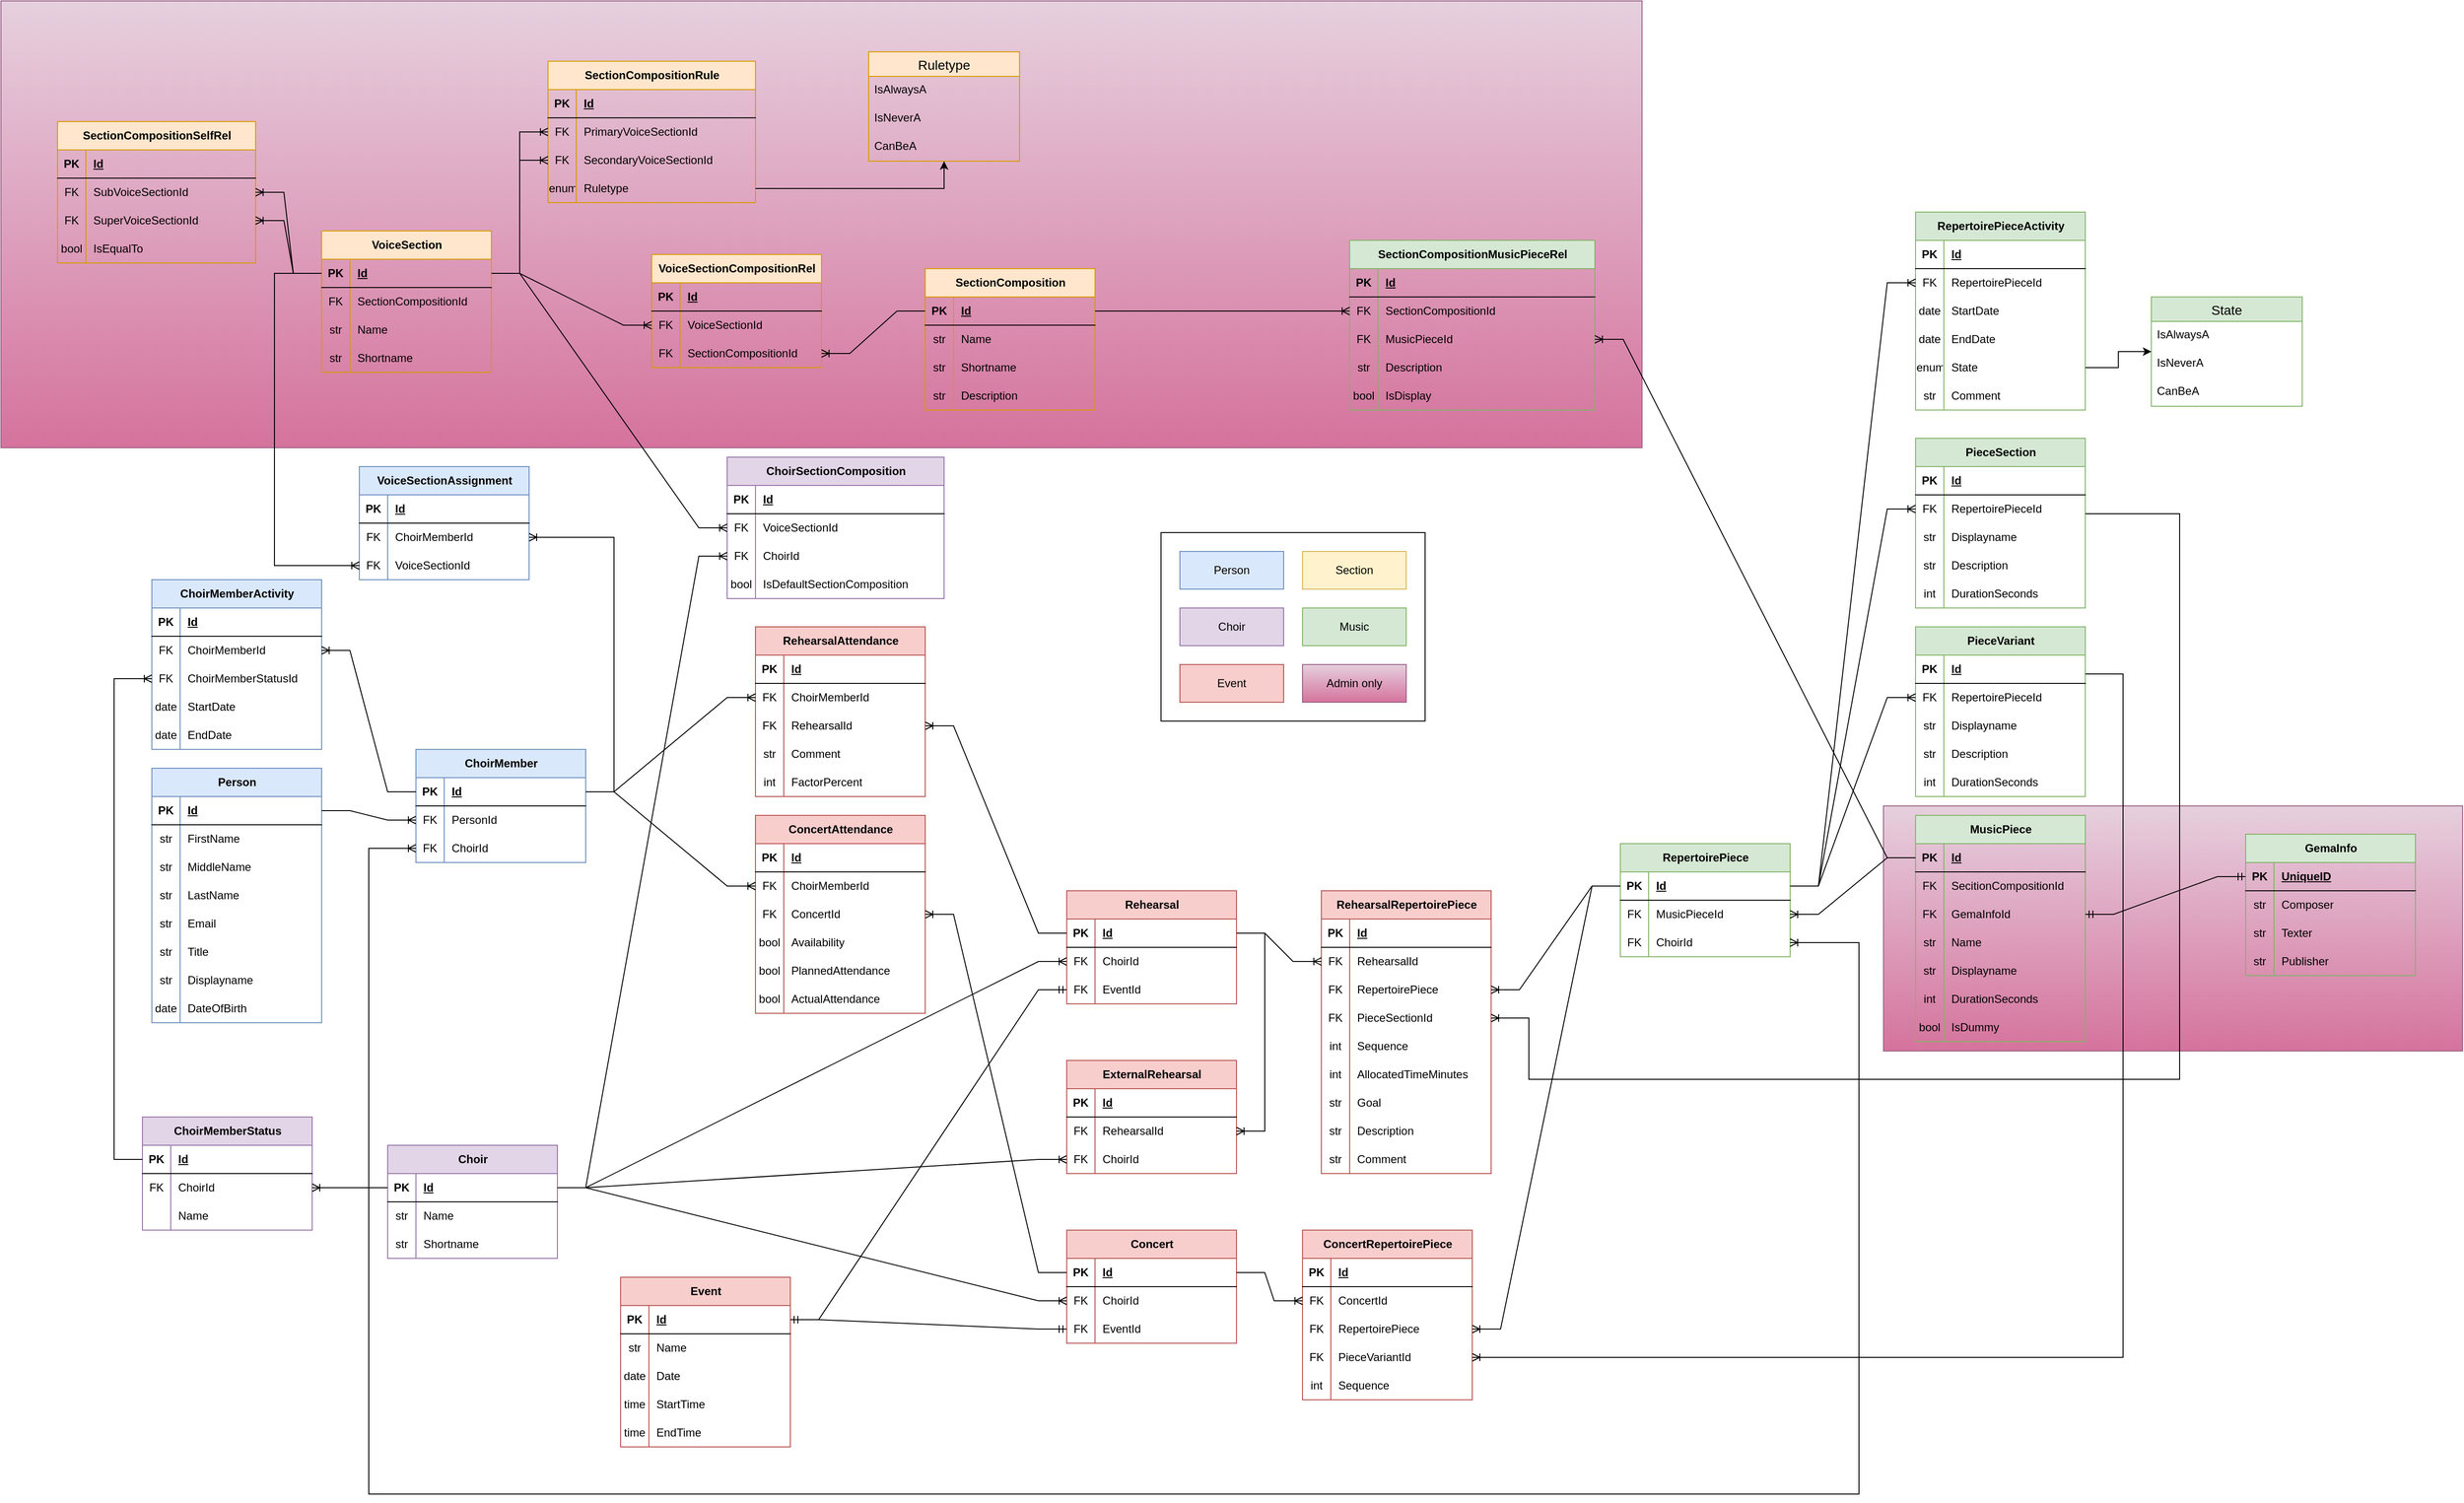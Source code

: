 <mxfile version="24.2.5" type="device">
  <diagram name="Page-1" id="YBlpxuzGaGWJLGELnwAT">
    <mxGraphModel dx="3341" dy="2153" grid="1" gridSize="10" guides="1" tooltips="1" connect="1" arrows="1" fold="1" page="1" pageScale="1" pageWidth="827" pageHeight="1169" math="0" shadow="0">
      <root>
        <mxCell id="0" />
        <mxCell id="1" parent="0" />
        <mxCell id="eKKrdC7IaHO4bU4GfvD3-516" value="" style="rounded=0;whiteSpace=wrap;html=1;fillColor=#e6d0de;strokeColor=#996185;gradientColor=#d5739d;" parent="1" vertex="1">
          <mxGeometry x="926" y="270" width="614" height="260" as="geometry" />
        </mxCell>
        <mxCell id="eKKrdC7IaHO4bU4GfvD3-515" value="" style="rounded=0;whiteSpace=wrap;html=1;fillColor=#e6d0de;strokeColor=#996185;gradientColor=#d5739d;" parent="1" vertex="1">
          <mxGeometry x="-1070" y="-584" width="1740" height="474" as="geometry" />
        </mxCell>
        <mxCell id="eKKrdC7IaHO4bU4GfvD3-1" value="ChoirMember" style="shape=table;startSize=30;container=1;collapsible=1;childLayout=tableLayout;fixedRows=1;rowLines=0;fontStyle=1;align=center;resizeLast=1;html=1;fillColor=#dae8fc;strokeColor=#6c8ebf;" parent="1" vertex="1">
          <mxGeometry x="-630" y="210" width="180" height="120" as="geometry" />
        </mxCell>
        <mxCell id="eKKrdC7IaHO4bU4GfvD3-2" value="" style="shape=tableRow;horizontal=0;startSize=0;swimlaneHead=0;swimlaneBody=0;fillColor=none;collapsible=0;dropTarget=0;points=[[0,0.5],[1,0.5]];portConstraint=eastwest;top=0;left=0;right=0;bottom=1;" parent="eKKrdC7IaHO4bU4GfvD3-1" vertex="1">
          <mxGeometry y="30" width="180" height="30" as="geometry" />
        </mxCell>
        <mxCell id="eKKrdC7IaHO4bU4GfvD3-3" value="PK" style="shape=partialRectangle;connectable=0;fillColor=none;top=0;left=0;bottom=0;right=0;fontStyle=1;overflow=hidden;whiteSpace=wrap;html=1;" parent="eKKrdC7IaHO4bU4GfvD3-2" vertex="1">
          <mxGeometry width="30" height="30" as="geometry">
            <mxRectangle width="30" height="30" as="alternateBounds" />
          </mxGeometry>
        </mxCell>
        <mxCell id="eKKrdC7IaHO4bU4GfvD3-4" value="Id" style="shape=partialRectangle;connectable=0;fillColor=none;top=0;left=0;bottom=0;right=0;align=left;spacingLeft=6;fontStyle=5;overflow=hidden;whiteSpace=wrap;html=1;" parent="eKKrdC7IaHO4bU4GfvD3-2" vertex="1">
          <mxGeometry x="30" width="150" height="30" as="geometry">
            <mxRectangle width="150" height="30" as="alternateBounds" />
          </mxGeometry>
        </mxCell>
        <mxCell id="eKKrdC7IaHO4bU4GfvD3-5" value="" style="shape=tableRow;horizontal=0;startSize=0;swimlaneHead=0;swimlaneBody=0;fillColor=none;collapsible=0;dropTarget=0;points=[[0,0.5],[1,0.5]];portConstraint=eastwest;top=0;left=0;right=0;bottom=0;" parent="eKKrdC7IaHO4bU4GfvD3-1" vertex="1">
          <mxGeometry y="60" width="180" height="30" as="geometry" />
        </mxCell>
        <mxCell id="eKKrdC7IaHO4bU4GfvD3-6" value="FK" style="shape=partialRectangle;connectable=0;fillColor=none;top=0;left=0;bottom=0;right=0;editable=1;overflow=hidden;whiteSpace=wrap;html=1;" parent="eKKrdC7IaHO4bU4GfvD3-5" vertex="1">
          <mxGeometry width="30" height="30" as="geometry">
            <mxRectangle width="30" height="30" as="alternateBounds" />
          </mxGeometry>
        </mxCell>
        <mxCell id="eKKrdC7IaHO4bU4GfvD3-7" value="PersonId" style="shape=partialRectangle;connectable=0;fillColor=none;top=0;left=0;bottom=0;right=0;align=left;spacingLeft=6;overflow=hidden;whiteSpace=wrap;html=1;" parent="eKKrdC7IaHO4bU4GfvD3-5" vertex="1">
          <mxGeometry x="30" width="150" height="30" as="geometry">
            <mxRectangle width="150" height="30" as="alternateBounds" />
          </mxGeometry>
        </mxCell>
        <mxCell id="eKKrdC7IaHO4bU4GfvD3-8" value="" style="shape=tableRow;horizontal=0;startSize=0;swimlaneHead=0;swimlaneBody=0;fillColor=none;collapsible=0;dropTarget=0;points=[[0,0.5],[1,0.5]];portConstraint=eastwest;top=0;left=0;right=0;bottom=0;" parent="eKKrdC7IaHO4bU4GfvD3-1" vertex="1">
          <mxGeometry y="90" width="180" height="30" as="geometry" />
        </mxCell>
        <mxCell id="eKKrdC7IaHO4bU4GfvD3-9" value="FK" style="shape=partialRectangle;connectable=0;fillColor=none;top=0;left=0;bottom=0;right=0;editable=1;overflow=hidden;whiteSpace=wrap;html=1;" parent="eKKrdC7IaHO4bU4GfvD3-8" vertex="1">
          <mxGeometry width="30" height="30" as="geometry">
            <mxRectangle width="30" height="30" as="alternateBounds" />
          </mxGeometry>
        </mxCell>
        <mxCell id="eKKrdC7IaHO4bU4GfvD3-10" value="ChoirId" style="shape=partialRectangle;connectable=0;fillColor=none;top=0;left=0;bottom=0;right=0;align=left;spacingLeft=6;overflow=hidden;whiteSpace=wrap;html=1;" parent="eKKrdC7IaHO4bU4GfvD3-8" vertex="1">
          <mxGeometry x="30" width="150" height="30" as="geometry">
            <mxRectangle width="150" height="30" as="alternateBounds" />
          </mxGeometry>
        </mxCell>
        <mxCell id="eKKrdC7IaHO4bU4GfvD3-14" value="Choir" style="shape=table;startSize=30;container=1;collapsible=1;childLayout=tableLayout;fixedRows=1;rowLines=0;fontStyle=1;align=center;resizeLast=1;html=1;fillColor=#e1d5e7;strokeColor=#9673a6;" parent="1" vertex="1">
          <mxGeometry x="-660" y="630" width="180" height="120" as="geometry" />
        </mxCell>
        <mxCell id="eKKrdC7IaHO4bU4GfvD3-15" value="" style="shape=tableRow;horizontal=0;startSize=0;swimlaneHead=0;swimlaneBody=0;fillColor=none;collapsible=0;dropTarget=0;points=[[0,0.5],[1,0.5]];portConstraint=eastwest;top=0;left=0;right=0;bottom=1;" parent="eKKrdC7IaHO4bU4GfvD3-14" vertex="1">
          <mxGeometry y="30" width="180" height="30" as="geometry" />
        </mxCell>
        <mxCell id="eKKrdC7IaHO4bU4GfvD3-16" value="PK" style="shape=partialRectangle;connectable=0;fillColor=none;top=0;left=0;bottom=0;right=0;fontStyle=1;overflow=hidden;whiteSpace=wrap;html=1;" parent="eKKrdC7IaHO4bU4GfvD3-15" vertex="1">
          <mxGeometry width="30" height="30" as="geometry">
            <mxRectangle width="30" height="30" as="alternateBounds" />
          </mxGeometry>
        </mxCell>
        <mxCell id="eKKrdC7IaHO4bU4GfvD3-17" value="Id" style="shape=partialRectangle;connectable=0;fillColor=none;top=0;left=0;bottom=0;right=0;align=left;spacingLeft=6;fontStyle=5;overflow=hidden;whiteSpace=wrap;html=1;" parent="eKKrdC7IaHO4bU4GfvD3-15" vertex="1">
          <mxGeometry x="30" width="150" height="30" as="geometry">
            <mxRectangle width="150" height="30" as="alternateBounds" />
          </mxGeometry>
        </mxCell>
        <mxCell id="eKKrdC7IaHO4bU4GfvD3-18" value="" style="shape=tableRow;horizontal=0;startSize=0;swimlaneHead=0;swimlaneBody=0;fillColor=none;collapsible=0;dropTarget=0;points=[[0,0.5],[1,0.5]];portConstraint=eastwest;top=0;left=0;right=0;bottom=0;" parent="eKKrdC7IaHO4bU4GfvD3-14" vertex="1">
          <mxGeometry y="60" width="180" height="30" as="geometry" />
        </mxCell>
        <mxCell id="eKKrdC7IaHO4bU4GfvD3-19" value="str" style="shape=partialRectangle;connectable=0;fillColor=none;top=0;left=0;bottom=0;right=0;editable=1;overflow=hidden;whiteSpace=wrap;html=1;" parent="eKKrdC7IaHO4bU4GfvD3-18" vertex="1">
          <mxGeometry width="30" height="30" as="geometry">
            <mxRectangle width="30" height="30" as="alternateBounds" />
          </mxGeometry>
        </mxCell>
        <mxCell id="eKKrdC7IaHO4bU4GfvD3-20" value="Name" style="shape=partialRectangle;connectable=0;fillColor=none;top=0;left=0;bottom=0;right=0;align=left;spacingLeft=6;overflow=hidden;whiteSpace=wrap;html=1;" parent="eKKrdC7IaHO4bU4GfvD3-18" vertex="1">
          <mxGeometry x="30" width="150" height="30" as="geometry">
            <mxRectangle width="150" height="30" as="alternateBounds" />
          </mxGeometry>
        </mxCell>
        <mxCell id="eKKrdC7IaHO4bU4GfvD3-21" value="" style="shape=tableRow;horizontal=0;startSize=0;swimlaneHead=0;swimlaneBody=0;fillColor=none;collapsible=0;dropTarget=0;points=[[0,0.5],[1,0.5]];portConstraint=eastwest;top=0;left=0;right=0;bottom=0;" parent="eKKrdC7IaHO4bU4GfvD3-14" vertex="1">
          <mxGeometry y="90" width="180" height="30" as="geometry" />
        </mxCell>
        <mxCell id="eKKrdC7IaHO4bU4GfvD3-22" value="str" style="shape=partialRectangle;connectable=0;fillColor=none;top=0;left=0;bottom=0;right=0;editable=1;overflow=hidden;whiteSpace=wrap;html=1;" parent="eKKrdC7IaHO4bU4GfvD3-21" vertex="1">
          <mxGeometry width="30" height="30" as="geometry">
            <mxRectangle width="30" height="30" as="alternateBounds" />
          </mxGeometry>
        </mxCell>
        <mxCell id="eKKrdC7IaHO4bU4GfvD3-23" value="Shortname" style="shape=partialRectangle;connectable=0;fillColor=none;top=0;left=0;bottom=0;right=0;align=left;spacingLeft=6;overflow=hidden;whiteSpace=wrap;html=1;" parent="eKKrdC7IaHO4bU4GfvD3-21" vertex="1">
          <mxGeometry x="30" width="150" height="30" as="geometry">
            <mxRectangle width="150" height="30" as="alternateBounds" />
          </mxGeometry>
        </mxCell>
        <mxCell id="eKKrdC7IaHO4bU4GfvD3-27" value="RepertoirePiece" style="shape=table;startSize=30;container=1;collapsible=1;childLayout=tableLayout;fixedRows=1;rowLines=0;fontStyle=1;align=center;resizeLast=1;html=1;fillColor=#d5e8d4;strokeColor=#82b366;" parent="1" vertex="1">
          <mxGeometry x="647" y="310" width="180" height="120" as="geometry" />
        </mxCell>
        <mxCell id="eKKrdC7IaHO4bU4GfvD3-28" value="" style="shape=tableRow;horizontal=0;startSize=0;swimlaneHead=0;swimlaneBody=0;fillColor=none;collapsible=0;dropTarget=0;points=[[0,0.5],[1,0.5]];portConstraint=eastwest;top=0;left=0;right=0;bottom=1;" parent="eKKrdC7IaHO4bU4GfvD3-27" vertex="1">
          <mxGeometry y="30" width="180" height="30" as="geometry" />
        </mxCell>
        <mxCell id="eKKrdC7IaHO4bU4GfvD3-29" value="PK" style="shape=partialRectangle;connectable=0;fillColor=none;top=0;left=0;bottom=0;right=0;fontStyle=1;overflow=hidden;whiteSpace=wrap;html=1;" parent="eKKrdC7IaHO4bU4GfvD3-28" vertex="1">
          <mxGeometry width="30" height="30" as="geometry">
            <mxRectangle width="30" height="30" as="alternateBounds" />
          </mxGeometry>
        </mxCell>
        <mxCell id="eKKrdC7IaHO4bU4GfvD3-30" value="Id" style="shape=partialRectangle;connectable=0;fillColor=none;top=0;left=0;bottom=0;right=0;align=left;spacingLeft=6;fontStyle=5;overflow=hidden;whiteSpace=wrap;html=1;" parent="eKKrdC7IaHO4bU4GfvD3-28" vertex="1">
          <mxGeometry x="30" width="150" height="30" as="geometry">
            <mxRectangle width="150" height="30" as="alternateBounds" />
          </mxGeometry>
        </mxCell>
        <mxCell id="eKKrdC7IaHO4bU4GfvD3-31" value="" style="shape=tableRow;horizontal=0;startSize=0;swimlaneHead=0;swimlaneBody=0;fillColor=none;collapsible=0;dropTarget=0;points=[[0,0.5],[1,0.5]];portConstraint=eastwest;top=0;left=0;right=0;bottom=0;" parent="eKKrdC7IaHO4bU4GfvD3-27" vertex="1">
          <mxGeometry y="60" width="180" height="30" as="geometry" />
        </mxCell>
        <mxCell id="eKKrdC7IaHO4bU4GfvD3-32" value="FK" style="shape=partialRectangle;connectable=0;fillColor=none;top=0;left=0;bottom=0;right=0;editable=1;overflow=hidden;whiteSpace=wrap;html=1;" parent="eKKrdC7IaHO4bU4GfvD3-31" vertex="1">
          <mxGeometry width="30" height="30" as="geometry">
            <mxRectangle width="30" height="30" as="alternateBounds" />
          </mxGeometry>
        </mxCell>
        <mxCell id="eKKrdC7IaHO4bU4GfvD3-33" value="MusicPieceId" style="shape=partialRectangle;connectable=0;fillColor=none;top=0;left=0;bottom=0;right=0;align=left;spacingLeft=6;overflow=hidden;whiteSpace=wrap;html=1;" parent="eKKrdC7IaHO4bU4GfvD3-31" vertex="1">
          <mxGeometry x="30" width="150" height="30" as="geometry">
            <mxRectangle width="150" height="30" as="alternateBounds" />
          </mxGeometry>
        </mxCell>
        <mxCell id="eKKrdC7IaHO4bU4GfvD3-34" value="" style="shape=tableRow;horizontal=0;startSize=0;swimlaneHead=0;swimlaneBody=0;fillColor=none;collapsible=0;dropTarget=0;points=[[0,0.5],[1,0.5]];portConstraint=eastwest;top=0;left=0;right=0;bottom=0;" parent="eKKrdC7IaHO4bU4GfvD3-27" vertex="1">
          <mxGeometry y="90" width="180" height="30" as="geometry" />
        </mxCell>
        <mxCell id="eKKrdC7IaHO4bU4GfvD3-35" value="FK" style="shape=partialRectangle;connectable=0;fillColor=none;top=0;left=0;bottom=0;right=0;editable=1;overflow=hidden;whiteSpace=wrap;html=1;" parent="eKKrdC7IaHO4bU4GfvD3-34" vertex="1">
          <mxGeometry width="30" height="30" as="geometry">
            <mxRectangle width="30" height="30" as="alternateBounds" />
          </mxGeometry>
        </mxCell>
        <mxCell id="eKKrdC7IaHO4bU4GfvD3-36" value="ChoirId" style="shape=partialRectangle;connectable=0;fillColor=none;top=0;left=0;bottom=0;right=0;align=left;spacingLeft=6;overflow=hidden;whiteSpace=wrap;html=1;" parent="eKKrdC7IaHO4bU4GfvD3-34" vertex="1">
          <mxGeometry x="30" width="150" height="30" as="geometry">
            <mxRectangle width="150" height="30" as="alternateBounds" />
          </mxGeometry>
        </mxCell>
        <mxCell id="eKKrdC7IaHO4bU4GfvD3-40" value="MusicPiece" style="shape=table;startSize=30;container=1;collapsible=1;childLayout=tableLayout;fixedRows=1;rowLines=0;fontStyle=1;align=center;resizeLast=1;html=1;fillColor=#d5e8d4;strokeColor=#82b366;" parent="1" vertex="1">
          <mxGeometry x="960" y="280" width="180" height="240" as="geometry" />
        </mxCell>
        <mxCell id="eKKrdC7IaHO4bU4GfvD3-41" value="" style="shape=tableRow;horizontal=0;startSize=0;swimlaneHead=0;swimlaneBody=0;fillColor=none;collapsible=0;dropTarget=0;points=[[0,0.5],[1,0.5]];portConstraint=eastwest;top=0;left=0;right=0;bottom=1;" parent="eKKrdC7IaHO4bU4GfvD3-40" vertex="1">
          <mxGeometry y="30" width="180" height="30" as="geometry" />
        </mxCell>
        <mxCell id="eKKrdC7IaHO4bU4GfvD3-42" value="PK" style="shape=partialRectangle;connectable=0;fillColor=none;top=0;left=0;bottom=0;right=0;fontStyle=1;overflow=hidden;whiteSpace=wrap;html=1;" parent="eKKrdC7IaHO4bU4GfvD3-41" vertex="1">
          <mxGeometry width="30" height="30" as="geometry">
            <mxRectangle width="30" height="30" as="alternateBounds" />
          </mxGeometry>
        </mxCell>
        <mxCell id="eKKrdC7IaHO4bU4GfvD3-43" value="Id" style="shape=partialRectangle;connectable=0;fillColor=none;top=0;left=0;bottom=0;right=0;align=left;spacingLeft=6;fontStyle=5;overflow=hidden;whiteSpace=wrap;html=1;" parent="eKKrdC7IaHO4bU4GfvD3-41" vertex="1">
          <mxGeometry x="30" width="150" height="30" as="geometry">
            <mxRectangle width="150" height="30" as="alternateBounds" />
          </mxGeometry>
        </mxCell>
        <mxCell id="eKKrdC7IaHO4bU4GfvD3-44" value="" style="shape=tableRow;horizontal=0;startSize=0;swimlaneHead=0;swimlaneBody=0;fillColor=none;collapsible=0;dropTarget=0;points=[[0,0.5],[1,0.5]];portConstraint=eastwest;top=0;left=0;right=0;bottom=0;" parent="eKKrdC7IaHO4bU4GfvD3-40" vertex="1">
          <mxGeometry y="60" width="180" height="30" as="geometry" />
        </mxCell>
        <mxCell id="eKKrdC7IaHO4bU4GfvD3-45" value="FK" style="shape=partialRectangle;connectable=0;fillColor=none;top=0;left=0;bottom=0;right=0;editable=1;overflow=hidden;whiteSpace=wrap;html=1;" parent="eKKrdC7IaHO4bU4GfvD3-44" vertex="1">
          <mxGeometry width="30" height="30" as="geometry">
            <mxRectangle width="30" height="30" as="alternateBounds" />
          </mxGeometry>
        </mxCell>
        <mxCell id="eKKrdC7IaHO4bU4GfvD3-46" value="SecitionCompositionId" style="shape=partialRectangle;connectable=0;fillColor=none;top=0;left=0;bottom=0;right=0;align=left;spacingLeft=6;overflow=hidden;whiteSpace=wrap;html=1;" parent="eKKrdC7IaHO4bU4GfvD3-44" vertex="1">
          <mxGeometry x="30" width="150" height="30" as="geometry">
            <mxRectangle width="150" height="30" as="alternateBounds" />
          </mxGeometry>
        </mxCell>
        <mxCell id="eKKrdC7IaHO4bU4GfvD3-434" value="" style="shape=tableRow;horizontal=0;startSize=0;swimlaneHead=0;swimlaneBody=0;fillColor=none;collapsible=0;dropTarget=0;points=[[0,0.5],[1,0.5]];portConstraint=eastwest;top=0;left=0;right=0;bottom=0;" parent="eKKrdC7IaHO4bU4GfvD3-40" vertex="1">
          <mxGeometry y="90" width="180" height="30" as="geometry" />
        </mxCell>
        <mxCell id="eKKrdC7IaHO4bU4GfvD3-435" value="FK" style="shape=partialRectangle;connectable=0;fillColor=none;top=0;left=0;bottom=0;right=0;editable=1;overflow=hidden;whiteSpace=wrap;html=1;" parent="eKKrdC7IaHO4bU4GfvD3-434" vertex="1">
          <mxGeometry width="30" height="30" as="geometry">
            <mxRectangle width="30" height="30" as="alternateBounds" />
          </mxGeometry>
        </mxCell>
        <mxCell id="eKKrdC7IaHO4bU4GfvD3-436" value="GemaInfoId" style="shape=partialRectangle;connectable=0;fillColor=none;top=0;left=0;bottom=0;right=0;align=left;spacingLeft=6;overflow=hidden;whiteSpace=wrap;html=1;" parent="eKKrdC7IaHO4bU4GfvD3-434" vertex="1">
          <mxGeometry x="30" width="150" height="30" as="geometry">
            <mxRectangle width="150" height="30" as="alternateBounds" />
          </mxGeometry>
        </mxCell>
        <mxCell id="eKKrdC7IaHO4bU4GfvD3-47" value="" style="shape=tableRow;horizontal=0;startSize=0;swimlaneHead=0;swimlaneBody=0;fillColor=none;collapsible=0;dropTarget=0;points=[[0,0.5],[1,0.5]];portConstraint=eastwest;top=0;left=0;right=0;bottom=0;" parent="eKKrdC7IaHO4bU4GfvD3-40" vertex="1">
          <mxGeometry y="120" width="180" height="30" as="geometry" />
        </mxCell>
        <mxCell id="eKKrdC7IaHO4bU4GfvD3-48" value="str" style="shape=partialRectangle;connectable=0;fillColor=none;top=0;left=0;bottom=0;right=0;editable=1;overflow=hidden;whiteSpace=wrap;html=1;" parent="eKKrdC7IaHO4bU4GfvD3-47" vertex="1">
          <mxGeometry width="30" height="30" as="geometry">
            <mxRectangle width="30" height="30" as="alternateBounds" />
          </mxGeometry>
        </mxCell>
        <mxCell id="eKKrdC7IaHO4bU4GfvD3-49" value="Name" style="shape=partialRectangle;connectable=0;fillColor=none;top=0;left=0;bottom=0;right=0;align=left;spacingLeft=6;overflow=hidden;whiteSpace=wrap;html=1;" parent="eKKrdC7IaHO4bU4GfvD3-47" vertex="1">
          <mxGeometry x="30" width="150" height="30" as="geometry">
            <mxRectangle width="150" height="30" as="alternateBounds" />
          </mxGeometry>
        </mxCell>
        <mxCell id="eKKrdC7IaHO4bU4GfvD3-50" value="" style="shape=tableRow;horizontal=0;startSize=0;swimlaneHead=0;swimlaneBody=0;fillColor=none;collapsible=0;dropTarget=0;points=[[0,0.5],[1,0.5]];portConstraint=eastwest;top=0;left=0;right=0;bottom=0;" parent="eKKrdC7IaHO4bU4GfvD3-40" vertex="1">
          <mxGeometry y="150" width="180" height="30" as="geometry" />
        </mxCell>
        <mxCell id="eKKrdC7IaHO4bU4GfvD3-51" value="str" style="shape=partialRectangle;connectable=0;fillColor=none;top=0;left=0;bottom=0;right=0;editable=1;overflow=hidden;whiteSpace=wrap;html=1;" parent="eKKrdC7IaHO4bU4GfvD3-50" vertex="1">
          <mxGeometry width="30" height="30" as="geometry">
            <mxRectangle width="30" height="30" as="alternateBounds" />
          </mxGeometry>
        </mxCell>
        <mxCell id="eKKrdC7IaHO4bU4GfvD3-52" value="Displayname" style="shape=partialRectangle;connectable=0;fillColor=none;top=0;left=0;bottom=0;right=0;align=left;spacingLeft=6;overflow=hidden;whiteSpace=wrap;html=1;" parent="eKKrdC7IaHO4bU4GfvD3-50" vertex="1">
          <mxGeometry x="30" width="150" height="30" as="geometry">
            <mxRectangle width="150" height="30" as="alternateBounds" />
          </mxGeometry>
        </mxCell>
        <mxCell id="eKKrdC7IaHO4bU4GfvD3-428" value="" style="shape=tableRow;horizontal=0;startSize=0;swimlaneHead=0;swimlaneBody=0;fillColor=none;collapsible=0;dropTarget=0;points=[[0,0.5],[1,0.5]];portConstraint=eastwest;top=0;left=0;right=0;bottom=0;" parent="eKKrdC7IaHO4bU4GfvD3-40" vertex="1">
          <mxGeometry y="180" width="180" height="30" as="geometry" />
        </mxCell>
        <mxCell id="eKKrdC7IaHO4bU4GfvD3-429" value="int" style="shape=partialRectangle;connectable=0;fillColor=none;top=0;left=0;bottom=0;right=0;editable=1;overflow=hidden;whiteSpace=wrap;html=1;" parent="eKKrdC7IaHO4bU4GfvD3-428" vertex="1">
          <mxGeometry width="30" height="30" as="geometry">
            <mxRectangle width="30" height="30" as="alternateBounds" />
          </mxGeometry>
        </mxCell>
        <mxCell id="eKKrdC7IaHO4bU4GfvD3-430" value="DurationSeconds" style="shape=partialRectangle;connectable=0;fillColor=none;top=0;left=0;bottom=0;right=0;align=left;spacingLeft=6;overflow=hidden;whiteSpace=wrap;html=1;" parent="eKKrdC7IaHO4bU4GfvD3-428" vertex="1">
          <mxGeometry x="30" width="150" height="30" as="geometry">
            <mxRectangle width="150" height="30" as="alternateBounds" />
          </mxGeometry>
        </mxCell>
        <mxCell id="eKKrdC7IaHO4bU4GfvD3-463" value="" style="shape=tableRow;horizontal=0;startSize=0;swimlaneHead=0;swimlaneBody=0;fillColor=none;collapsible=0;dropTarget=0;points=[[0,0.5],[1,0.5]];portConstraint=eastwest;top=0;left=0;right=0;bottom=0;" parent="eKKrdC7IaHO4bU4GfvD3-40" vertex="1">
          <mxGeometry y="210" width="180" height="30" as="geometry" />
        </mxCell>
        <mxCell id="eKKrdC7IaHO4bU4GfvD3-464" value="bool" style="shape=partialRectangle;connectable=0;fillColor=none;top=0;left=0;bottom=0;right=0;editable=1;overflow=hidden;whiteSpace=wrap;html=1;" parent="eKKrdC7IaHO4bU4GfvD3-463" vertex="1">
          <mxGeometry width="30" height="30" as="geometry">
            <mxRectangle width="30" height="30" as="alternateBounds" />
          </mxGeometry>
        </mxCell>
        <mxCell id="eKKrdC7IaHO4bU4GfvD3-465" value="IsDummy" style="shape=partialRectangle;connectable=0;fillColor=none;top=0;left=0;bottom=0;right=0;align=left;spacingLeft=6;overflow=hidden;whiteSpace=wrap;html=1;" parent="eKKrdC7IaHO4bU4GfvD3-463" vertex="1">
          <mxGeometry x="30" width="150" height="30" as="geometry">
            <mxRectangle width="150" height="30" as="alternateBounds" />
          </mxGeometry>
        </mxCell>
        <mxCell id="eKKrdC7IaHO4bU4GfvD3-53" value="Rehearsal" style="shape=table;startSize=30;container=1;collapsible=1;childLayout=tableLayout;fixedRows=1;rowLines=0;fontStyle=1;align=center;resizeLast=1;html=1;fillColor=#f8cecc;strokeColor=#b85450;" parent="1" vertex="1">
          <mxGeometry x="60" y="360" width="180" height="120" as="geometry" />
        </mxCell>
        <mxCell id="eKKrdC7IaHO4bU4GfvD3-54" value="" style="shape=tableRow;horizontal=0;startSize=0;swimlaneHead=0;swimlaneBody=0;fillColor=none;collapsible=0;dropTarget=0;points=[[0,0.5],[1,0.5]];portConstraint=eastwest;top=0;left=0;right=0;bottom=1;" parent="eKKrdC7IaHO4bU4GfvD3-53" vertex="1">
          <mxGeometry y="30" width="180" height="30" as="geometry" />
        </mxCell>
        <mxCell id="eKKrdC7IaHO4bU4GfvD3-55" value="PK" style="shape=partialRectangle;connectable=0;fillColor=none;top=0;left=0;bottom=0;right=0;fontStyle=1;overflow=hidden;whiteSpace=wrap;html=1;" parent="eKKrdC7IaHO4bU4GfvD3-54" vertex="1">
          <mxGeometry width="30" height="30" as="geometry">
            <mxRectangle width="30" height="30" as="alternateBounds" />
          </mxGeometry>
        </mxCell>
        <mxCell id="eKKrdC7IaHO4bU4GfvD3-56" value="Id" style="shape=partialRectangle;connectable=0;fillColor=none;top=0;left=0;bottom=0;right=0;align=left;spacingLeft=6;fontStyle=5;overflow=hidden;whiteSpace=wrap;html=1;" parent="eKKrdC7IaHO4bU4GfvD3-54" vertex="1">
          <mxGeometry x="30" width="150" height="30" as="geometry">
            <mxRectangle width="150" height="30" as="alternateBounds" />
          </mxGeometry>
        </mxCell>
        <mxCell id="eKKrdC7IaHO4bU4GfvD3-57" value="" style="shape=tableRow;horizontal=0;startSize=0;swimlaneHead=0;swimlaneBody=0;fillColor=none;collapsible=0;dropTarget=0;points=[[0,0.5],[1,0.5]];portConstraint=eastwest;top=0;left=0;right=0;bottom=0;" parent="eKKrdC7IaHO4bU4GfvD3-53" vertex="1">
          <mxGeometry y="60" width="180" height="30" as="geometry" />
        </mxCell>
        <mxCell id="eKKrdC7IaHO4bU4GfvD3-58" value="FK" style="shape=partialRectangle;connectable=0;fillColor=none;top=0;left=0;bottom=0;right=0;editable=1;overflow=hidden;whiteSpace=wrap;html=1;" parent="eKKrdC7IaHO4bU4GfvD3-57" vertex="1">
          <mxGeometry width="30" height="30" as="geometry">
            <mxRectangle width="30" height="30" as="alternateBounds" />
          </mxGeometry>
        </mxCell>
        <mxCell id="eKKrdC7IaHO4bU4GfvD3-59" value="ChoirId" style="shape=partialRectangle;connectable=0;fillColor=none;top=0;left=0;bottom=0;right=0;align=left;spacingLeft=6;overflow=hidden;whiteSpace=wrap;html=1;" parent="eKKrdC7IaHO4bU4GfvD3-57" vertex="1">
          <mxGeometry x="30" width="150" height="30" as="geometry">
            <mxRectangle width="150" height="30" as="alternateBounds" />
          </mxGeometry>
        </mxCell>
        <mxCell id="eKKrdC7IaHO4bU4GfvD3-342" value="" style="shape=tableRow;horizontal=0;startSize=0;swimlaneHead=0;swimlaneBody=0;fillColor=none;collapsible=0;dropTarget=0;points=[[0,0.5],[1,0.5]];portConstraint=eastwest;top=0;left=0;right=0;bottom=0;" parent="eKKrdC7IaHO4bU4GfvD3-53" vertex="1">
          <mxGeometry y="90" width="180" height="30" as="geometry" />
        </mxCell>
        <mxCell id="eKKrdC7IaHO4bU4GfvD3-343" value="FK" style="shape=partialRectangle;connectable=0;fillColor=none;top=0;left=0;bottom=0;right=0;editable=1;overflow=hidden;whiteSpace=wrap;html=1;" parent="eKKrdC7IaHO4bU4GfvD3-342" vertex="1">
          <mxGeometry width="30" height="30" as="geometry">
            <mxRectangle width="30" height="30" as="alternateBounds" />
          </mxGeometry>
        </mxCell>
        <mxCell id="eKKrdC7IaHO4bU4GfvD3-344" value="EventId" style="shape=partialRectangle;connectable=0;fillColor=none;top=0;left=0;bottom=0;right=0;align=left;spacingLeft=6;overflow=hidden;whiteSpace=wrap;html=1;" parent="eKKrdC7IaHO4bU4GfvD3-342" vertex="1">
          <mxGeometry x="30" width="150" height="30" as="geometry">
            <mxRectangle width="150" height="30" as="alternateBounds" />
          </mxGeometry>
        </mxCell>
        <mxCell id="eKKrdC7IaHO4bU4GfvD3-66" value="Concert" style="shape=table;startSize=30;container=1;collapsible=1;childLayout=tableLayout;fixedRows=1;rowLines=0;fontStyle=1;align=center;resizeLast=1;html=1;fillColor=#f8cecc;strokeColor=#b85450;" parent="1" vertex="1">
          <mxGeometry x="60" y="720" width="180" height="120" as="geometry" />
        </mxCell>
        <mxCell id="eKKrdC7IaHO4bU4GfvD3-67" value="" style="shape=tableRow;horizontal=0;startSize=0;swimlaneHead=0;swimlaneBody=0;fillColor=none;collapsible=0;dropTarget=0;points=[[0,0.5],[1,0.5]];portConstraint=eastwest;top=0;left=0;right=0;bottom=1;" parent="eKKrdC7IaHO4bU4GfvD3-66" vertex="1">
          <mxGeometry y="30" width="180" height="30" as="geometry" />
        </mxCell>
        <mxCell id="eKKrdC7IaHO4bU4GfvD3-68" value="PK" style="shape=partialRectangle;connectable=0;fillColor=none;top=0;left=0;bottom=0;right=0;fontStyle=1;overflow=hidden;whiteSpace=wrap;html=1;" parent="eKKrdC7IaHO4bU4GfvD3-67" vertex="1">
          <mxGeometry width="30" height="30" as="geometry">
            <mxRectangle width="30" height="30" as="alternateBounds" />
          </mxGeometry>
        </mxCell>
        <mxCell id="eKKrdC7IaHO4bU4GfvD3-69" value="Id" style="shape=partialRectangle;connectable=0;fillColor=none;top=0;left=0;bottom=0;right=0;align=left;spacingLeft=6;fontStyle=5;overflow=hidden;whiteSpace=wrap;html=1;" parent="eKKrdC7IaHO4bU4GfvD3-67" vertex="1">
          <mxGeometry x="30" width="150" height="30" as="geometry">
            <mxRectangle width="150" height="30" as="alternateBounds" />
          </mxGeometry>
        </mxCell>
        <mxCell id="eKKrdC7IaHO4bU4GfvD3-70" value="" style="shape=tableRow;horizontal=0;startSize=0;swimlaneHead=0;swimlaneBody=0;fillColor=none;collapsible=0;dropTarget=0;points=[[0,0.5],[1,0.5]];portConstraint=eastwest;top=0;left=0;right=0;bottom=0;" parent="eKKrdC7IaHO4bU4GfvD3-66" vertex="1">
          <mxGeometry y="60" width="180" height="30" as="geometry" />
        </mxCell>
        <mxCell id="eKKrdC7IaHO4bU4GfvD3-71" value="FK" style="shape=partialRectangle;connectable=0;fillColor=none;top=0;left=0;bottom=0;right=0;editable=1;overflow=hidden;whiteSpace=wrap;html=1;" parent="eKKrdC7IaHO4bU4GfvD3-70" vertex="1">
          <mxGeometry width="30" height="30" as="geometry">
            <mxRectangle width="30" height="30" as="alternateBounds" />
          </mxGeometry>
        </mxCell>
        <mxCell id="eKKrdC7IaHO4bU4GfvD3-72" value="ChoirId" style="shape=partialRectangle;connectable=0;fillColor=none;top=0;left=0;bottom=0;right=0;align=left;spacingLeft=6;overflow=hidden;whiteSpace=wrap;html=1;" parent="eKKrdC7IaHO4bU4GfvD3-70" vertex="1">
          <mxGeometry x="30" width="150" height="30" as="geometry">
            <mxRectangle width="150" height="30" as="alternateBounds" />
          </mxGeometry>
        </mxCell>
        <mxCell id="eKKrdC7IaHO4bU4GfvD3-345" value="" style="shape=tableRow;horizontal=0;startSize=0;swimlaneHead=0;swimlaneBody=0;fillColor=none;collapsible=0;dropTarget=0;points=[[0,0.5],[1,0.5]];portConstraint=eastwest;top=0;left=0;right=0;bottom=0;" parent="eKKrdC7IaHO4bU4GfvD3-66" vertex="1">
          <mxGeometry y="90" width="180" height="30" as="geometry" />
        </mxCell>
        <mxCell id="eKKrdC7IaHO4bU4GfvD3-346" value="FK" style="shape=partialRectangle;connectable=0;fillColor=none;top=0;left=0;bottom=0;right=0;editable=1;overflow=hidden;whiteSpace=wrap;html=1;" parent="eKKrdC7IaHO4bU4GfvD3-345" vertex="1">
          <mxGeometry width="30" height="30" as="geometry">
            <mxRectangle width="30" height="30" as="alternateBounds" />
          </mxGeometry>
        </mxCell>
        <mxCell id="eKKrdC7IaHO4bU4GfvD3-347" value="EventId" style="shape=partialRectangle;connectable=0;fillColor=none;top=0;left=0;bottom=0;right=0;align=left;spacingLeft=6;overflow=hidden;whiteSpace=wrap;html=1;" parent="eKKrdC7IaHO4bU4GfvD3-345" vertex="1">
          <mxGeometry x="30" width="150" height="30" as="geometry">
            <mxRectangle width="150" height="30" as="alternateBounds" />
          </mxGeometry>
        </mxCell>
        <mxCell id="eKKrdC7IaHO4bU4GfvD3-79" value="Person" style="shape=table;startSize=30;container=1;collapsible=1;childLayout=tableLayout;fixedRows=1;rowLines=0;fontStyle=1;align=center;resizeLast=1;html=1;fillColor=#dae8fc;strokeColor=#6c8ebf;" parent="1" vertex="1">
          <mxGeometry x="-910" y="230" width="180" height="270" as="geometry" />
        </mxCell>
        <mxCell id="eKKrdC7IaHO4bU4GfvD3-80" value="" style="shape=tableRow;horizontal=0;startSize=0;swimlaneHead=0;swimlaneBody=0;fillColor=none;collapsible=0;dropTarget=0;points=[[0,0.5],[1,0.5]];portConstraint=eastwest;top=0;left=0;right=0;bottom=1;" parent="eKKrdC7IaHO4bU4GfvD3-79" vertex="1">
          <mxGeometry y="30" width="180" height="30" as="geometry" />
        </mxCell>
        <mxCell id="eKKrdC7IaHO4bU4GfvD3-81" value="PK" style="shape=partialRectangle;connectable=0;fillColor=none;top=0;left=0;bottom=0;right=0;fontStyle=1;overflow=hidden;whiteSpace=wrap;html=1;" parent="eKKrdC7IaHO4bU4GfvD3-80" vertex="1">
          <mxGeometry width="30" height="30" as="geometry">
            <mxRectangle width="30" height="30" as="alternateBounds" />
          </mxGeometry>
        </mxCell>
        <mxCell id="eKKrdC7IaHO4bU4GfvD3-82" value="Id" style="shape=partialRectangle;connectable=0;fillColor=none;top=0;left=0;bottom=0;right=0;align=left;spacingLeft=6;fontStyle=5;overflow=hidden;whiteSpace=wrap;html=1;" parent="eKKrdC7IaHO4bU4GfvD3-80" vertex="1">
          <mxGeometry x="30" width="150" height="30" as="geometry">
            <mxRectangle width="150" height="30" as="alternateBounds" />
          </mxGeometry>
        </mxCell>
        <mxCell id="eKKrdC7IaHO4bU4GfvD3-83" value="" style="shape=tableRow;horizontal=0;startSize=0;swimlaneHead=0;swimlaneBody=0;fillColor=none;collapsible=0;dropTarget=0;points=[[0,0.5],[1,0.5]];portConstraint=eastwest;top=0;left=0;right=0;bottom=0;" parent="eKKrdC7IaHO4bU4GfvD3-79" vertex="1">
          <mxGeometry y="60" width="180" height="30" as="geometry" />
        </mxCell>
        <mxCell id="eKKrdC7IaHO4bU4GfvD3-84" value="str" style="shape=partialRectangle;connectable=0;fillColor=none;top=0;left=0;bottom=0;right=0;editable=1;overflow=hidden;whiteSpace=wrap;html=1;" parent="eKKrdC7IaHO4bU4GfvD3-83" vertex="1">
          <mxGeometry width="30" height="30" as="geometry">
            <mxRectangle width="30" height="30" as="alternateBounds" />
          </mxGeometry>
        </mxCell>
        <mxCell id="eKKrdC7IaHO4bU4GfvD3-85" value="FirstName" style="shape=partialRectangle;connectable=0;fillColor=none;top=0;left=0;bottom=0;right=0;align=left;spacingLeft=6;overflow=hidden;whiteSpace=wrap;html=1;" parent="eKKrdC7IaHO4bU4GfvD3-83" vertex="1">
          <mxGeometry x="30" width="150" height="30" as="geometry">
            <mxRectangle width="150" height="30" as="alternateBounds" />
          </mxGeometry>
        </mxCell>
        <mxCell id="eKKrdC7IaHO4bU4GfvD3-529" value="" style="shape=tableRow;horizontal=0;startSize=0;swimlaneHead=0;swimlaneBody=0;fillColor=none;collapsible=0;dropTarget=0;points=[[0,0.5],[1,0.5]];portConstraint=eastwest;top=0;left=0;right=0;bottom=0;" parent="eKKrdC7IaHO4bU4GfvD3-79" vertex="1">
          <mxGeometry y="90" width="180" height="30" as="geometry" />
        </mxCell>
        <mxCell id="eKKrdC7IaHO4bU4GfvD3-530" value="str" style="shape=partialRectangle;connectable=0;fillColor=none;top=0;left=0;bottom=0;right=0;editable=1;overflow=hidden;whiteSpace=wrap;html=1;" parent="eKKrdC7IaHO4bU4GfvD3-529" vertex="1">
          <mxGeometry width="30" height="30" as="geometry">
            <mxRectangle width="30" height="30" as="alternateBounds" />
          </mxGeometry>
        </mxCell>
        <mxCell id="eKKrdC7IaHO4bU4GfvD3-531" value="MiddleName" style="shape=partialRectangle;connectable=0;fillColor=none;top=0;left=0;bottom=0;right=0;align=left;spacingLeft=6;overflow=hidden;whiteSpace=wrap;html=1;" parent="eKKrdC7IaHO4bU4GfvD3-529" vertex="1">
          <mxGeometry x="30" width="150" height="30" as="geometry">
            <mxRectangle width="150" height="30" as="alternateBounds" />
          </mxGeometry>
        </mxCell>
        <mxCell id="eKKrdC7IaHO4bU4GfvD3-86" value="" style="shape=tableRow;horizontal=0;startSize=0;swimlaneHead=0;swimlaneBody=0;fillColor=none;collapsible=0;dropTarget=0;points=[[0,0.5],[1,0.5]];portConstraint=eastwest;top=0;left=0;right=0;bottom=0;" parent="eKKrdC7IaHO4bU4GfvD3-79" vertex="1">
          <mxGeometry y="120" width="180" height="30" as="geometry" />
        </mxCell>
        <mxCell id="eKKrdC7IaHO4bU4GfvD3-87" value="str" style="shape=partialRectangle;connectable=0;fillColor=none;top=0;left=0;bottom=0;right=0;editable=1;overflow=hidden;whiteSpace=wrap;html=1;" parent="eKKrdC7IaHO4bU4GfvD3-86" vertex="1">
          <mxGeometry width="30" height="30" as="geometry">
            <mxRectangle width="30" height="30" as="alternateBounds" />
          </mxGeometry>
        </mxCell>
        <mxCell id="eKKrdC7IaHO4bU4GfvD3-88" value="LastName" style="shape=partialRectangle;connectable=0;fillColor=none;top=0;left=0;bottom=0;right=0;align=left;spacingLeft=6;overflow=hidden;whiteSpace=wrap;html=1;" parent="eKKrdC7IaHO4bU4GfvD3-86" vertex="1">
          <mxGeometry x="30" width="150" height="30" as="geometry">
            <mxRectangle width="150" height="30" as="alternateBounds" />
          </mxGeometry>
        </mxCell>
        <mxCell id="eKKrdC7IaHO4bU4GfvD3-532" value="" style="shape=tableRow;horizontal=0;startSize=0;swimlaneHead=0;swimlaneBody=0;fillColor=none;collapsible=0;dropTarget=0;points=[[0,0.5],[1,0.5]];portConstraint=eastwest;top=0;left=0;right=0;bottom=0;" parent="eKKrdC7IaHO4bU4GfvD3-79" vertex="1">
          <mxGeometry y="150" width="180" height="30" as="geometry" />
        </mxCell>
        <mxCell id="eKKrdC7IaHO4bU4GfvD3-533" value="str" style="shape=partialRectangle;connectable=0;fillColor=none;top=0;left=0;bottom=0;right=0;editable=1;overflow=hidden;whiteSpace=wrap;html=1;" parent="eKKrdC7IaHO4bU4GfvD3-532" vertex="1">
          <mxGeometry width="30" height="30" as="geometry">
            <mxRectangle width="30" height="30" as="alternateBounds" />
          </mxGeometry>
        </mxCell>
        <mxCell id="eKKrdC7IaHO4bU4GfvD3-534" value="Email" style="shape=partialRectangle;connectable=0;fillColor=none;top=0;left=0;bottom=0;right=0;align=left;spacingLeft=6;overflow=hidden;whiteSpace=wrap;html=1;" parent="eKKrdC7IaHO4bU4GfvD3-532" vertex="1">
          <mxGeometry x="30" width="150" height="30" as="geometry">
            <mxRectangle width="150" height="30" as="alternateBounds" />
          </mxGeometry>
        </mxCell>
        <mxCell id="eKKrdC7IaHO4bU4GfvD3-314" value="" style="shape=tableRow;horizontal=0;startSize=0;swimlaneHead=0;swimlaneBody=0;fillColor=none;collapsible=0;dropTarget=0;points=[[0,0.5],[1,0.5]];portConstraint=eastwest;top=0;left=0;right=0;bottom=0;" parent="eKKrdC7IaHO4bU4GfvD3-79" vertex="1">
          <mxGeometry y="180" width="180" height="30" as="geometry" />
        </mxCell>
        <mxCell id="eKKrdC7IaHO4bU4GfvD3-315" value="str" style="shape=partialRectangle;connectable=0;fillColor=none;top=0;left=0;bottom=0;right=0;editable=1;overflow=hidden;whiteSpace=wrap;html=1;" parent="eKKrdC7IaHO4bU4GfvD3-314" vertex="1">
          <mxGeometry width="30" height="30" as="geometry">
            <mxRectangle width="30" height="30" as="alternateBounds" />
          </mxGeometry>
        </mxCell>
        <mxCell id="eKKrdC7IaHO4bU4GfvD3-316" value="Title" style="shape=partialRectangle;connectable=0;fillColor=none;top=0;left=0;bottom=0;right=0;align=left;spacingLeft=6;overflow=hidden;whiteSpace=wrap;html=1;" parent="eKKrdC7IaHO4bU4GfvD3-314" vertex="1">
          <mxGeometry x="30" width="150" height="30" as="geometry">
            <mxRectangle width="150" height="30" as="alternateBounds" />
          </mxGeometry>
        </mxCell>
        <mxCell id="eKKrdC7IaHO4bU4GfvD3-311" value="" style="shape=tableRow;horizontal=0;startSize=0;swimlaneHead=0;swimlaneBody=0;fillColor=none;collapsible=0;dropTarget=0;points=[[0,0.5],[1,0.5]];portConstraint=eastwest;top=0;left=0;right=0;bottom=0;" parent="eKKrdC7IaHO4bU4GfvD3-79" vertex="1">
          <mxGeometry y="210" width="180" height="30" as="geometry" />
        </mxCell>
        <mxCell id="eKKrdC7IaHO4bU4GfvD3-312" value="str" style="shape=partialRectangle;connectable=0;fillColor=none;top=0;left=0;bottom=0;right=0;editable=1;overflow=hidden;whiteSpace=wrap;html=1;" parent="eKKrdC7IaHO4bU4GfvD3-311" vertex="1">
          <mxGeometry width="30" height="30" as="geometry">
            <mxRectangle width="30" height="30" as="alternateBounds" />
          </mxGeometry>
        </mxCell>
        <mxCell id="eKKrdC7IaHO4bU4GfvD3-313" value="Displayname" style="shape=partialRectangle;connectable=0;fillColor=none;top=0;left=0;bottom=0;right=0;align=left;spacingLeft=6;overflow=hidden;whiteSpace=wrap;html=1;" parent="eKKrdC7IaHO4bU4GfvD3-311" vertex="1">
          <mxGeometry x="30" width="150" height="30" as="geometry">
            <mxRectangle width="150" height="30" as="alternateBounds" />
          </mxGeometry>
        </mxCell>
        <mxCell id="eKKrdC7IaHO4bU4GfvD3-89" value="" style="shape=tableRow;horizontal=0;startSize=0;swimlaneHead=0;swimlaneBody=0;fillColor=none;collapsible=0;dropTarget=0;points=[[0,0.5],[1,0.5]];portConstraint=eastwest;top=0;left=0;right=0;bottom=0;" parent="eKKrdC7IaHO4bU4GfvD3-79" vertex="1">
          <mxGeometry y="240" width="180" height="30" as="geometry" />
        </mxCell>
        <mxCell id="eKKrdC7IaHO4bU4GfvD3-90" value="date" style="shape=partialRectangle;connectable=0;fillColor=none;top=0;left=0;bottom=0;right=0;editable=1;overflow=hidden;whiteSpace=wrap;html=1;" parent="eKKrdC7IaHO4bU4GfvD3-89" vertex="1">
          <mxGeometry width="30" height="30" as="geometry">
            <mxRectangle width="30" height="30" as="alternateBounds" />
          </mxGeometry>
        </mxCell>
        <mxCell id="eKKrdC7IaHO4bU4GfvD3-91" value="DateOfBirth" style="shape=partialRectangle;connectable=0;fillColor=none;top=0;left=0;bottom=0;right=0;align=left;spacingLeft=6;overflow=hidden;whiteSpace=wrap;html=1;" parent="eKKrdC7IaHO4bU4GfvD3-89" vertex="1">
          <mxGeometry x="30" width="150" height="30" as="geometry">
            <mxRectangle width="150" height="30" as="alternateBounds" />
          </mxGeometry>
        </mxCell>
        <mxCell id="eKKrdC7IaHO4bU4GfvD3-92" value="" style="edgeStyle=entityRelationEdgeStyle;fontSize=12;html=1;endArrow=ERoneToMany;rounded=0;" parent="1" source="eKKrdC7IaHO4bU4GfvD3-80" target="eKKrdC7IaHO4bU4GfvD3-5" edge="1">
          <mxGeometry width="100" height="100" relative="1" as="geometry">
            <mxPoint x="-160" y="690" as="sourcePoint" />
            <mxPoint x="-60" y="590" as="targetPoint" />
          </mxGeometry>
        </mxCell>
        <mxCell id="eKKrdC7IaHO4bU4GfvD3-93" value="" style="edgeStyle=orthogonalEdgeStyle;fontSize=12;html=1;endArrow=ERoneToMany;rounded=0;exitX=0;exitY=0.5;exitDx=0;exitDy=0;" parent="1" source="eKKrdC7IaHO4bU4GfvD3-15" target="eKKrdC7IaHO4bU4GfvD3-8" edge="1">
          <mxGeometry width="100" height="100" relative="1" as="geometry">
            <mxPoint x="-160" y="630" as="sourcePoint" />
            <mxPoint x="-60" y="530" as="targetPoint" />
            <Array as="points">
              <mxPoint x="-680" y="675" />
              <mxPoint x="-680" y="315" />
            </Array>
          </mxGeometry>
        </mxCell>
        <mxCell id="eKKrdC7IaHO4bU4GfvD3-95" value="" style="edgeStyle=entityRelationEdgeStyle;fontSize=12;html=1;endArrow=ERoneToMany;rounded=0;" parent="1" source="eKKrdC7IaHO4bU4GfvD3-41" target="eKKrdC7IaHO4bU4GfvD3-31" edge="1">
          <mxGeometry width="100" height="100" relative="1" as="geometry">
            <mxPoint x="480" y="370" as="sourcePoint" />
            <mxPoint x="580" y="270" as="targetPoint" />
          </mxGeometry>
        </mxCell>
        <mxCell id="eKKrdC7IaHO4bU4GfvD3-96" value="PieceVariant" style="shape=table;startSize=30;container=1;collapsible=1;childLayout=tableLayout;fixedRows=1;rowLines=0;fontStyle=1;align=center;resizeLast=1;html=1;fillColor=#d5e8d4;strokeColor=#82b366;" parent="1" vertex="1">
          <mxGeometry x="960" y="80" width="180" height="180" as="geometry" />
        </mxCell>
        <mxCell id="eKKrdC7IaHO4bU4GfvD3-97" value="" style="shape=tableRow;horizontal=0;startSize=0;swimlaneHead=0;swimlaneBody=0;fillColor=none;collapsible=0;dropTarget=0;points=[[0,0.5],[1,0.5]];portConstraint=eastwest;top=0;left=0;right=0;bottom=1;" parent="eKKrdC7IaHO4bU4GfvD3-96" vertex="1">
          <mxGeometry y="30" width="180" height="30" as="geometry" />
        </mxCell>
        <mxCell id="eKKrdC7IaHO4bU4GfvD3-98" value="PK" style="shape=partialRectangle;connectable=0;fillColor=none;top=0;left=0;bottom=0;right=0;fontStyle=1;overflow=hidden;whiteSpace=wrap;html=1;" parent="eKKrdC7IaHO4bU4GfvD3-97" vertex="1">
          <mxGeometry width="30" height="30" as="geometry">
            <mxRectangle width="30" height="30" as="alternateBounds" />
          </mxGeometry>
        </mxCell>
        <mxCell id="eKKrdC7IaHO4bU4GfvD3-99" value="Id" style="shape=partialRectangle;connectable=0;fillColor=none;top=0;left=0;bottom=0;right=0;align=left;spacingLeft=6;fontStyle=5;overflow=hidden;whiteSpace=wrap;html=1;" parent="eKKrdC7IaHO4bU4GfvD3-97" vertex="1">
          <mxGeometry x="30" width="150" height="30" as="geometry">
            <mxRectangle width="150" height="30" as="alternateBounds" />
          </mxGeometry>
        </mxCell>
        <mxCell id="eKKrdC7IaHO4bU4GfvD3-100" value="" style="shape=tableRow;horizontal=0;startSize=0;swimlaneHead=0;swimlaneBody=0;fillColor=none;collapsible=0;dropTarget=0;points=[[0,0.5],[1,0.5]];portConstraint=eastwest;top=0;left=0;right=0;bottom=0;" parent="eKKrdC7IaHO4bU4GfvD3-96" vertex="1">
          <mxGeometry y="60" width="180" height="30" as="geometry" />
        </mxCell>
        <mxCell id="eKKrdC7IaHO4bU4GfvD3-101" value="FK" style="shape=partialRectangle;connectable=0;fillColor=none;top=0;left=0;bottom=0;right=0;editable=1;overflow=hidden;whiteSpace=wrap;html=1;" parent="eKKrdC7IaHO4bU4GfvD3-100" vertex="1">
          <mxGeometry width="30" height="30" as="geometry">
            <mxRectangle width="30" height="30" as="alternateBounds" />
          </mxGeometry>
        </mxCell>
        <mxCell id="eKKrdC7IaHO4bU4GfvD3-102" value="RepertoirePieceId" style="shape=partialRectangle;connectable=0;fillColor=none;top=0;left=0;bottom=0;right=0;align=left;spacingLeft=6;overflow=hidden;whiteSpace=wrap;html=1;" parent="eKKrdC7IaHO4bU4GfvD3-100" vertex="1">
          <mxGeometry x="30" width="150" height="30" as="geometry">
            <mxRectangle width="150" height="30" as="alternateBounds" />
          </mxGeometry>
        </mxCell>
        <mxCell id="eKKrdC7IaHO4bU4GfvD3-103" value="" style="shape=tableRow;horizontal=0;startSize=0;swimlaneHead=0;swimlaneBody=0;fillColor=none;collapsible=0;dropTarget=0;points=[[0,0.5],[1,0.5]];portConstraint=eastwest;top=0;left=0;right=0;bottom=0;" parent="eKKrdC7IaHO4bU4GfvD3-96" vertex="1">
          <mxGeometry y="90" width="180" height="30" as="geometry" />
        </mxCell>
        <mxCell id="eKKrdC7IaHO4bU4GfvD3-104" value="str" style="shape=partialRectangle;connectable=0;fillColor=none;top=0;left=0;bottom=0;right=0;editable=1;overflow=hidden;whiteSpace=wrap;html=1;" parent="eKKrdC7IaHO4bU4GfvD3-103" vertex="1">
          <mxGeometry width="30" height="30" as="geometry">
            <mxRectangle width="30" height="30" as="alternateBounds" />
          </mxGeometry>
        </mxCell>
        <mxCell id="eKKrdC7IaHO4bU4GfvD3-105" value="Displayname" style="shape=partialRectangle;connectable=0;fillColor=none;top=0;left=0;bottom=0;right=0;align=left;spacingLeft=6;overflow=hidden;whiteSpace=wrap;html=1;" parent="eKKrdC7IaHO4bU4GfvD3-103" vertex="1">
          <mxGeometry x="30" width="150" height="30" as="geometry">
            <mxRectangle width="150" height="30" as="alternateBounds" />
          </mxGeometry>
        </mxCell>
        <mxCell id="eKKrdC7IaHO4bU4GfvD3-106" value="" style="shape=tableRow;horizontal=0;startSize=0;swimlaneHead=0;swimlaneBody=0;fillColor=none;collapsible=0;dropTarget=0;points=[[0,0.5],[1,0.5]];portConstraint=eastwest;top=0;left=0;right=0;bottom=0;" parent="eKKrdC7IaHO4bU4GfvD3-96" vertex="1">
          <mxGeometry y="120" width="180" height="30" as="geometry" />
        </mxCell>
        <mxCell id="eKKrdC7IaHO4bU4GfvD3-107" value="str" style="shape=partialRectangle;connectable=0;fillColor=none;top=0;left=0;bottom=0;right=0;editable=1;overflow=hidden;whiteSpace=wrap;html=1;" parent="eKKrdC7IaHO4bU4GfvD3-106" vertex="1">
          <mxGeometry width="30" height="30" as="geometry">
            <mxRectangle width="30" height="30" as="alternateBounds" />
          </mxGeometry>
        </mxCell>
        <mxCell id="eKKrdC7IaHO4bU4GfvD3-108" value="Description" style="shape=partialRectangle;connectable=0;fillColor=none;top=0;left=0;bottom=0;right=0;align=left;spacingLeft=6;overflow=hidden;whiteSpace=wrap;html=1;" parent="eKKrdC7IaHO4bU4GfvD3-106" vertex="1">
          <mxGeometry x="30" width="150" height="30" as="geometry">
            <mxRectangle width="150" height="30" as="alternateBounds" />
          </mxGeometry>
        </mxCell>
        <mxCell id="eKKrdC7IaHO4bU4GfvD3-451" value="" style="shape=tableRow;horizontal=0;startSize=0;swimlaneHead=0;swimlaneBody=0;fillColor=none;collapsible=0;dropTarget=0;points=[[0,0.5],[1,0.5]];portConstraint=eastwest;top=0;left=0;right=0;bottom=0;" parent="eKKrdC7IaHO4bU4GfvD3-96" vertex="1">
          <mxGeometry y="150" width="180" height="30" as="geometry" />
        </mxCell>
        <mxCell id="eKKrdC7IaHO4bU4GfvD3-452" value="int" style="shape=partialRectangle;connectable=0;fillColor=none;top=0;left=0;bottom=0;right=0;editable=1;overflow=hidden;whiteSpace=wrap;html=1;" parent="eKKrdC7IaHO4bU4GfvD3-451" vertex="1">
          <mxGeometry width="30" height="30" as="geometry">
            <mxRectangle width="30" height="30" as="alternateBounds" />
          </mxGeometry>
        </mxCell>
        <mxCell id="eKKrdC7IaHO4bU4GfvD3-453" value="DurationSeconds" style="shape=partialRectangle;connectable=0;fillColor=none;top=0;left=0;bottom=0;right=0;align=left;spacingLeft=6;overflow=hidden;whiteSpace=wrap;html=1;" parent="eKKrdC7IaHO4bU4GfvD3-451" vertex="1">
          <mxGeometry x="30" width="150" height="30" as="geometry">
            <mxRectangle width="150" height="30" as="alternateBounds" />
          </mxGeometry>
        </mxCell>
        <mxCell id="eKKrdC7IaHO4bU4GfvD3-109" value="PieceSection" style="shape=table;startSize=30;container=1;collapsible=1;childLayout=tableLayout;fixedRows=1;rowLines=0;fontStyle=1;align=center;resizeLast=1;html=1;fillColor=#d5e8d4;strokeColor=#82b366;" parent="1" vertex="1">
          <mxGeometry x="960" y="-120" width="180" height="180" as="geometry" />
        </mxCell>
        <mxCell id="eKKrdC7IaHO4bU4GfvD3-110" value="" style="shape=tableRow;horizontal=0;startSize=0;swimlaneHead=0;swimlaneBody=0;fillColor=none;collapsible=0;dropTarget=0;points=[[0,0.5],[1,0.5]];portConstraint=eastwest;top=0;left=0;right=0;bottom=1;" parent="eKKrdC7IaHO4bU4GfvD3-109" vertex="1">
          <mxGeometry y="30" width="180" height="30" as="geometry" />
        </mxCell>
        <mxCell id="eKKrdC7IaHO4bU4GfvD3-111" value="PK" style="shape=partialRectangle;connectable=0;fillColor=none;top=0;left=0;bottom=0;right=0;fontStyle=1;overflow=hidden;whiteSpace=wrap;html=1;" parent="eKKrdC7IaHO4bU4GfvD3-110" vertex="1">
          <mxGeometry width="30" height="30" as="geometry">
            <mxRectangle width="30" height="30" as="alternateBounds" />
          </mxGeometry>
        </mxCell>
        <mxCell id="eKKrdC7IaHO4bU4GfvD3-112" value="Id" style="shape=partialRectangle;connectable=0;fillColor=none;top=0;left=0;bottom=0;right=0;align=left;spacingLeft=6;fontStyle=5;overflow=hidden;whiteSpace=wrap;html=1;" parent="eKKrdC7IaHO4bU4GfvD3-110" vertex="1">
          <mxGeometry x="30" width="150" height="30" as="geometry">
            <mxRectangle width="150" height="30" as="alternateBounds" />
          </mxGeometry>
        </mxCell>
        <mxCell id="eKKrdC7IaHO4bU4GfvD3-113" value="" style="shape=tableRow;horizontal=0;startSize=0;swimlaneHead=0;swimlaneBody=0;fillColor=none;collapsible=0;dropTarget=0;points=[[0,0.5],[1,0.5]];portConstraint=eastwest;top=0;left=0;right=0;bottom=0;" parent="eKKrdC7IaHO4bU4GfvD3-109" vertex="1">
          <mxGeometry y="60" width="180" height="30" as="geometry" />
        </mxCell>
        <mxCell id="eKKrdC7IaHO4bU4GfvD3-114" value="FK" style="shape=partialRectangle;connectable=0;fillColor=none;top=0;left=0;bottom=0;right=0;editable=1;overflow=hidden;whiteSpace=wrap;html=1;" parent="eKKrdC7IaHO4bU4GfvD3-113" vertex="1">
          <mxGeometry width="30" height="30" as="geometry">
            <mxRectangle width="30" height="30" as="alternateBounds" />
          </mxGeometry>
        </mxCell>
        <mxCell id="eKKrdC7IaHO4bU4GfvD3-115" value="RepertoirePieceId" style="shape=partialRectangle;connectable=0;fillColor=none;top=0;left=0;bottom=0;right=0;align=left;spacingLeft=6;overflow=hidden;whiteSpace=wrap;html=1;" parent="eKKrdC7IaHO4bU4GfvD3-113" vertex="1">
          <mxGeometry x="30" width="150" height="30" as="geometry">
            <mxRectangle width="150" height="30" as="alternateBounds" />
          </mxGeometry>
        </mxCell>
        <mxCell id="eKKrdC7IaHO4bU4GfvD3-116" value="" style="shape=tableRow;horizontal=0;startSize=0;swimlaneHead=0;swimlaneBody=0;fillColor=none;collapsible=0;dropTarget=0;points=[[0,0.5],[1,0.5]];portConstraint=eastwest;top=0;left=0;right=0;bottom=0;" parent="eKKrdC7IaHO4bU4GfvD3-109" vertex="1">
          <mxGeometry y="90" width="180" height="30" as="geometry" />
        </mxCell>
        <mxCell id="eKKrdC7IaHO4bU4GfvD3-117" value="str" style="shape=partialRectangle;connectable=0;fillColor=none;top=0;left=0;bottom=0;right=0;editable=1;overflow=hidden;whiteSpace=wrap;html=1;" parent="eKKrdC7IaHO4bU4GfvD3-116" vertex="1">
          <mxGeometry width="30" height="30" as="geometry">
            <mxRectangle width="30" height="30" as="alternateBounds" />
          </mxGeometry>
        </mxCell>
        <mxCell id="eKKrdC7IaHO4bU4GfvD3-118" value="Displayname" style="shape=partialRectangle;connectable=0;fillColor=none;top=0;left=0;bottom=0;right=0;align=left;spacingLeft=6;overflow=hidden;whiteSpace=wrap;html=1;" parent="eKKrdC7IaHO4bU4GfvD3-116" vertex="1">
          <mxGeometry x="30" width="150" height="30" as="geometry">
            <mxRectangle width="150" height="30" as="alternateBounds" />
          </mxGeometry>
        </mxCell>
        <mxCell id="eKKrdC7IaHO4bU4GfvD3-119" value="" style="shape=tableRow;horizontal=0;startSize=0;swimlaneHead=0;swimlaneBody=0;fillColor=none;collapsible=0;dropTarget=0;points=[[0,0.5],[1,0.5]];portConstraint=eastwest;top=0;left=0;right=0;bottom=0;" parent="eKKrdC7IaHO4bU4GfvD3-109" vertex="1">
          <mxGeometry y="120" width="180" height="30" as="geometry" />
        </mxCell>
        <mxCell id="eKKrdC7IaHO4bU4GfvD3-120" value="str" style="shape=partialRectangle;connectable=0;fillColor=none;top=0;left=0;bottom=0;right=0;editable=1;overflow=hidden;whiteSpace=wrap;html=1;" parent="eKKrdC7IaHO4bU4GfvD3-119" vertex="1">
          <mxGeometry width="30" height="30" as="geometry">
            <mxRectangle width="30" height="30" as="alternateBounds" />
          </mxGeometry>
        </mxCell>
        <mxCell id="eKKrdC7IaHO4bU4GfvD3-121" value="Description" style="shape=partialRectangle;connectable=0;fillColor=none;top=0;left=0;bottom=0;right=0;align=left;spacingLeft=6;overflow=hidden;whiteSpace=wrap;html=1;" parent="eKKrdC7IaHO4bU4GfvD3-119" vertex="1">
          <mxGeometry x="30" width="150" height="30" as="geometry">
            <mxRectangle width="150" height="30" as="alternateBounds" />
          </mxGeometry>
        </mxCell>
        <mxCell id="eKKrdC7IaHO4bU4GfvD3-457" value="" style="shape=tableRow;horizontal=0;startSize=0;swimlaneHead=0;swimlaneBody=0;fillColor=none;collapsible=0;dropTarget=0;points=[[0,0.5],[1,0.5]];portConstraint=eastwest;top=0;left=0;right=0;bottom=0;" parent="eKKrdC7IaHO4bU4GfvD3-109" vertex="1">
          <mxGeometry y="150" width="180" height="30" as="geometry" />
        </mxCell>
        <mxCell id="eKKrdC7IaHO4bU4GfvD3-458" value="int" style="shape=partialRectangle;connectable=0;fillColor=none;top=0;left=0;bottom=0;right=0;editable=1;overflow=hidden;whiteSpace=wrap;html=1;" parent="eKKrdC7IaHO4bU4GfvD3-457" vertex="1">
          <mxGeometry width="30" height="30" as="geometry">
            <mxRectangle width="30" height="30" as="alternateBounds" />
          </mxGeometry>
        </mxCell>
        <mxCell id="eKKrdC7IaHO4bU4GfvD3-459" value="DurationSeconds" style="shape=partialRectangle;connectable=0;fillColor=none;top=0;left=0;bottom=0;right=0;align=left;spacingLeft=6;overflow=hidden;whiteSpace=wrap;html=1;" parent="eKKrdC7IaHO4bU4GfvD3-457" vertex="1">
          <mxGeometry x="30" width="150" height="30" as="geometry">
            <mxRectangle width="150" height="30" as="alternateBounds" />
          </mxGeometry>
        </mxCell>
        <mxCell id="eKKrdC7IaHO4bU4GfvD3-122" value="" style="edgeStyle=entityRelationEdgeStyle;fontSize=12;html=1;endArrow=ERoneToMany;rounded=0;" parent="1" source="eKKrdC7IaHO4bU4GfvD3-28" target="eKKrdC7IaHO4bU4GfvD3-100" edge="1">
          <mxGeometry width="100" height="100" relative="1" as="geometry">
            <mxPoint x="760" y="200" as="sourcePoint" />
            <mxPoint x="860" y="100" as="targetPoint" />
          </mxGeometry>
        </mxCell>
        <mxCell id="eKKrdC7IaHO4bU4GfvD3-123" value="" style="edgeStyle=entityRelationEdgeStyle;fontSize=12;html=1;endArrow=ERoneToMany;rounded=0;" parent="1" source="eKKrdC7IaHO4bU4GfvD3-28" target="eKKrdC7IaHO4bU4GfvD3-113" edge="1">
          <mxGeometry width="100" height="100" relative="1" as="geometry">
            <mxPoint x="860" y="305" as="sourcePoint" />
            <mxPoint x="970" y="185" as="targetPoint" />
          </mxGeometry>
        </mxCell>
        <mxCell id="eKKrdC7IaHO4bU4GfvD3-124" value="ConcertRepertoirePiece" style="shape=table;startSize=30;container=1;collapsible=1;childLayout=tableLayout;fixedRows=1;rowLines=0;fontStyle=1;align=center;resizeLast=1;html=1;fillColor=#f8cecc;strokeColor=#b85450;" parent="1" vertex="1">
          <mxGeometry x="310" y="720" width="180" height="180" as="geometry" />
        </mxCell>
        <mxCell id="eKKrdC7IaHO4bU4GfvD3-125" value="" style="shape=tableRow;horizontal=0;startSize=0;swimlaneHead=0;swimlaneBody=0;fillColor=none;collapsible=0;dropTarget=0;points=[[0,0.5],[1,0.5]];portConstraint=eastwest;top=0;left=0;right=0;bottom=1;" parent="eKKrdC7IaHO4bU4GfvD3-124" vertex="1">
          <mxGeometry y="30" width="180" height="30" as="geometry" />
        </mxCell>
        <mxCell id="eKKrdC7IaHO4bU4GfvD3-126" value="PK" style="shape=partialRectangle;connectable=0;fillColor=none;top=0;left=0;bottom=0;right=0;fontStyle=1;overflow=hidden;whiteSpace=wrap;html=1;" parent="eKKrdC7IaHO4bU4GfvD3-125" vertex="1">
          <mxGeometry width="30" height="30" as="geometry">
            <mxRectangle width="30" height="30" as="alternateBounds" />
          </mxGeometry>
        </mxCell>
        <mxCell id="eKKrdC7IaHO4bU4GfvD3-127" value="Id" style="shape=partialRectangle;connectable=0;fillColor=none;top=0;left=0;bottom=0;right=0;align=left;spacingLeft=6;fontStyle=5;overflow=hidden;whiteSpace=wrap;html=1;" parent="eKKrdC7IaHO4bU4GfvD3-125" vertex="1">
          <mxGeometry x="30" width="150" height="30" as="geometry">
            <mxRectangle width="150" height="30" as="alternateBounds" />
          </mxGeometry>
        </mxCell>
        <mxCell id="eKKrdC7IaHO4bU4GfvD3-128" value="" style="shape=tableRow;horizontal=0;startSize=0;swimlaneHead=0;swimlaneBody=0;fillColor=none;collapsible=0;dropTarget=0;points=[[0,0.5],[1,0.5]];portConstraint=eastwest;top=0;left=0;right=0;bottom=0;" parent="eKKrdC7IaHO4bU4GfvD3-124" vertex="1">
          <mxGeometry y="60" width="180" height="30" as="geometry" />
        </mxCell>
        <mxCell id="eKKrdC7IaHO4bU4GfvD3-129" value="FK" style="shape=partialRectangle;connectable=0;fillColor=none;top=0;left=0;bottom=0;right=0;editable=1;overflow=hidden;whiteSpace=wrap;html=1;" parent="eKKrdC7IaHO4bU4GfvD3-128" vertex="1">
          <mxGeometry width="30" height="30" as="geometry">
            <mxRectangle width="30" height="30" as="alternateBounds" />
          </mxGeometry>
        </mxCell>
        <mxCell id="eKKrdC7IaHO4bU4GfvD3-130" value="ConcertId" style="shape=partialRectangle;connectable=0;fillColor=none;top=0;left=0;bottom=0;right=0;align=left;spacingLeft=6;overflow=hidden;whiteSpace=wrap;html=1;" parent="eKKrdC7IaHO4bU4GfvD3-128" vertex="1">
          <mxGeometry x="30" width="150" height="30" as="geometry">
            <mxRectangle width="150" height="30" as="alternateBounds" />
          </mxGeometry>
        </mxCell>
        <mxCell id="eKKrdC7IaHO4bU4GfvD3-131" value="" style="shape=tableRow;horizontal=0;startSize=0;swimlaneHead=0;swimlaneBody=0;fillColor=none;collapsible=0;dropTarget=0;points=[[0,0.5],[1,0.5]];portConstraint=eastwest;top=0;left=0;right=0;bottom=0;" parent="eKKrdC7IaHO4bU4GfvD3-124" vertex="1">
          <mxGeometry y="90" width="180" height="30" as="geometry" />
        </mxCell>
        <mxCell id="eKKrdC7IaHO4bU4GfvD3-132" value="FK" style="shape=partialRectangle;connectable=0;fillColor=none;top=0;left=0;bottom=0;right=0;editable=1;overflow=hidden;whiteSpace=wrap;html=1;" parent="eKKrdC7IaHO4bU4GfvD3-131" vertex="1">
          <mxGeometry width="30" height="30" as="geometry">
            <mxRectangle width="30" height="30" as="alternateBounds" />
          </mxGeometry>
        </mxCell>
        <mxCell id="eKKrdC7IaHO4bU4GfvD3-133" value="RepertoirePiece" style="shape=partialRectangle;connectable=0;fillColor=none;top=0;left=0;bottom=0;right=0;align=left;spacingLeft=6;overflow=hidden;whiteSpace=wrap;html=1;" parent="eKKrdC7IaHO4bU4GfvD3-131" vertex="1">
          <mxGeometry x="30" width="150" height="30" as="geometry">
            <mxRectangle width="150" height="30" as="alternateBounds" />
          </mxGeometry>
        </mxCell>
        <mxCell id="eKKrdC7IaHO4bU4GfvD3-134" value="" style="shape=tableRow;horizontal=0;startSize=0;swimlaneHead=0;swimlaneBody=0;fillColor=none;collapsible=0;dropTarget=0;points=[[0,0.5],[1,0.5]];portConstraint=eastwest;top=0;left=0;right=0;bottom=0;" parent="eKKrdC7IaHO4bU4GfvD3-124" vertex="1">
          <mxGeometry y="120" width="180" height="30" as="geometry" />
        </mxCell>
        <mxCell id="eKKrdC7IaHO4bU4GfvD3-135" value="FK" style="shape=partialRectangle;connectable=0;fillColor=none;top=0;left=0;bottom=0;right=0;editable=1;overflow=hidden;whiteSpace=wrap;html=1;" parent="eKKrdC7IaHO4bU4GfvD3-134" vertex="1">
          <mxGeometry width="30" height="30" as="geometry">
            <mxRectangle width="30" height="30" as="alternateBounds" />
          </mxGeometry>
        </mxCell>
        <mxCell id="eKKrdC7IaHO4bU4GfvD3-136" value="PieceVariantId" style="shape=partialRectangle;connectable=0;fillColor=none;top=0;left=0;bottom=0;right=0;align=left;spacingLeft=6;overflow=hidden;whiteSpace=wrap;html=1;" parent="eKKrdC7IaHO4bU4GfvD3-134" vertex="1">
          <mxGeometry x="30" width="150" height="30" as="geometry">
            <mxRectangle width="150" height="30" as="alternateBounds" />
          </mxGeometry>
        </mxCell>
        <mxCell id="eKKrdC7IaHO4bU4GfvD3-360" value="" style="shape=tableRow;horizontal=0;startSize=0;swimlaneHead=0;swimlaneBody=0;fillColor=none;collapsible=0;dropTarget=0;points=[[0,0.5],[1,0.5]];portConstraint=eastwest;top=0;left=0;right=0;bottom=0;" parent="eKKrdC7IaHO4bU4GfvD3-124" vertex="1">
          <mxGeometry y="150" width="180" height="30" as="geometry" />
        </mxCell>
        <mxCell id="eKKrdC7IaHO4bU4GfvD3-361" value="int" style="shape=partialRectangle;connectable=0;fillColor=none;top=0;left=0;bottom=0;right=0;editable=1;overflow=hidden;whiteSpace=wrap;html=1;" parent="eKKrdC7IaHO4bU4GfvD3-360" vertex="1">
          <mxGeometry width="30" height="30" as="geometry">
            <mxRectangle width="30" height="30" as="alternateBounds" />
          </mxGeometry>
        </mxCell>
        <mxCell id="eKKrdC7IaHO4bU4GfvD3-362" value="Sequence" style="shape=partialRectangle;connectable=0;fillColor=none;top=0;left=0;bottom=0;right=0;align=left;spacingLeft=6;overflow=hidden;whiteSpace=wrap;html=1;" parent="eKKrdC7IaHO4bU4GfvD3-360" vertex="1">
          <mxGeometry x="30" width="150" height="30" as="geometry">
            <mxRectangle width="150" height="30" as="alternateBounds" />
          </mxGeometry>
        </mxCell>
        <mxCell id="eKKrdC7IaHO4bU4GfvD3-137" value="RehearsalRepertoirePiece" style="shape=table;startSize=30;container=1;collapsible=1;childLayout=tableLayout;fixedRows=1;rowLines=0;fontStyle=1;align=center;resizeLast=1;html=1;fillColor=#f8cecc;strokeColor=#b85450;" parent="1" vertex="1">
          <mxGeometry x="330" y="360" width="180" height="300" as="geometry" />
        </mxCell>
        <mxCell id="eKKrdC7IaHO4bU4GfvD3-138" value="" style="shape=tableRow;horizontal=0;startSize=0;swimlaneHead=0;swimlaneBody=0;fillColor=none;collapsible=0;dropTarget=0;points=[[0,0.5],[1,0.5]];portConstraint=eastwest;top=0;left=0;right=0;bottom=1;" parent="eKKrdC7IaHO4bU4GfvD3-137" vertex="1">
          <mxGeometry y="30" width="180" height="30" as="geometry" />
        </mxCell>
        <mxCell id="eKKrdC7IaHO4bU4GfvD3-139" value="PK" style="shape=partialRectangle;connectable=0;fillColor=none;top=0;left=0;bottom=0;right=0;fontStyle=1;overflow=hidden;whiteSpace=wrap;html=1;" parent="eKKrdC7IaHO4bU4GfvD3-138" vertex="1">
          <mxGeometry width="30" height="30" as="geometry">
            <mxRectangle width="30" height="30" as="alternateBounds" />
          </mxGeometry>
        </mxCell>
        <mxCell id="eKKrdC7IaHO4bU4GfvD3-140" value="Id" style="shape=partialRectangle;connectable=0;fillColor=none;top=0;left=0;bottom=0;right=0;align=left;spacingLeft=6;fontStyle=5;overflow=hidden;whiteSpace=wrap;html=1;" parent="eKKrdC7IaHO4bU4GfvD3-138" vertex="1">
          <mxGeometry x="30" width="150" height="30" as="geometry">
            <mxRectangle width="150" height="30" as="alternateBounds" />
          </mxGeometry>
        </mxCell>
        <mxCell id="eKKrdC7IaHO4bU4GfvD3-141" value="" style="shape=tableRow;horizontal=0;startSize=0;swimlaneHead=0;swimlaneBody=0;fillColor=none;collapsible=0;dropTarget=0;points=[[0,0.5],[1,0.5]];portConstraint=eastwest;top=0;left=0;right=0;bottom=0;" parent="eKKrdC7IaHO4bU4GfvD3-137" vertex="1">
          <mxGeometry y="60" width="180" height="30" as="geometry" />
        </mxCell>
        <mxCell id="eKKrdC7IaHO4bU4GfvD3-142" value="FK" style="shape=partialRectangle;connectable=0;fillColor=none;top=0;left=0;bottom=0;right=0;editable=1;overflow=hidden;whiteSpace=wrap;html=1;" parent="eKKrdC7IaHO4bU4GfvD3-141" vertex="1">
          <mxGeometry width="30" height="30" as="geometry">
            <mxRectangle width="30" height="30" as="alternateBounds" />
          </mxGeometry>
        </mxCell>
        <mxCell id="eKKrdC7IaHO4bU4GfvD3-143" value="RehearsalId" style="shape=partialRectangle;connectable=0;fillColor=none;top=0;left=0;bottom=0;right=0;align=left;spacingLeft=6;overflow=hidden;whiteSpace=wrap;html=1;" parent="eKKrdC7IaHO4bU4GfvD3-141" vertex="1">
          <mxGeometry x="30" width="150" height="30" as="geometry">
            <mxRectangle width="150" height="30" as="alternateBounds" />
          </mxGeometry>
        </mxCell>
        <mxCell id="eKKrdC7IaHO4bU4GfvD3-144" value="" style="shape=tableRow;horizontal=0;startSize=0;swimlaneHead=0;swimlaneBody=0;fillColor=none;collapsible=0;dropTarget=0;points=[[0,0.5],[1,0.5]];portConstraint=eastwest;top=0;left=0;right=0;bottom=0;" parent="eKKrdC7IaHO4bU4GfvD3-137" vertex="1">
          <mxGeometry y="90" width="180" height="30" as="geometry" />
        </mxCell>
        <mxCell id="eKKrdC7IaHO4bU4GfvD3-145" value="FK" style="shape=partialRectangle;connectable=0;fillColor=none;top=0;left=0;bottom=0;right=0;editable=1;overflow=hidden;whiteSpace=wrap;html=1;" parent="eKKrdC7IaHO4bU4GfvD3-144" vertex="1">
          <mxGeometry width="30" height="30" as="geometry">
            <mxRectangle width="30" height="30" as="alternateBounds" />
          </mxGeometry>
        </mxCell>
        <mxCell id="eKKrdC7IaHO4bU4GfvD3-146" value="RepertoirePiece" style="shape=partialRectangle;connectable=0;fillColor=none;top=0;left=0;bottom=0;right=0;align=left;spacingLeft=6;overflow=hidden;whiteSpace=wrap;html=1;" parent="eKKrdC7IaHO4bU4GfvD3-144" vertex="1">
          <mxGeometry x="30" width="150" height="30" as="geometry">
            <mxRectangle width="150" height="30" as="alternateBounds" />
          </mxGeometry>
        </mxCell>
        <mxCell id="eKKrdC7IaHO4bU4GfvD3-147" value="" style="shape=tableRow;horizontal=0;startSize=0;swimlaneHead=0;swimlaneBody=0;fillColor=none;collapsible=0;dropTarget=0;points=[[0,0.5],[1,0.5]];portConstraint=eastwest;top=0;left=0;right=0;bottom=0;" parent="eKKrdC7IaHO4bU4GfvD3-137" vertex="1">
          <mxGeometry y="120" width="180" height="30" as="geometry" />
        </mxCell>
        <mxCell id="eKKrdC7IaHO4bU4GfvD3-148" value="FK" style="shape=partialRectangle;connectable=0;fillColor=none;top=0;left=0;bottom=0;right=0;editable=1;overflow=hidden;whiteSpace=wrap;html=1;" parent="eKKrdC7IaHO4bU4GfvD3-147" vertex="1">
          <mxGeometry width="30" height="30" as="geometry">
            <mxRectangle width="30" height="30" as="alternateBounds" />
          </mxGeometry>
        </mxCell>
        <mxCell id="eKKrdC7IaHO4bU4GfvD3-149" value="PieceSectionId" style="shape=partialRectangle;connectable=0;fillColor=none;top=0;left=0;bottom=0;right=0;align=left;spacingLeft=6;overflow=hidden;whiteSpace=wrap;html=1;" parent="eKKrdC7IaHO4bU4GfvD3-147" vertex="1">
          <mxGeometry x="30" width="150" height="30" as="geometry">
            <mxRectangle width="150" height="30" as="alternateBounds" />
          </mxGeometry>
        </mxCell>
        <mxCell id="eKKrdC7IaHO4bU4GfvD3-357" value="" style="shape=tableRow;horizontal=0;startSize=0;swimlaneHead=0;swimlaneBody=0;fillColor=none;collapsible=0;dropTarget=0;points=[[0,0.5],[1,0.5]];portConstraint=eastwest;top=0;left=0;right=0;bottom=0;" parent="eKKrdC7IaHO4bU4GfvD3-137" vertex="1">
          <mxGeometry y="150" width="180" height="30" as="geometry" />
        </mxCell>
        <mxCell id="eKKrdC7IaHO4bU4GfvD3-358" value="int" style="shape=partialRectangle;connectable=0;fillColor=none;top=0;left=0;bottom=0;right=0;editable=1;overflow=hidden;whiteSpace=wrap;html=1;" parent="eKKrdC7IaHO4bU4GfvD3-357" vertex="1">
          <mxGeometry width="30" height="30" as="geometry">
            <mxRectangle width="30" height="30" as="alternateBounds" />
          </mxGeometry>
        </mxCell>
        <mxCell id="eKKrdC7IaHO4bU4GfvD3-359" value="Sequence" style="shape=partialRectangle;connectable=0;fillColor=none;top=0;left=0;bottom=0;right=0;align=left;spacingLeft=6;overflow=hidden;whiteSpace=wrap;html=1;" parent="eKKrdC7IaHO4bU4GfvD3-357" vertex="1">
          <mxGeometry x="30" width="150" height="30" as="geometry">
            <mxRectangle width="150" height="30" as="alternateBounds" />
          </mxGeometry>
        </mxCell>
        <mxCell id="eKKrdC7IaHO4bU4GfvD3-460" value="" style="shape=tableRow;horizontal=0;startSize=0;swimlaneHead=0;swimlaneBody=0;fillColor=none;collapsible=0;dropTarget=0;points=[[0,0.5],[1,0.5]];portConstraint=eastwest;top=0;left=0;right=0;bottom=0;" parent="eKKrdC7IaHO4bU4GfvD3-137" vertex="1">
          <mxGeometry y="180" width="180" height="30" as="geometry" />
        </mxCell>
        <mxCell id="eKKrdC7IaHO4bU4GfvD3-461" value="int" style="shape=partialRectangle;connectable=0;fillColor=none;top=0;left=0;bottom=0;right=0;editable=1;overflow=hidden;whiteSpace=wrap;html=1;" parent="eKKrdC7IaHO4bU4GfvD3-460" vertex="1">
          <mxGeometry width="30" height="30" as="geometry">
            <mxRectangle width="30" height="30" as="alternateBounds" />
          </mxGeometry>
        </mxCell>
        <mxCell id="eKKrdC7IaHO4bU4GfvD3-462" value="AllocatedTimeMinutes" style="shape=partialRectangle;connectable=0;fillColor=none;top=0;left=0;bottom=0;right=0;align=left;spacingLeft=6;overflow=hidden;whiteSpace=wrap;html=1;" parent="eKKrdC7IaHO4bU4GfvD3-460" vertex="1">
          <mxGeometry x="30" width="150" height="30" as="geometry">
            <mxRectangle width="150" height="30" as="alternateBounds" />
          </mxGeometry>
        </mxCell>
        <mxCell id="eKKrdC7IaHO4bU4GfvD3-422" value="" style="shape=tableRow;horizontal=0;startSize=0;swimlaneHead=0;swimlaneBody=0;fillColor=none;collapsible=0;dropTarget=0;points=[[0,0.5],[1,0.5]];portConstraint=eastwest;top=0;left=0;right=0;bottom=0;" parent="eKKrdC7IaHO4bU4GfvD3-137" vertex="1">
          <mxGeometry y="210" width="180" height="30" as="geometry" />
        </mxCell>
        <mxCell id="eKKrdC7IaHO4bU4GfvD3-423" value="str" style="shape=partialRectangle;connectable=0;fillColor=none;top=0;left=0;bottom=0;right=0;editable=1;overflow=hidden;whiteSpace=wrap;html=1;" parent="eKKrdC7IaHO4bU4GfvD3-422" vertex="1">
          <mxGeometry width="30" height="30" as="geometry">
            <mxRectangle width="30" height="30" as="alternateBounds" />
          </mxGeometry>
        </mxCell>
        <mxCell id="eKKrdC7IaHO4bU4GfvD3-424" value="Goal" style="shape=partialRectangle;connectable=0;fillColor=none;top=0;left=0;bottom=0;right=0;align=left;spacingLeft=6;overflow=hidden;whiteSpace=wrap;html=1;" parent="eKKrdC7IaHO4bU4GfvD3-422" vertex="1">
          <mxGeometry x="30" width="150" height="30" as="geometry">
            <mxRectangle width="150" height="30" as="alternateBounds" />
          </mxGeometry>
        </mxCell>
        <mxCell id="eKKrdC7IaHO4bU4GfvD3-425" value="" style="shape=tableRow;horizontal=0;startSize=0;swimlaneHead=0;swimlaneBody=0;fillColor=none;collapsible=0;dropTarget=0;points=[[0,0.5],[1,0.5]];portConstraint=eastwest;top=0;left=0;right=0;bottom=0;" parent="eKKrdC7IaHO4bU4GfvD3-137" vertex="1">
          <mxGeometry y="240" width="180" height="30" as="geometry" />
        </mxCell>
        <mxCell id="eKKrdC7IaHO4bU4GfvD3-426" value="str" style="shape=partialRectangle;connectable=0;fillColor=none;top=0;left=0;bottom=0;right=0;editable=1;overflow=hidden;whiteSpace=wrap;html=1;" parent="eKKrdC7IaHO4bU4GfvD3-425" vertex="1">
          <mxGeometry width="30" height="30" as="geometry">
            <mxRectangle width="30" height="30" as="alternateBounds" />
          </mxGeometry>
        </mxCell>
        <mxCell id="eKKrdC7IaHO4bU4GfvD3-427" value="Description" style="shape=partialRectangle;connectable=0;fillColor=none;top=0;left=0;bottom=0;right=0;align=left;spacingLeft=6;overflow=hidden;whiteSpace=wrap;html=1;" parent="eKKrdC7IaHO4bU4GfvD3-425" vertex="1">
          <mxGeometry x="30" width="150" height="30" as="geometry">
            <mxRectangle width="150" height="30" as="alternateBounds" />
          </mxGeometry>
        </mxCell>
        <mxCell id="eKKrdC7IaHO4bU4GfvD3-419" value="" style="shape=tableRow;horizontal=0;startSize=0;swimlaneHead=0;swimlaneBody=0;fillColor=none;collapsible=0;dropTarget=0;points=[[0,0.5],[1,0.5]];portConstraint=eastwest;top=0;left=0;right=0;bottom=0;" parent="eKKrdC7IaHO4bU4GfvD3-137" vertex="1">
          <mxGeometry y="270" width="180" height="30" as="geometry" />
        </mxCell>
        <mxCell id="eKKrdC7IaHO4bU4GfvD3-420" value="str" style="shape=partialRectangle;connectable=0;fillColor=none;top=0;left=0;bottom=0;right=0;editable=1;overflow=hidden;whiteSpace=wrap;html=1;" parent="eKKrdC7IaHO4bU4GfvD3-419" vertex="1">
          <mxGeometry width="30" height="30" as="geometry">
            <mxRectangle width="30" height="30" as="alternateBounds" />
          </mxGeometry>
        </mxCell>
        <mxCell id="eKKrdC7IaHO4bU4GfvD3-421" value="Comment" style="shape=partialRectangle;connectable=0;fillColor=none;top=0;left=0;bottom=0;right=0;align=left;spacingLeft=6;overflow=hidden;whiteSpace=wrap;html=1;" parent="eKKrdC7IaHO4bU4GfvD3-419" vertex="1">
          <mxGeometry x="30" width="150" height="30" as="geometry">
            <mxRectangle width="150" height="30" as="alternateBounds" />
          </mxGeometry>
        </mxCell>
        <mxCell id="eKKrdC7IaHO4bU4GfvD3-150" value="" style="edgeStyle=orthogonalEdgeStyle;fontSize=12;html=1;endArrow=ERoneToMany;rounded=0;entryX=1;entryY=0.5;entryDx=0;entryDy=0;" parent="1" source="eKKrdC7IaHO4bU4GfvD3-15" target="eKKrdC7IaHO4bU4GfvD3-34" edge="1">
          <mxGeometry width="100" height="100" relative="1" as="geometry">
            <mxPoint x="710" y="570" as="sourcePoint" />
            <mxPoint x="810" y="470" as="targetPoint" />
            <Array as="points">
              <mxPoint x="-680" y="675" />
              <mxPoint x="-680" y="1000" />
              <mxPoint x="900" y="1000" />
              <mxPoint x="900" y="415" />
            </Array>
          </mxGeometry>
        </mxCell>
        <mxCell id="eKKrdC7IaHO4bU4GfvD3-151" value="" style="edgeStyle=entityRelationEdgeStyle;fontSize=12;html=1;endArrow=ERoneToMany;rounded=0;" parent="1" source="eKKrdC7IaHO4bU4GfvD3-54" target="eKKrdC7IaHO4bU4GfvD3-141" edge="1">
          <mxGeometry width="100" height="100" relative="1" as="geometry">
            <mxPoint x="310" y="690" as="sourcePoint" />
            <mxPoint x="410" y="590" as="targetPoint" />
          </mxGeometry>
        </mxCell>
        <mxCell id="eKKrdC7IaHO4bU4GfvD3-152" value="" style="edgeStyle=entityRelationEdgeStyle;fontSize=12;html=1;endArrow=ERoneToMany;rounded=0;" parent="1" source="eKKrdC7IaHO4bU4GfvD3-67" target="eKKrdC7IaHO4bU4GfvD3-128" edge="1">
          <mxGeometry width="100" height="100" relative="1" as="geometry">
            <mxPoint x="310" y="690" as="sourcePoint" />
            <mxPoint x="410" y="590" as="targetPoint" />
          </mxGeometry>
        </mxCell>
        <mxCell id="eKKrdC7IaHO4bU4GfvD3-153" value="" style="edgeStyle=entityRelationEdgeStyle;fontSize=12;html=1;endArrow=ERoneToMany;rounded=0;" parent="1" source="eKKrdC7IaHO4bU4GfvD3-28" target="eKKrdC7IaHO4bU4GfvD3-131" edge="1">
          <mxGeometry width="100" height="100" relative="1" as="geometry">
            <mxPoint x="610" y="590" as="sourcePoint" />
            <mxPoint x="710" y="490" as="targetPoint" />
          </mxGeometry>
        </mxCell>
        <mxCell id="eKKrdC7IaHO4bU4GfvD3-154" value="" style="edgeStyle=entityRelationEdgeStyle;fontSize=12;html=1;endArrow=ERoneToMany;rounded=0;" parent="1" source="eKKrdC7IaHO4bU4GfvD3-28" target="eKKrdC7IaHO4bU4GfvD3-144" edge="1">
          <mxGeometry width="100" height="100" relative="1" as="geometry">
            <mxPoint x="610" y="590" as="sourcePoint" />
            <mxPoint x="710" y="490" as="targetPoint" />
          </mxGeometry>
        </mxCell>
        <mxCell id="eKKrdC7IaHO4bU4GfvD3-155" value="" style="edgeStyle=orthogonalEdgeStyle;fontSize=12;html=1;endArrow=ERoneToMany;rounded=0;" parent="1" source="eKKrdC7IaHO4bU4GfvD3-97" target="eKKrdC7IaHO4bU4GfvD3-134" edge="1">
          <mxGeometry width="100" height="100" relative="1" as="geometry">
            <mxPoint x="610" y="590" as="sourcePoint" />
            <mxPoint x="710" y="490" as="targetPoint" />
            <Array as="points">
              <mxPoint x="1180" y="130" />
              <mxPoint x="1180" y="855" />
            </Array>
          </mxGeometry>
        </mxCell>
        <mxCell id="eKKrdC7IaHO4bU4GfvD3-156" value="" style="edgeStyle=orthogonalEdgeStyle;fontSize=12;html=1;endArrow=ERoneToMany;rounded=0;" parent="1" source="eKKrdC7IaHO4bU4GfvD3-113" target="eKKrdC7IaHO4bU4GfvD3-147" edge="1">
          <mxGeometry width="100" height="100" relative="1" as="geometry">
            <mxPoint x="730" y="550" as="sourcePoint" />
            <mxPoint x="830" y="450" as="targetPoint" />
            <Array as="points">
              <mxPoint x="1240" y="-40" />
              <mxPoint x="1240" y="560" />
              <mxPoint x="550" y="560" />
              <mxPoint x="550" y="495" />
            </Array>
          </mxGeometry>
        </mxCell>
        <mxCell id="eKKrdC7IaHO4bU4GfvD3-158" value="RehearsalAttendance" style="shape=table;startSize=30;container=1;collapsible=1;childLayout=tableLayout;fixedRows=1;rowLines=0;fontStyle=1;align=center;resizeLast=1;html=1;fillColor=#f8cecc;strokeColor=#b85450;" parent="1" vertex="1">
          <mxGeometry x="-270" y="80" width="180" height="180" as="geometry" />
        </mxCell>
        <mxCell id="eKKrdC7IaHO4bU4GfvD3-159" value="" style="shape=tableRow;horizontal=0;startSize=0;swimlaneHead=0;swimlaneBody=0;fillColor=none;collapsible=0;dropTarget=0;points=[[0,0.5],[1,0.5]];portConstraint=eastwest;top=0;left=0;right=0;bottom=1;" parent="eKKrdC7IaHO4bU4GfvD3-158" vertex="1">
          <mxGeometry y="30" width="180" height="30" as="geometry" />
        </mxCell>
        <mxCell id="eKKrdC7IaHO4bU4GfvD3-160" value="PK" style="shape=partialRectangle;connectable=0;fillColor=none;top=0;left=0;bottom=0;right=0;fontStyle=1;overflow=hidden;whiteSpace=wrap;html=1;" parent="eKKrdC7IaHO4bU4GfvD3-159" vertex="1">
          <mxGeometry width="30" height="30" as="geometry">
            <mxRectangle width="30" height="30" as="alternateBounds" />
          </mxGeometry>
        </mxCell>
        <mxCell id="eKKrdC7IaHO4bU4GfvD3-161" value="Id" style="shape=partialRectangle;connectable=0;fillColor=none;top=0;left=0;bottom=0;right=0;align=left;spacingLeft=6;fontStyle=5;overflow=hidden;whiteSpace=wrap;html=1;" parent="eKKrdC7IaHO4bU4GfvD3-159" vertex="1">
          <mxGeometry x="30" width="150" height="30" as="geometry">
            <mxRectangle width="150" height="30" as="alternateBounds" />
          </mxGeometry>
        </mxCell>
        <mxCell id="eKKrdC7IaHO4bU4GfvD3-162" value="" style="shape=tableRow;horizontal=0;startSize=0;swimlaneHead=0;swimlaneBody=0;fillColor=none;collapsible=0;dropTarget=0;points=[[0,0.5],[1,0.5]];portConstraint=eastwest;top=0;left=0;right=0;bottom=0;" parent="eKKrdC7IaHO4bU4GfvD3-158" vertex="1">
          <mxGeometry y="60" width="180" height="30" as="geometry" />
        </mxCell>
        <mxCell id="eKKrdC7IaHO4bU4GfvD3-163" value="FK" style="shape=partialRectangle;connectable=0;fillColor=none;top=0;left=0;bottom=0;right=0;editable=1;overflow=hidden;whiteSpace=wrap;html=1;" parent="eKKrdC7IaHO4bU4GfvD3-162" vertex="1">
          <mxGeometry width="30" height="30" as="geometry">
            <mxRectangle width="30" height="30" as="alternateBounds" />
          </mxGeometry>
        </mxCell>
        <mxCell id="eKKrdC7IaHO4bU4GfvD3-164" value="ChoirMemberId" style="shape=partialRectangle;connectable=0;fillColor=none;top=0;left=0;bottom=0;right=0;align=left;spacingLeft=6;overflow=hidden;whiteSpace=wrap;html=1;" parent="eKKrdC7IaHO4bU4GfvD3-162" vertex="1">
          <mxGeometry x="30" width="150" height="30" as="geometry">
            <mxRectangle width="150" height="30" as="alternateBounds" />
          </mxGeometry>
        </mxCell>
        <mxCell id="eKKrdC7IaHO4bU4GfvD3-165" value="" style="shape=tableRow;horizontal=0;startSize=0;swimlaneHead=0;swimlaneBody=0;fillColor=none;collapsible=0;dropTarget=0;points=[[0,0.5],[1,0.5]];portConstraint=eastwest;top=0;left=0;right=0;bottom=0;" parent="eKKrdC7IaHO4bU4GfvD3-158" vertex="1">
          <mxGeometry y="90" width="180" height="30" as="geometry" />
        </mxCell>
        <mxCell id="eKKrdC7IaHO4bU4GfvD3-166" value="FK" style="shape=partialRectangle;connectable=0;fillColor=none;top=0;left=0;bottom=0;right=0;editable=1;overflow=hidden;whiteSpace=wrap;html=1;" parent="eKKrdC7IaHO4bU4GfvD3-165" vertex="1">
          <mxGeometry width="30" height="30" as="geometry">
            <mxRectangle width="30" height="30" as="alternateBounds" />
          </mxGeometry>
        </mxCell>
        <mxCell id="eKKrdC7IaHO4bU4GfvD3-167" value="RehearsalId" style="shape=partialRectangle;connectable=0;fillColor=none;top=0;left=0;bottom=0;right=0;align=left;spacingLeft=6;overflow=hidden;whiteSpace=wrap;html=1;" parent="eKKrdC7IaHO4bU4GfvD3-165" vertex="1">
          <mxGeometry x="30" width="150" height="30" as="geometry">
            <mxRectangle width="150" height="30" as="alternateBounds" />
          </mxGeometry>
        </mxCell>
        <mxCell id="eKKrdC7IaHO4bU4GfvD3-466" value="" style="shape=tableRow;horizontal=0;startSize=0;swimlaneHead=0;swimlaneBody=0;fillColor=none;collapsible=0;dropTarget=0;points=[[0,0.5],[1,0.5]];portConstraint=eastwest;top=0;left=0;right=0;bottom=0;" parent="eKKrdC7IaHO4bU4GfvD3-158" vertex="1">
          <mxGeometry y="120" width="180" height="30" as="geometry" />
        </mxCell>
        <mxCell id="eKKrdC7IaHO4bU4GfvD3-467" value="str" style="shape=partialRectangle;connectable=0;fillColor=none;top=0;left=0;bottom=0;right=0;editable=1;overflow=hidden;whiteSpace=wrap;html=1;" parent="eKKrdC7IaHO4bU4GfvD3-466" vertex="1">
          <mxGeometry width="30" height="30" as="geometry">
            <mxRectangle width="30" height="30" as="alternateBounds" />
          </mxGeometry>
        </mxCell>
        <mxCell id="eKKrdC7IaHO4bU4GfvD3-468" value="Comment" style="shape=partialRectangle;connectable=0;fillColor=none;top=0;left=0;bottom=0;right=0;align=left;spacingLeft=6;overflow=hidden;whiteSpace=wrap;html=1;" parent="eKKrdC7IaHO4bU4GfvD3-466" vertex="1">
          <mxGeometry x="30" width="150" height="30" as="geometry">
            <mxRectangle width="150" height="30" as="alternateBounds" />
          </mxGeometry>
        </mxCell>
        <mxCell id="eKKrdC7IaHO4bU4GfvD3-469" value="" style="shape=tableRow;horizontal=0;startSize=0;swimlaneHead=0;swimlaneBody=0;fillColor=none;collapsible=0;dropTarget=0;points=[[0,0.5],[1,0.5]];portConstraint=eastwest;top=0;left=0;right=0;bottom=0;" parent="eKKrdC7IaHO4bU4GfvD3-158" vertex="1">
          <mxGeometry y="150" width="180" height="30" as="geometry" />
        </mxCell>
        <mxCell id="eKKrdC7IaHO4bU4GfvD3-470" value="int" style="shape=partialRectangle;connectable=0;fillColor=none;top=0;left=0;bottom=0;right=0;editable=1;overflow=hidden;whiteSpace=wrap;html=1;" parent="eKKrdC7IaHO4bU4GfvD3-469" vertex="1">
          <mxGeometry width="30" height="30" as="geometry">
            <mxRectangle width="30" height="30" as="alternateBounds" />
          </mxGeometry>
        </mxCell>
        <mxCell id="eKKrdC7IaHO4bU4GfvD3-471" value="FactorPercent" style="shape=partialRectangle;connectable=0;fillColor=none;top=0;left=0;bottom=0;right=0;align=left;spacingLeft=6;overflow=hidden;whiteSpace=wrap;html=1;" parent="eKKrdC7IaHO4bU4GfvD3-469" vertex="1">
          <mxGeometry x="30" width="150" height="30" as="geometry">
            <mxRectangle width="150" height="30" as="alternateBounds" />
          </mxGeometry>
        </mxCell>
        <mxCell id="eKKrdC7IaHO4bU4GfvD3-171" value="" style="edgeStyle=entityRelationEdgeStyle;fontSize=12;html=1;endArrow=ERoneToMany;rounded=0;" parent="1" source="eKKrdC7IaHO4bU4GfvD3-2" target="eKKrdC7IaHO4bU4GfvD3-162" edge="1">
          <mxGeometry width="100" height="100" relative="1" as="geometry">
            <mxPoint x="-170" y="600" as="sourcePoint" />
            <mxPoint x="-70" y="500" as="targetPoint" />
          </mxGeometry>
        </mxCell>
        <mxCell id="eKKrdC7IaHO4bU4GfvD3-172" value="" style="edgeStyle=entityRelationEdgeStyle;fontSize=12;html=1;endArrow=ERoneToMany;rounded=0;" parent="1" source="eKKrdC7IaHO4bU4GfvD3-54" target="eKKrdC7IaHO4bU4GfvD3-165" edge="1">
          <mxGeometry width="100" height="100" relative="1" as="geometry">
            <mxPoint x="-140" y="560" as="sourcePoint" />
            <mxPoint x="-310" y="500" as="targetPoint" />
          </mxGeometry>
        </mxCell>
        <mxCell id="eKKrdC7IaHO4bU4GfvD3-173" value="ConcertAttendance" style="shape=table;startSize=30;container=1;collapsible=1;childLayout=tableLayout;fixedRows=1;rowLines=0;fontStyle=1;align=center;resizeLast=1;html=1;fillColor=#f8cecc;strokeColor=#b85450;" parent="1" vertex="1">
          <mxGeometry x="-270" y="280" width="180" height="210" as="geometry" />
        </mxCell>
        <mxCell id="eKKrdC7IaHO4bU4GfvD3-174" value="" style="shape=tableRow;horizontal=0;startSize=0;swimlaneHead=0;swimlaneBody=0;fillColor=none;collapsible=0;dropTarget=0;points=[[0,0.5],[1,0.5]];portConstraint=eastwest;top=0;left=0;right=0;bottom=1;" parent="eKKrdC7IaHO4bU4GfvD3-173" vertex="1">
          <mxGeometry y="30" width="180" height="30" as="geometry" />
        </mxCell>
        <mxCell id="eKKrdC7IaHO4bU4GfvD3-175" value="PK" style="shape=partialRectangle;connectable=0;fillColor=none;top=0;left=0;bottom=0;right=0;fontStyle=1;overflow=hidden;whiteSpace=wrap;html=1;" parent="eKKrdC7IaHO4bU4GfvD3-174" vertex="1">
          <mxGeometry width="30" height="30" as="geometry">
            <mxRectangle width="30" height="30" as="alternateBounds" />
          </mxGeometry>
        </mxCell>
        <mxCell id="eKKrdC7IaHO4bU4GfvD3-176" value="Id" style="shape=partialRectangle;connectable=0;fillColor=none;top=0;left=0;bottom=0;right=0;align=left;spacingLeft=6;fontStyle=5;overflow=hidden;whiteSpace=wrap;html=1;" parent="eKKrdC7IaHO4bU4GfvD3-174" vertex="1">
          <mxGeometry x="30" width="150" height="30" as="geometry">
            <mxRectangle width="150" height="30" as="alternateBounds" />
          </mxGeometry>
        </mxCell>
        <mxCell id="eKKrdC7IaHO4bU4GfvD3-177" value="" style="shape=tableRow;horizontal=0;startSize=0;swimlaneHead=0;swimlaneBody=0;fillColor=none;collapsible=0;dropTarget=0;points=[[0,0.5],[1,0.5]];portConstraint=eastwest;top=0;left=0;right=0;bottom=0;" parent="eKKrdC7IaHO4bU4GfvD3-173" vertex="1">
          <mxGeometry y="60" width="180" height="30" as="geometry" />
        </mxCell>
        <mxCell id="eKKrdC7IaHO4bU4GfvD3-178" value="FK" style="shape=partialRectangle;connectable=0;fillColor=none;top=0;left=0;bottom=0;right=0;editable=1;overflow=hidden;whiteSpace=wrap;html=1;" parent="eKKrdC7IaHO4bU4GfvD3-177" vertex="1">
          <mxGeometry width="30" height="30" as="geometry">
            <mxRectangle width="30" height="30" as="alternateBounds" />
          </mxGeometry>
        </mxCell>
        <mxCell id="eKKrdC7IaHO4bU4GfvD3-179" value="ChoirMemberId" style="shape=partialRectangle;connectable=0;fillColor=none;top=0;left=0;bottom=0;right=0;align=left;spacingLeft=6;overflow=hidden;whiteSpace=wrap;html=1;" parent="eKKrdC7IaHO4bU4GfvD3-177" vertex="1">
          <mxGeometry x="30" width="150" height="30" as="geometry">
            <mxRectangle width="150" height="30" as="alternateBounds" />
          </mxGeometry>
        </mxCell>
        <mxCell id="eKKrdC7IaHO4bU4GfvD3-180" value="" style="shape=tableRow;horizontal=0;startSize=0;swimlaneHead=0;swimlaneBody=0;fillColor=none;collapsible=0;dropTarget=0;points=[[0,0.5],[1,0.5]];portConstraint=eastwest;top=0;left=0;right=0;bottom=0;" parent="eKKrdC7IaHO4bU4GfvD3-173" vertex="1">
          <mxGeometry y="90" width="180" height="30" as="geometry" />
        </mxCell>
        <mxCell id="eKKrdC7IaHO4bU4GfvD3-181" value="FK" style="shape=partialRectangle;connectable=0;fillColor=none;top=0;left=0;bottom=0;right=0;editable=1;overflow=hidden;whiteSpace=wrap;html=1;" parent="eKKrdC7IaHO4bU4GfvD3-180" vertex="1">
          <mxGeometry width="30" height="30" as="geometry">
            <mxRectangle width="30" height="30" as="alternateBounds" />
          </mxGeometry>
        </mxCell>
        <mxCell id="eKKrdC7IaHO4bU4GfvD3-182" value="ConcertId" style="shape=partialRectangle;connectable=0;fillColor=none;top=0;left=0;bottom=0;right=0;align=left;spacingLeft=6;overflow=hidden;whiteSpace=wrap;html=1;" parent="eKKrdC7IaHO4bU4GfvD3-180" vertex="1">
          <mxGeometry x="30" width="150" height="30" as="geometry">
            <mxRectangle width="150" height="30" as="alternateBounds" />
          </mxGeometry>
        </mxCell>
        <mxCell id="eKKrdC7IaHO4bU4GfvD3-183" value="" style="shape=tableRow;horizontal=0;startSize=0;swimlaneHead=0;swimlaneBody=0;fillColor=none;collapsible=0;dropTarget=0;points=[[0,0.5],[1,0.5]];portConstraint=eastwest;top=0;left=0;right=0;bottom=0;" parent="eKKrdC7IaHO4bU4GfvD3-173" vertex="1">
          <mxGeometry y="120" width="180" height="30" as="geometry" />
        </mxCell>
        <mxCell id="eKKrdC7IaHO4bU4GfvD3-184" value="bool" style="shape=partialRectangle;connectable=0;fillColor=none;top=0;left=0;bottom=0;right=0;editable=1;overflow=hidden;whiteSpace=wrap;html=1;" parent="eKKrdC7IaHO4bU4GfvD3-183" vertex="1">
          <mxGeometry width="30" height="30" as="geometry">
            <mxRectangle width="30" height="30" as="alternateBounds" />
          </mxGeometry>
        </mxCell>
        <mxCell id="eKKrdC7IaHO4bU4GfvD3-185" value="&lt;div&gt;Availability&lt;/div&gt;" style="shape=partialRectangle;connectable=0;fillColor=none;top=0;left=0;bottom=0;right=0;align=left;spacingLeft=6;overflow=hidden;whiteSpace=wrap;html=1;" parent="eKKrdC7IaHO4bU4GfvD3-183" vertex="1">
          <mxGeometry x="30" width="150" height="30" as="geometry">
            <mxRectangle width="150" height="30" as="alternateBounds" />
          </mxGeometry>
        </mxCell>
        <mxCell id="eKKrdC7IaHO4bU4GfvD3-191" value="" style="shape=tableRow;horizontal=0;startSize=0;swimlaneHead=0;swimlaneBody=0;fillColor=none;collapsible=0;dropTarget=0;points=[[0,0.5],[1,0.5]];portConstraint=eastwest;top=0;left=0;right=0;bottom=0;" parent="eKKrdC7IaHO4bU4GfvD3-173" vertex="1">
          <mxGeometry y="150" width="180" height="30" as="geometry" />
        </mxCell>
        <mxCell id="eKKrdC7IaHO4bU4GfvD3-192" value="bool" style="shape=partialRectangle;connectable=0;fillColor=none;top=0;left=0;bottom=0;right=0;editable=1;overflow=hidden;whiteSpace=wrap;html=1;" parent="eKKrdC7IaHO4bU4GfvD3-191" vertex="1">
          <mxGeometry width="30" height="30" as="geometry">
            <mxRectangle width="30" height="30" as="alternateBounds" />
          </mxGeometry>
        </mxCell>
        <mxCell id="eKKrdC7IaHO4bU4GfvD3-193" value="&lt;div&gt;PlannedAttendance&lt;/div&gt;" style="shape=partialRectangle;connectable=0;fillColor=none;top=0;left=0;bottom=0;right=0;align=left;spacingLeft=6;overflow=hidden;whiteSpace=wrap;html=1;" parent="eKKrdC7IaHO4bU4GfvD3-191" vertex="1">
          <mxGeometry x="30" width="150" height="30" as="geometry">
            <mxRectangle width="150" height="30" as="alternateBounds" />
          </mxGeometry>
        </mxCell>
        <mxCell id="eKKrdC7IaHO4bU4GfvD3-194" value="" style="shape=tableRow;horizontal=0;startSize=0;swimlaneHead=0;swimlaneBody=0;fillColor=none;collapsible=0;dropTarget=0;points=[[0,0.5],[1,0.5]];portConstraint=eastwest;top=0;left=0;right=0;bottom=0;" parent="eKKrdC7IaHO4bU4GfvD3-173" vertex="1">
          <mxGeometry y="180" width="180" height="30" as="geometry" />
        </mxCell>
        <mxCell id="eKKrdC7IaHO4bU4GfvD3-195" value="bool" style="shape=partialRectangle;connectable=0;fillColor=none;top=0;left=0;bottom=0;right=0;editable=1;overflow=hidden;whiteSpace=wrap;html=1;" parent="eKKrdC7IaHO4bU4GfvD3-194" vertex="1">
          <mxGeometry width="30" height="30" as="geometry">
            <mxRectangle width="30" height="30" as="alternateBounds" />
          </mxGeometry>
        </mxCell>
        <mxCell id="eKKrdC7IaHO4bU4GfvD3-196" value="&lt;div&gt;ActualAttendance&lt;/div&gt;" style="shape=partialRectangle;connectable=0;fillColor=none;top=0;left=0;bottom=0;right=0;align=left;spacingLeft=6;overflow=hidden;whiteSpace=wrap;html=1;" parent="eKKrdC7IaHO4bU4GfvD3-194" vertex="1">
          <mxGeometry x="30" width="150" height="30" as="geometry">
            <mxRectangle width="150" height="30" as="alternateBounds" />
          </mxGeometry>
        </mxCell>
        <mxCell id="eKKrdC7IaHO4bU4GfvD3-186" value="" style="edgeStyle=entityRelationEdgeStyle;fontSize=12;html=1;endArrow=ERoneToMany;rounded=0;" parent="1" source="eKKrdC7IaHO4bU4GfvD3-2" target="eKKrdC7IaHO4bU4GfvD3-177" edge="1">
          <mxGeometry width="100" height="100" relative="1" as="geometry">
            <mxPoint x="-170" y="600" as="sourcePoint" />
            <mxPoint x="-70" y="500" as="targetPoint" />
          </mxGeometry>
        </mxCell>
        <mxCell id="eKKrdC7IaHO4bU4GfvD3-187" value="" style="edgeStyle=entityRelationEdgeStyle;fontSize=12;html=1;endArrow=ERoneToMany;rounded=0;" parent="1" source="eKKrdC7IaHO4bU4GfvD3-67" target="eKKrdC7IaHO4bU4GfvD3-180" edge="1">
          <mxGeometry width="100" height="100" relative="1" as="geometry">
            <mxPoint x="-120" y="755" as="sourcePoint" />
            <mxPoint x="-20" y="655" as="targetPoint" />
          </mxGeometry>
        </mxCell>
        <mxCell id="eKKrdC7IaHO4bU4GfvD3-197" value="" style="edgeStyle=entityRelationEdgeStyle;fontSize=12;html=1;endArrow=ERoneToMany;rounded=0;" parent="1" source="eKKrdC7IaHO4bU4GfvD3-15" target="eKKrdC7IaHO4bU4GfvD3-57" edge="1">
          <mxGeometry width="100" height="100" relative="1" as="geometry">
            <mxPoint x="-270" y="600" as="sourcePoint" />
            <mxPoint x="-170" y="500" as="targetPoint" />
          </mxGeometry>
        </mxCell>
        <mxCell id="eKKrdC7IaHO4bU4GfvD3-198" value="" style="edgeStyle=entityRelationEdgeStyle;fontSize=12;html=1;endArrow=ERoneToMany;rounded=0;" parent="1" source="eKKrdC7IaHO4bU4GfvD3-15" target="eKKrdC7IaHO4bU4GfvD3-70" edge="1">
          <mxGeometry width="100" height="100" relative="1" as="geometry">
            <mxPoint x="-250" y="755" as="sourcePoint" />
            <mxPoint x="-150" y="655" as="targetPoint" />
          </mxGeometry>
        </mxCell>
        <mxCell id="eKKrdC7IaHO4bU4GfvD3-199" value="RepertoirePieceActivity" style="shape=table;startSize=30;container=1;collapsible=1;childLayout=tableLayout;fixedRows=1;rowLines=0;fontStyle=1;align=center;resizeLast=1;html=1;fillColor=#d5e8d4;strokeColor=#82b366;" parent="1" vertex="1">
          <mxGeometry x="960" y="-360" width="180" height="210" as="geometry" />
        </mxCell>
        <mxCell id="eKKrdC7IaHO4bU4GfvD3-200" value="" style="shape=tableRow;horizontal=0;startSize=0;swimlaneHead=0;swimlaneBody=0;fillColor=none;collapsible=0;dropTarget=0;points=[[0,0.5],[1,0.5]];portConstraint=eastwest;top=0;left=0;right=0;bottom=1;" parent="eKKrdC7IaHO4bU4GfvD3-199" vertex="1">
          <mxGeometry y="30" width="180" height="30" as="geometry" />
        </mxCell>
        <mxCell id="eKKrdC7IaHO4bU4GfvD3-201" value="PK" style="shape=partialRectangle;connectable=0;fillColor=none;top=0;left=0;bottom=0;right=0;fontStyle=1;overflow=hidden;whiteSpace=wrap;html=1;" parent="eKKrdC7IaHO4bU4GfvD3-200" vertex="1">
          <mxGeometry width="30" height="30" as="geometry">
            <mxRectangle width="30" height="30" as="alternateBounds" />
          </mxGeometry>
        </mxCell>
        <mxCell id="eKKrdC7IaHO4bU4GfvD3-202" value="Id" style="shape=partialRectangle;connectable=0;fillColor=none;top=0;left=0;bottom=0;right=0;align=left;spacingLeft=6;fontStyle=5;overflow=hidden;whiteSpace=wrap;html=1;" parent="eKKrdC7IaHO4bU4GfvD3-200" vertex="1">
          <mxGeometry x="30" width="150" height="30" as="geometry">
            <mxRectangle width="150" height="30" as="alternateBounds" />
          </mxGeometry>
        </mxCell>
        <mxCell id="eKKrdC7IaHO4bU4GfvD3-203" value="" style="shape=tableRow;horizontal=0;startSize=0;swimlaneHead=0;swimlaneBody=0;fillColor=none;collapsible=0;dropTarget=0;points=[[0,0.5],[1,0.5]];portConstraint=eastwest;top=0;left=0;right=0;bottom=0;" parent="eKKrdC7IaHO4bU4GfvD3-199" vertex="1">
          <mxGeometry y="60" width="180" height="30" as="geometry" />
        </mxCell>
        <mxCell id="eKKrdC7IaHO4bU4GfvD3-204" value="FK" style="shape=partialRectangle;connectable=0;fillColor=none;top=0;left=0;bottom=0;right=0;editable=1;overflow=hidden;whiteSpace=wrap;html=1;" parent="eKKrdC7IaHO4bU4GfvD3-203" vertex="1">
          <mxGeometry width="30" height="30" as="geometry">
            <mxRectangle width="30" height="30" as="alternateBounds" />
          </mxGeometry>
        </mxCell>
        <mxCell id="eKKrdC7IaHO4bU4GfvD3-205" value="RepertoirePieceId" style="shape=partialRectangle;connectable=0;fillColor=none;top=0;left=0;bottom=0;right=0;align=left;spacingLeft=6;overflow=hidden;whiteSpace=wrap;html=1;" parent="eKKrdC7IaHO4bU4GfvD3-203" vertex="1">
          <mxGeometry x="30" width="150" height="30" as="geometry">
            <mxRectangle width="150" height="30" as="alternateBounds" />
          </mxGeometry>
        </mxCell>
        <mxCell id="eKKrdC7IaHO4bU4GfvD3-206" value="" style="shape=tableRow;horizontal=0;startSize=0;swimlaneHead=0;swimlaneBody=0;fillColor=none;collapsible=0;dropTarget=0;points=[[0,0.5],[1,0.5]];portConstraint=eastwest;top=0;left=0;right=0;bottom=0;" parent="eKKrdC7IaHO4bU4GfvD3-199" vertex="1">
          <mxGeometry y="90" width="180" height="30" as="geometry" />
        </mxCell>
        <mxCell id="eKKrdC7IaHO4bU4GfvD3-207" value="date" style="shape=partialRectangle;connectable=0;fillColor=none;top=0;left=0;bottom=0;right=0;editable=1;overflow=hidden;whiteSpace=wrap;html=1;" parent="eKKrdC7IaHO4bU4GfvD3-206" vertex="1">
          <mxGeometry width="30" height="30" as="geometry">
            <mxRectangle width="30" height="30" as="alternateBounds" />
          </mxGeometry>
        </mxCell>
        <mxCell id="eKKrdC7IaHO4bU4GfvD3-208" value="StartDate" style="shape=partialRectangle;connectable=0;fillColor=none;top=0;left=0;bottom=0;right=0;align=left;spacingLeft=6;overflow=hidden;whiteSpace=wrap;html=1;" parent="eKKrdC7IaHO4bU4GfvD3-206" vertex="1">
          <mxGeometry x="30" width="150" height="30" as="geometry">
            <mxRectangle width="150" height="30" as="alternateBounds" />
          </mxGeometry>
        </mxCell>
        <mxCell id="eKKrdC7IaHO4bU4GfvD3-209" value="" style="shape=tableRow;horizontal=0;startSize=0;swimlaneHead=0;swimlaneBody=0;fillColor=none;collapsible=0;dropTarget=0;points=[[0,0.5],[1,0.5]];portConstraint=eastwest;top=0;left=0;right=0;bottom=0;" parent="eKKrdC7IaHO4bU4GfvD3-199" vertex="1">
          <mxGeometry y="120" width="180" height="30" as="geometry" />
        </mxCell>
        <mxCell id="eKKrdC7IaHO4bU4GfvD3-210" value="date" style="shape=partialRectangle;connectable=0;fillColor=none;top=0;left=0;bottom=0;right=0;editable=1;overflow=hidden;whiteSpace=wrap;html=1;" parent="eKKrdC7IaHO4bU4GfvD3-209" vertex="1">
          <mxGeometry width="30" height="30" as="geometry">
            <mxRectangle width="30" height="30" as="alternateBounds" />
          </mxGeometry>
        </mxCell>
        <mxCell id="eKKrdC7IaHO4bU4GfvD3-211" value="EndDate" style="shape=partialRectangle;connectable=0;fillColor=none;top=0;left=0;bottom=0;right=0;align=left;spacingLeft=6;overflow=hidden;whiteSpace=wrap;html=1;" parent="eKKrdC7IaHO4bU4GfvD3-209" vertex="1">
          <mxGeometry x="30" width="150" height="30" as="geometry">
            <mxRectangle width="150" height="30" as="alternateBounds" />
          </mxGeometry>
        </mxCell>
        <mxCell id="eKKrdC7IaHO4bU4GfvD3-212" value="" style="shape=tableRow;horizontal=0;startSize=0;swimlaneHead=0;swimlaneBody=0;fillColor=none;collapsible=0;dropTarget=0;points=[[0,0.5],[1,0.5]];portConstraint=eastwest;top=0;left=0;right=0;bottom=0;" parent="eKKrdC7IaHO4bU4GfvD3-199" vertex="1">
          <mxGeometry y="150" width="180" height="30" as="geometry" />
        </mxCell>
        <mxCell id="eKKrdC7IaHO4bU4GfvD3-213" value="enum" style="shape=partialRectangle;connectable=0;fillColor=none;top=0;left=0;bottom=0;right=0;editable=1;overflow=hidden;whiteSpace=wrap;html=1;" parent="eKKrdC7IaHO4bU4GfvD3-212" vertex="1">
          <mxGeometry width="30" height="30" as="geometry">
            <mxRectangle width="30" height="30" as="alternateBounds" />
          </mxGeometry>
        </mxCell>
        <mxCell id="eKKrdC7IaHO4bU4GfvD3-214" value="State" style="shape=partialRectangle;connectable=0;fillColor=none;top=0;left=0;bottom=0;right=0;align=left;spacingLeft=6;overflow=hidden;whiteSpace=wrap;html=1;" parent="eKKrdC7IaHO4bU4GfvD3-212" vertex="1">
          <mxGeometry x="30" width="150" height="30" as="geometry">
            <mxRectangle width="150" height="30" as="alternateBounds" />
          </mxGeometry>
        </mxCell>
        <mxCell id="eKKrdC7IaHO4bU4GfvD3-431" value="" style="shape=tableRow;horizontal=0;startSize=0;swimlaneHead=0;swimlaneBody=0;fillColor=none;collapsible=0;dropTarget=0;points=[[0,0.5],[1,0.5]];portConstraint=eastwest;top=0;left=0;right=0;bottom=0;" parent="eKKrdC7IaHO4bU4GfvD3-199" vertex="1">
          <mxGeometry y="180" width="180" height="30" as="geometry" />
        </mxCell>
        <mxCell id="eKKrdC7IaHO4bU4GfvD3-432" value="str" style="shape=partialRectangle;connectable=0;fillColor=none;top=0;left=0;bottom=0;right=0;editable=1;overflow=hidden;whiteSpace=wrap;html=1;" parent="eKKrdC7IaHO4bU4GfvD3-431" vertex="1">
          <mxGeometry width="30" height="30" as="geometry">
            <mxRectangle width="30" height="30" as="alternateBounds" />
          </mxGeometry>
        </mxCell>
        <mxCell id="eKKrdC7IaHO4bU4GfvD3-433" value="Comment" style="shape=partialRectangle;connectable=0;fillColor=none;top=0;left=0;bottom=0;right=0;align=left;spacingLeft=6;overflow=hidden;whiteSpace=wrap;html=1;" parent="eKKrdC7IaHO4bU4GfvD3-431" vertex="1">
          <mxGeometry x="30" width="150" height="30" as="geometry">
            <mxRectangle width="150" height="30" as="alternateBounds" />
          </mxGeometry>
        </mxCell>
        <mxCell id="eKKrdC7IaHO4bU4GfvD3-215" value="" style="edgeStyle=entityRelationEdgeStyle;fontSize=12;html=1;endArrow=ERoneToMany;rounded=0;" parent="1" source="eKKrdC7IaHO4bU4GfvD3-28" target="eKKrdC7IaHO4bU4GfvD3-203" edge="1">
          <mxGeometry width="100" height="100" relative="1" as="geometry">
            <mxPoint x="620" y="200" as="sourcePoint" />
            <mxPoint x="720" y="100" as="targetPoint" />
          </mxGeometry>
        </mxCell>
        <mxCell id="eKKrdC7IaHO4bU4GfvD3-216" value="ChoirMemberActivity" style="shape=table;startSize=30;container=1;collapsible=1;childLayout=tableLayout;fixedRows=1;rowLines=0;fontStyle=1;align=center;resizeLast=1;html=1;fillColor=#dae8fc;strokeColor=#6c8ebf;" parent="1" vertex="1">
          <mxGeometry x="-910" y="30" width="180" height="180" as="geometry" />
        </mxCell>
        <mxCell id="eKKrdC7IaHO4bU4GfvD3-217" value="" style="shape=tableRow;horizontal=0;startSize=0;swimlaneHead=0;swimlaneBody=0;fillColor=none;collapsible=0;dropTarget=0;points=[[0,0.5],[1,0.5]];portConstraint=eastwest;top=0;left=0;right=0;bottom=1;" parent="eKKrdC7IaHO4bU4GfvD3-216" vertex="1">
          <mxGeometry y="30" width="180" height="30" as="geometry" />
        </mxCell>
        <mxCell id="eKKrdC7IaHO4bU4GfvD3-218" value="PK" style="shape=partialRectangle;connectable=0;fillColor=none;top=0;left=0;bottom=0;right=0;fontStyle=1;overflow=hidden;whiteSpace=wrap;html=1;" parent="eKKrdC7IaHO4bU4GfvD3-217" vertex="1">
          <mxGeometry width="30" height="30" as="geometry">
            <mxRectangle width="30" height="30" as="alternateBounds" />
          </mxGeometry>
        </mxCell>
        <mxCell id="eKKrdC7IaHO4bU4GfvD3-219" value="Id" style="shape=partialRectangle;connectable=0;fillColor=none;top=0;left=0;bottom=0;right=0;align=left;spacingLeft=6;fontStyle=5;overflow=hidden;whiteSpace=wrap;html=1;" parent="eKKrdC7IaHO4bU4GfvD3-217" vertex="1">
          <mxGeometry x="30" width="150" height="30" as="geometry">
            <mxRectangle width="150" height="30" as="alternateBounds" />
          </mxGeometry>
        </mxCell>
        <mxCell id="eKKrdC7IaHO4bU4GfvD3-220" value="" style="shape=tableRow;horizontal=0;startSize=0;swimlaneHead=0;swimlaneBody=0;fillColor=none;collapsible=0;dropTarget=0;points=[[0,0.5],[1,0.5]];portConstraint=eastwest;top=0;left=0;right=0;bottom=0;" parent="eKKrdC7IaHO4bU4GfvD3-216" vertex="1">
          <mxGeometry y="60" width="180" height="30" as="geometry" />
        </mxCell>
        <mxCell id="eKKrdC7IaHO4bU4GfvD3-221" value="FK" style="shape=partialRectangle;connectable=0;fillColor=none;top=0;left=0;bottom=0;right=0;editable=1;overflow=hidden;whiteSpace=wrap;html=1;" parent="eKKrdC7IaHO4bU4GfvD3-220" vertex="1">
          <mxGeometry width="30" height="30" as="geometry">
            <mxRectangle width="30" height="30" as="alternateBounds" />
          </mxGeometry>
        </mxCell>
        <mxCell id="eKKrdC7IaHO4bU4GfvD3-222" value="ChoirMemberId" style="shape=partialRectangle;connectable=0;fillColor=none;top=0;left=0;bottom=0;right=0;align=left;spacingLeft=6;overflow=hidden;whiteSpace=wrap;html=1;" parent="eKKrdC7IaHO4bU4GfvD3-220" vertex="1">
          <mxGeometry x="30" width="150" height="30" as="geometry">
            <mxRectangle width="150" height="30" as="alternateBounds" />
          </mxGeometry>
        </mxCell>
        <mxCell id="eKKrdC7IaHO4bU4GfvD3-230" value="" style="shape=tableRow;horizontal=0;startSize=0;swimlaneHead=0;swimlaneBody=0;fillColor=none;collapsible=0;dropTarget=0;points=[[0,0.5],[1,0.5]];portConstraint=eastwest;top=0;left=0;right=0;bottom=0;" parent="eKKrdC7IaHO4bU4GfvD3-216" vertex="1">
          <mxGeometry y="90" width="180" height="30" as="geometry" />
        </mxCell>
        <mxCell id="eKKrdC7IaHO4bU4GfvD3-231" value="FK" style="shape=partialRectangle;connectable=0;fillColor=none;top=0;left=0;bottom=0;right=0;editable=1;overflow=hidden;whiteSpace=wrap;html=1;" parent="eKKrdC7IaHO4bU4GfvD3-230" vertex="1">
          <mxGeometry width="30" height="30" as="geometry">
            <mxRectangle width="30" height="30" as="alternateBounds" />
          </mxGeometry>
        </mxCell>
        <mxCell id="eKKrdC7IaHO4bU4GfvD3-232" value="ChoirMemberStatusId" style="shape=partialRectangle;connectable=0;fillColor=none;top=0;left=0;bottom=0;right=0;align=left;spacingLeft=6;overflow=hidden;whiteSpace=wrap;html=1;" parent="eKKrdC7IaHO4bU4GfvD3-230" vertex="1">
          <mxGeometry x="30" width="150" height="30" as="geometry">
            <mxRectangle width="150" height="30" as="alternateBounds" />
          </mxGeometry>
        </mxCell>
        <mxCell id="eKKrdC7IaHO4bU4GfvD3-223" value="" style="shape=tableRow;horizontal=0;startSize=0;swimlaneHead=0;swimlaneBody=0;fillColor=none;collapsible=0;dropTarget=0;points=[[0,0.5],[1,0.5]];portConstraint=eastwest;top=0;left=0;right=0;bottom=0;" parent="eKKrdC7IaHO4bU4GfvD3-216" vertex="1">
          <mxGeometry y="120" width="180" height="30" as="geometry" />
        </mxCell>
        <mxCell id="eKKrdC7IaHO4bU4GfvD3-224" value="date" style="shape=partialRectangle;connectable=0;fillColor=none;top=0;left=0;bottom=0;right=0;editable=1;overflow=hidden;whiteSpace=wrap;html=1;" parent="eKKrdC7IaHO4bU4GfvD3-223" vertex="1">
          <mxGeometry width="30" height="30" as="geometry">
            <mxRectangle width="30" height="30" as="alternateBounds" />
          </mxGeometry>
        </mxCell>
        <mxCell id="eKKrdC7IaHO4bU4GfvD3-225" value="StartDate" style="shape=partialRectangle;connectable=0;fillColor=none;top=0;left=0;bottom=0;right=0;align=left;spacingLeft=6;overflow=hidden;whiteSpace=wrap;html=1;" parent="eKKrdC7IaHO4bU4GfvD3-223" vertex="1">
          <mxGeometry x="30" width="150" height="30" as="geometry">
            <mxRectangle width="150" height="30" as="alternateBounds" />
          </mxGeometry>
        </mxCell>
        <mxCell id="eKKrdC7IaHO4bU4GfvD3-226" value="" style="shape=tableRow;horizontal=0;startSize=0;swimlaneHead=0;swimlaneBody=0;fillColor=none;collapsible=0;dropTarget=0;points=[[0,0.5],[1,0.5]];portConstraint=eastwest;top=0;left=0;right=0;bottom=0;" parent="eKKrdC7IaHO4bU4GfvD3-216" vertex="1">
          <mxGeometry y="150" width="180" height="30" as="geometry" />
        </mxCell>
        <mxCell id="eKKrdC7IaHO4bU4GfvD3-227" value="date" style="shape=partialRectangle;connectable=0;fillColor=none;top=0;left=0;bottom=0;right=0;editable=1;overflow=hidden;whiteSpace=wrap;html=1;" parent="eKKrdC7IaHO4bU4GfvD3-226" vertex="1">
          <mxGeometry width="30" height="30" as="geometry">
            <mxRectangle width="30" height="30" as="alternateBounds" />
          </mxGeometry>
        </mxCell>
        <mxCell id="eKKrdC7IaHO4bU4GfvD3-228" value="EndDate" style="shape=partialRectangle;connectable=0;fillColor=none;top=0;left=0;bottom=0;right=0;align=left;spacingLeft=6;overflow=hidden;whiteSpace=wrap;html=1;" parent="eKKrdC7IaHO4bU4GfvD3-226" vertex="1">
          <mxGeometry x="30" width="150" height="30" as="geometry">
            <mxRectangle width="150" height="30" as="alternateBounds" />
          </mxGeometry>
        </mxCell>
        <mxCell id="eKKrdC7IaHO4bU4GfvD3-229" value="" style="edgeStyle=entityRelationEdgeStyle;fontSize=12;html=1;endArrow=ERoneToMany;rounded=0;" parent="1" source="eKKrdC7IaHO4bU4GfvD3-2" target="eKKrdC7IaHO4bU4GfvD3-220" edge="1">
          <mxGeometry width="100" height="100" relative="1" as="geometry">
            <mxPoint x="-540" y="300" as="sourcePoint" />
            <mxPoint x="-440" y="200" as="targetPoint" />
          </mxGeometry>
        </mxCell>
        <mxCell id="eKKrdC7IaHO4bU4GfvD3-233" value="VoiceSection" style="shape=table;startSize=30;container=1;collapsible=1;childLayout=tableLayout;fixedRows=1;rowLines=0;fontStyle=1;align=center;resizeLast=1;html=1;fillColor=#ffe6cc;strokeColor=#d79b00;" parent="1" vertex="1">
          <mxGeometry x="-730" y="-340" width="180" height="150" as="geometry" />
        </mxCell>
        <mxCell id="eKKrdC7IaHO4bU4GfvD3-234" value="" style="shape=tableRow;horizontal=0;startSize=0;swimlaneHead=0;swimlaneBody=0;fillColor=none;collapsible=0;dropTarget=0;points=[[0,0.5],[1,0.5]];portConstraint=eastwest;top=0;left=0;right=0;bottom=1;" parent="eKKrdC7IaHO4bU4GfvD3-233" vertex="1">
          <mxGeometry y="30" width="180" height="30" as="geometry" />
        </mxCell>
        <mxCell id="eKKrdC7IaHO4bU4GfvD3-235" value="PK" style="shape=partialRectangle;connectable=0;fillColor=none;top=0;left=0;bottom=0;right=0;fontStyle=1;overflow=hidden;whiteSpace=wrap;html=1;" parent="eKKrdC7IaHO4bU4GfvD3-234" vertex="1">
          <mxGeometry width="30" height="30" as="geometry">
            <mxRectangle width="30" height="30" as="alternateBounds" />
          </mxGeometry>
        </mxCell>
        <mxCell id="eKKrdC7IaHO4bU4GfvD3-236" value="Id" style="shape=partialRectangle;connectable=0;fillColor=none;top=0;left=0;bottom=0;right=0;align=left;spacingLeft=6;fontStyle=5;overflow=hidden;whiteSpace=wrap;html=1;" parent="eKKrdC7IaHO4bU4GfvD3-234" vertex="1">
          <mxGeometry x="30" width="150" height="30" as="geometry">
            <mxRectangle width="150" height="30" as="alternateBounds" />
          </mxGeometry>
        </mxCell>
        <mxCell id="eKKrdC7IaHO4bU4GfvD3-237" value="" style="shape=tableRow;horizontal=0;startSize=0;swimlaneHead=0;swimlaneBody=0;fillColor=none;collapsible=0;dropTarget=0;points=[[0,0.5],[1,0.5]];portConstraint=eastwest;top=0;left=0;right=0;bottom=0;" parent="eKKrdC7IaHO4bU4GfvD3-233" vertex="1">
          <mxGeometry y="60" width="180" height="30" as="geometry" />
        </mxCell>
        <mxCell id="eKKrdC7IaHO4bU4GfvD3-238" value="FK" style="shape=partialRectangle;connectable=0;fillColor=none;top=0;left=0;bottom=0;right=0;editable=1;overflow=hidden;whiteSpace=wrap;html=1;" parent="eKKrdC7IaHO4bU4GfvD3-237" vertex="1">
          <mxGeometry width="30" height="30" as="geometry">
            <mxRectangle width="30" height="30" as="alternateBounds" />
          </mxGeometry>
        </mxCell>
        <mxCell id="eKKrdC7IaHO4bU4GfvD3-239" value="SectionCompositionId" style="shape=partialRectangle;connectable=0;fillColor=none;top=0;left=0;bottom=0;right=0;align=left;spacingLeft=6;overflow=hidden;whiteSpace=wrap;html=1;" parent="eKKrdC7IaHO4bU4GfvD3-237" vertex="1">
          <mxGeometry x="30" width="150" height="30" as="geometry">
            <mxRectangle width="150" height="30" as="alternateBounds" />
          </mxGeometry>
        </mxCell>
        <mxCell id="eKKrdC7IaHO4bU4GfvD3-240" value="" style="shape=tableRow;horizontal=0;startSize=0;swimlaneHead=0;swimlaneBody=0;fillColor=none;collapsible=0;dropTarget=0;points=[[0,0.5],[1,0.5]];portConstraint=eastwest;top=0;left=0;right=0;bottom=0;" parent="eKKrdC7IaHO4bU4GfvD3-233" vertex="1">
          <mxGeometry y="90" width="180" height="30" as="geometry" />
        </mxCell>
        <mxCell id="eKKrdC7IaHO4bU4GfvD3-241" value="str" style="shape=partialRectangle;connectable=0;fillColor=none;top=0;left=0;bottom=0;right=0;editable=1;overflow=hidden;whiteSpace=wrap;html=1;" parent="eKKrdC7IaHO4bU4GfvD3-240" vertex="1">
          <mxGeometry width="30" height="30" as="geometry">
            <mxRectangle width="30" height="30" as="alternateBounds" />
          </mxGeometry>
        </mxCell>
        <mxCell id="eKKrdC7IaHO4bU4GfvD3-242" value="Name" style="shape=partialRectangle;connectable=0;fillColor=none;top=0;left=0;bottom=0;right=0;align=left;spacingLeft=6;overflow=hidden;whiteSpace=wrap;html=1;" parent="eKKrdC7IaHO4bU4GfvD3-240" vertex="1">
          <mxGeometry x="30" width="150" height="30" as="geometry">
            <mxRectangle width="150" height="30" as="alternateBounds" />
          </mxGeometry>
        </mxCell>
        <mxCell id="eKKrdC7IaHO4bU4GfvD3-243" value="" style="shape=tableRow;horizontal=0;startSize=0;swimlaneHead=0;swimlaneBody=0;fillColor=none;collapsible=0;dropTarget=0;points=[[0,0.5],[1,0.5]];portConstraint=eastwest;top=0;left=0;right=0;bottom=0;" parent="eKKrdC7IaHO4bU4GfvD3-233" vertex="1">
          <mxGeometry y="120" width="180" height="30" as="geometry" />
        </mxCell>
        <mxCell id="eKKrdC7IaHO4bU4GfvD3-244" value="str" style="shape=partialRectangle;connectable=0;fillColor=none;top=0;left=0;bottom=0;right=0;editable=1;overflow=hidden;whiteSpace=wrap;html=1;" parent="eKKrdC7IaHO4bU4GfvD3-243" vertex="1">
          <mxGeometry width="30" height="30" as="geometry">
            <mxRectangle width="30" height="30" as="alternateBounds" />
          </mxGeometry>
        </mxCell>
        <mxCell id="eKKrdC7IaHO4bU4GfvD3-245" value="Shortname" style="shape=partialRectangle;connectable=0;fillColor=none;top=0;left=0;bottom=0;right=0;align=left;spacingLeft=6;overflow=hidden;whiteSpace=wrap;html=1;" parent="eKKrdC7IaHO4bU4GfvD3-243" vertex="1">
          <mxGeometry x="30" width="150" height="30" as="geometry">
            <mxRectangle width="150" height="30" as="alternateBounds" />
          </mxGeometry>
        </mxCell>
        <mxCell id="eKKrdC7IaHO4bU4GfvD3-246" value="VoiceSectionAssignment" style="shape=table;startSize=30;container=1;collapsible=1;childLayout=tableLayout;fixedRows=1;rowLines=0;fontStyle=1;align=center;resizeLast=1;html=1;fillColor=#dae8fc;strokeColor=#6c8ebf;" parent="1" vertex="1">
          <mxGeometry x="-690" y="-90" width="180" height="120" as="geometry" />
        </mxCell>
        <mxCell id="eKKrdC7IaHO4bU4GfvD3-247" value="" style="shape=tableRow;horizontal=0;startSize=0;swimlaneHead=0;swimlaneBody=0;fillColor=none;collapsible=0;dropTarget=0;points=[[0,0.5],[1,0.5]];portConstraint=eastwest;top=0;left=0;right=0;bottom=1;" parent="eKKrdC7IaHO4bU4GfvD3-246" vertex="1">
          <mxGeometry y="30" width="180" height="30" as="geometry" />
        </mxCell>
        <mxCell id="eKKrdC7IaHO4bU4GfvD3-248" value="PK" style="shape=partialRectangle;connectable=0;fillColor=none;top=0;left=0;bottom=0;right=0;fontStyle=1;overflow=hidden;whiteSpace=wrap;html=1;" parent="eKKrdC7IaHO4bU4GfvD3-247" vertex="1">
          <mxGeometry width="30" height="30" as="geometry">
            <mxRectangle width="30" height="30" as="alternateBounds" />
          </mxGeometry>
        </mxCell>
        <mxCell id="eKKrdC7IaHO4bU4GfvD3-249" value="Id" style="shape=partialRectangle;connectable=0;fillColor=none;top=0;left=0;bottom=0;right=0;align=left;spacingLeft=6;fontStyle=5;overflow=hidden;whiteSpace=wrap;html=1;" parent="eKKrdC7IaHO4bU4GfvD3-247" vertex="1">
          <mxGeometry x="30" width="150" height="30" as="geometry">
            <mxRectangle width="150" height="30" as="alternateBounds" />
          </mxGeometry>
        </mxCell>
        <mxCell id="eKKrdC7IaHO4bU4GfvD3-250" value="" style="shape=tableRow;horizontal=0;startSize=0;swimlaneHead=0;swimlaneBody=0;fillColor=none;collapsible=0;dropTarget=0;points=[[0,0.5],[1,0.5]];portConstraint=eastwest;top=0;left=0;right=0;bottom=0;" parent="eKKrdC7IaHO4bU4GfvD3-246" vertex="1">
          <mxGeometry y="60" width="180" height="30" as="geometry" />
        </mxCell>
        <mxCell id="eKKrdC7IaHO4bU4GfvD3-251" value="FK" style="shape=partialRectangle;connectable=0;fillColor=none;top=0;left=0;bottom=0;right=0;editable=1;overflow=hidden;whiteSpace=wrap;html=1;" parent="eKKrdC7IaHO4bU4GfvD3-250" vertex="1">
          <mxGeometry width="30" height="30" as="geometry">
            <mxRectangle width="30" height="30" as="alternateBounds" />
          </mxGeometry>
        </mxCell>
        <mxCell id="eKKrdC7IaHO4bU4GfvD3-252" value="ChoirMemberId" style="shape=partialRectangle;connectable=0;fillColor=none;top=0;left=0;bottom=0;right=0;align=left;spacingLeft=6;overflow=hidden;whiteSpace=wrap;html=1;" parent="eKKrdC7IaHO4bU4GfvD3-250" vertex="1">
          <mxGeometry x="30" width="150" height="30" as="geometry">
            <mxRectangle width="150" height="30" as="alternateBounds" />
          </mxGeometry>
        </mxCell>
        <mxCell id="eKKrdC7IaHO4bU4GfvD3-253" value="" style="shape=tableRow;horizontal=0;startSize=0;swimlaneHead=0;swimlaneBody=0;fillColor=none;collapsible=0;dropTarget=0;points=[[0,0.5],[1,0.5]];portConstraint=eastwest;top=0;left=0;right=0;bottom=0;" parent="eKKrdC7IaHO4bU4GfvD3-246" vertex="1">
          <mxGeometry y="90" width="180" height="30" as="geometry" />
        </mxCell>
        <mxCell id="eKKrdC7IaHO4bU4GfvD3-254" value="FK" style="shape=partialRectangle;connectable=0;fillColor=none;top=0;left=0;bottom=0;right=0;editable=1;overflow=hidden;whiteSpace=wrap;html=1;" parent="eKKrdC7IaHO4bU4GfvD3-253" vertex="1">
          <mxGeometry width="30" height="30" as="geometry">
            <mxRectangle width="30" height="30" as="alternateBounds" />
          </mxGeometry>
        </mxCell>
        <mxCell id="eKKrdC7IaHO4bU4GfvD3-255" value="VoiceSectionId" style="shape=partialRectangle;connectable=0;fillColor=none;top=0;left=0;bottom=0;right=0;align=left;spacingLeft=6;overflow=hidden;whiteSpace=wrap;html=1;" parent="eKKrdC7IaHO4bU4GfvD3-253" vertex="1">
          <mxGeometry x="30" width="150" height="30" as="geometry">
            <mxRectangle width="150" height="30" as="alternateBounds" />
          </mxGeometry>
        </mxCell>
        <mxCell id="eKKrdC7IaHO4bU4GfvD3-259" value="" style="edgeStyle=orthogonalEdgeStyle;fontSize=12;html=1;endArrow=ERoneToMany;rounded=0;" parent="1" source="eKKrdC7IaHO4bU4GfvD3-234" target="eKKrdC7IaHO4bU4GfvD3-253" edge="1">
          <mxGeometry width="100" height="100" relative="1" as="geometry">
            <mxPoint x="-520.04" y="-50" as="sourcePoint" />
            <mxPoint x="-420.04" y="-150" as="targetPoint" />
            <Array as="points">
              <mxPoint x="-780" y="-295" />
              <mxPoint x="-780" y="15" />
            </Array>
          </mxGeometry>
        </mxCell>
        <mxCell id="eKKrdC7IaHO4bU4GfvD3-260" value="" style="edgeStyle=entityRelationEdgeStyle;fontSize=12;html=1;endArrow=ERoneToMany;rounded=0;" parent="1" source="eKKrdC7IaHO4bU4GfvD3-2" target="eKKrdC7IaHO4bU4GfvD3-250" edge="1">
          <mxGeometry width="100" height="100" relative="1" as="geometry">
            <mxPoint x="-380" y="20" as="sourcePoint" />
            <mxPoint x="-280" y="-80" as="targetPoint" />
          </mxGeometry>
        </mxCell>
        <mxCell id="eKKrdC7IaHO4bU4GfvD3-261" value="SectionComposition" style="shape=table;startSize=30;container=1;collapsible=1;childLayout=tableLayout;fixedRows=1;rowLines=0;fontStyle=1;align=center;resizeLast=1;html=1;fillColor=#ffe6cc;strokeColor=#d79b00;" parent="1" vertex="1">
          <mxGeometry x="-89.96" y="-300" width="180" height="150" as="geometry" />
        </mxCell>
        <mxCell id="eKKrdC7IaHO4bU4GfvD3-262" value="" style="shape=tableRow;horizontal=0;startSize=0;swimlaneHead=0;swimlaneBody=0;fillColor=none;collapsible=0;dropTarget=0;points=[[0,0.5],[1,0.5]];portConstraint=eastwest;top=0;left=0;right=0;bottom=1;" parent="eKKrdC7IaHO4bU4GfvD3-261" vertex="1">
          <mxGeometry y="30" width="180" height="30" as="geometry" />
        </mxCell>
        <mxCell id="eKKrdC7IaHO4bU4GfvD3-263" value="PK" style="shape=partialRectangle;connectable=0;fillColor=none;top=0;left=0;bottom=0;right=0;fontStyle=1;overflow=hidden;whiteSpace=wrap;html=1;" parent="eKKrdC7IaHO4bU4GfvD3-262" vertex="1">
          <mxGeometry width="30" height="30" as="geometry">
            <mxRectangle width="30" height="30" as="alternateBounds" />
          </mxGeometry>
        </mxCell>
        <mxCell id="eKKrdC7IaHO4bU4GfvD3-264" value="Id" style="shape=partialRectangle;connectable=0;fillColor=none;top=0;left=0;bottom=0;right=0;align=left;spacingLeft=6;fontStyle=5;overflow=hidden;whiteSpace=wrap;html=1;" parent="eKKrdC7IaHO4bU4GfvD3-262" vertex="1">
          <mxGeometry x="30" width="150" height="30" as="geometry">
            <mxRectangle width="150" height="30" as="alternateBounds" />
          </mxGeometry>
        </mxCell>
        <mxCell id="eKKrdC7IaHO4bU4GfvD3-265" value="" style="shape=tableRow;horizontal=0;startSize=0;swimlaneHead=0;swimlaneBody=0;fillColor=none;collapsible=0;dropTarget=0;points=[[0,0.5],[1,0.5]];portConstraint=eastwest;top=0;left=0;right=0;bottom=0;" parent="eKKrdC7IaHO4bU4GfvD3-261" vertex="1">
          <mxGeometry y="60" width="180" height="30" as="geometry" />
        </mxCell>
        <mxCell id="eKKrdC7IaHO4bU4GfvD3-266" value="str" style="shape=partialRectangle;connectable=0;fillColor=none;top=0;left=0;bottom=0;right=0;editable=1;overflow=hidden;whiteSpace=wrap;html=1;" parent="eKKrdC7IaHO4bU4GfvD3-265" vertex="1">
          <mxGeometry width="30" height="30" as="geometry">
            <mxRectangle width="30" height="30" as="alternateBounds" />
          </mxGeometry>
        </mxCell>
        <mxCell id="eKKrdC7IaHO4bU4GfvD3-267" value="Name" style="shape=partialRectangle;connectable=0;fillColor=none;top=0;left=0;bottom=0;right=0;align=left;spacingLeft=6;overflow=hidden;whiteSpace=wrap;html=1;" parent="eKKrdC7IaHO4bU4GfvD3-265" vertex="1">
          <mxGeometry x="30" width="150" height="30" as="geometry">
            <mxRectangle width="150" height="30" as="alternateBounds" />
          </mxGeometry>
        </mxCell>
        <mxCell id="eKKrdC7IaHO4bU4GfvD3-268" value="" style="shape=tableRow;horizontal=0;startSize=0;swimlaneHead=0;swimlaneBody=0;fillColor=none;collapsible=0;dropTarget=0;points=[[0,0.5],[1,0.5]];portConstraint=eastwest;top=0;left=0;right=0;bottom=0;" parent="eKKrdC7IaHO4bU4GfvD3-261" vertex="1">
          <mxGeometry y="90" width="180" height="30" as="geometry" />
        </mxCell>
        <mxCell id="eKKrdC7IaHO4bU4GfvD3-269" value="str" style="shape=partialRectangle;connectable=0;fillColor=none;top=0;left=0;bottom=0;right=0;editable=1;overflow=hidden;whiteSpace=wrap;html=1;" parent="eKKrdC7IaHO4bU4GfvD3-268" vertex="1">
          <mxGeometry width="30" height="30" as="geometry">
            <mxRectangle width="30" height="30" as="alternateBounds" />
          </mxGeometry>
        </mxCell>
        <mxCell id="eKKrdC7IaHO4bU4GfvD3-270" value="Shortname" style="shape=partialRectangle;connectable=0;fillColor=none;top=0;left=0;bottom=0;right=0;align=left;spacingLeft=6;overflow=hidden;whiteSpace=wrap;html=1;" parent="eKKrdC7IaHO4bU4GfvD3-268" vertex="1">
          <mxGeometry x="30" width="150" height="30" as="geometry">
            <mxRectangle width="150" height="30" as="alternateBounds" />
          </mxGeometry>
        </mxCell>
        <mxCell id="eKKrdC7IaHO4bU4GfvD3-510" value="" style="shape=tableRow;horizontal=0;startSize=0;swimlaneHead=0;swimlaneBody=0;fillColor=none;collapsible=0;dropTarget=0;points=[[0,0.5],[1,0.5]];portConstraint=eastwest;top=0;left=0;right=0;bottom=0;" parent="eKKrdC7IaHO4bU4GfvD3-261" vertex="1">
          <mxGeometry y="120" width="180" height="30" as="geometry" />
        </mxCell>
        <mxCell id="eKKrdC7IaHO4bU4GfvD3-511" value="str" style="shape=partialRectangle;connectable=0;fillColor=none;top=0;left=0;bottom=0;right=0;editable=1;overflow=hidden;whiteSpace=wrap;html=1;" parent="eKKrdC7IaHO4bU4GfvD3-510" vertex="1">
          <mxGeometry width="30" height="30" as="geometry">
            <mxRectangle width="30" height="30" as="alternateBounds" />
          </mxGeometry>
        </mxCell>
        <mxCell id="eKKrdC7IaHO4bU4GfvD3-512" value="Description" style="shape=partialRectangle;connectable=0;fillColor=none;top=0;left=0;bottom=0;right=0;align=left;spacingLeft=6;overflow=hidden;whiteSpace=wrap;html=1;" parent="eKKrdC7IaHO4bU4GfvD3-510" vertex="1">
          <mxGeometry x="30" width="150" height="30" as="geometry">
            <mxRectangle width="150" height="30" as="alternateBounds" />
          </mxGeometry>
        </mxCell>
        <mxCell id="eKKrdC7IaHO4bU4GfvD3-277" value="ChoirSectionComposition" style="shape=table;startSize=30;container=1;collapsible=1;childLayout=tableLayout;fixedRows=1;rowLines=0;fontStyle=1;align=center;resizeLast=1;html=1;fillColor=#e1d5e7;strokeColor=#9673a6;" parent="1" vertex="1">
          <mxGeometry x="-300" y="-100" width="230" height="150" as="geometry" />
        </mxCell>
        <mxCell id="eKKrdC7IaHO4bU4GfvD3-278" value="" style="shape=tableRow;horizontal=0;startSize=0;swimlaneHead=0;swimlaneBody=0;fillColor=none;collapsible=0;dropTarget=0;points=[[0,0.5],[1,0.5]];portConstraint=eastwest;top=0;left=0;right=0;bottom=1;" parent="eKKrdC7IaHO4bU4GfvD3-277" vertex="1">
          <mxGeometry y="30" width="230" height="30" as="geometry" />
        </mxCell>
        <mxCell id="eKKrdC7IaHO4bU4GfvD3-279" value="PK" style="shape=partialRectangle;connectable=0;fillColor=none;top=0;left=0;bottom=0;right=0;fontStyle=1;overflow=hidden;whiteSpace=wrap;html=1;" parent="eKKrdC7IaHO4bU4GfvD3-278" vertex="1">
          <mxGeometry width="30" height="30" as="geometry">
            <mxRectangle width="30" height="30" as="alternateBounds" />
          </mxGeometry>
        </mxCell>
        <mxCell id="eKKrdC7IaHO4bU4GfvD3-280" value="Id" style="shape=partialRectangle;connectable=0;fillColor=none;top=0;left=0;bottom=0;right=0;align=left;spacingLeft=6;fontStyle=5;overflow=hidden;whiteSpace=wrap;html=1;" parent="eKKrdC7IaHO4bU4GfvD3-278" vertex="1">
          <mxGeometry x="30" width="200" height="30" as="geometry">
            <mxRectangle width="200" height="30" as="alternateBounds" />
          </mxGeometry>
        </mxCell>
        <mxCell id="eKKrdC7IaHO4bU4GfvD3-281" value="" style="shape=tableRow;horizontal=0;startSize=0;swimlaneHead=0;swimlaneBody=0;fillColor=none;collapsible=0;dropTarget=0;points=[[0,0.5],[1,0.5]];portConstraint=eastwest;top=0;left=0;right=0;bottom=0;" parent="eKKrdC7IaHO4bU4GfvD3-277" vertex="1">
          <mxGeometry y="60" width="230" height="30" as="geometry" />
        </mxCell>
        <mxCell id="eKKrdC7IaHO4bU4GfvD3-282" value="FK" style="shape=partialRectangle;connectable=0;fillColor=none;top=0;left=0;bottom=0;right=0;editable=1;overflow=hidden;whiteSpace=wrap;html=1;" parent="eKKrdC7IaHO4bU4GfvD3-281" vertex="1">
          <mxGeometry width="30" height="30" as="geometry">
            <mxRectangle width="30" height="30" as="alternateBounds" />
          </mxGeometry>
        </mxCell>
        <mxCell id="eKKrdC7IaHO4bU4GfvD3-283" value="VoiceSectionId" style="shape=partialRectangle;connectable=0;fillColor=none;top=0;left=0;bottom=0;right=0;align=left;spacingLeft=6;overflow=hidden;whiteSpace=wrap;html=1;" parent="eKKrdC7IaHO4bU4GfvD3-281" vertex="1">
          <mxGeometry x="30" width="200" height="30" as="geometry">
            <mxRectangle width="200" height="30" as="alternateBounds" />
          </mxGeometry>
        </mxCell>
        <mxCell id="eKKrdC7IaHO4bU4GfvD3-284" value="" style="shape=tableRow;horizontal=0;startSize=0;swimlaneHead=0;swimlaneBody=0;fillColor=none;collapsible=0;dropTarget=0;points=[[0,0.5],[1,0.5]];portConstraint=eastwest;top=0;left=0;right=0;bottom=0;" parent="eKKrdC7IaHO4bU4GfvD3-277" vertex="1">
          <mxGeometry y="90" width="230" height="30" as="geometry" />
        </mxCell>
        <mxCell id="eKKrdC7IaHO4bU4GfvD3-285" value="FK" style="shape=partialRectangle;connectable=0;fillColor=none;top=0;left=0;bottom=0;right=0;editable=1;overflow=hidden;whiteSpace=wrap;html=1;" parent="eKKrdC7IaHO4bU4GfvD3-284" vertex="1">
          <mxGeometry width="30" height="30" as="geometry">
            <mxRectangle width="30" height="30" as="alternateBounds" />
          </mxGeometry>
        </mxCell>
        <mxCell id="eKKrdC7IaHO4bU4GfvD3-286" value="ChoirId" style="shape=partialRectangle;connectable=0;fillColor=none;top=0;left=0;bottom=0;right=0;align=left;spacingLeft=6;overflow=hidden;whiteSpace=wrap;html=1;" parent="eKKrdC7IaHO4bU4GfvD3-284" vertex="1">
          <mxGeometry x="30" width="200" height="30" as="geometry">
            <mxRectangle width="200" height="30" as="alternateBounds" />
          </mxGeometry>
        </mxCell>
        <mxCell id="eKKrdC7IaHO4bU4GfvD3-287" value="" style="shape=tableRow;horizontal=0;startSize=0;swimlaneHead=0;swimlaneBody=0;fillColor=none;collapsible=0;dropTarget=0;points=[[0,0.5],[1,0.5]];portConstraint=eastwest;top=0;left=0;right=0;bottom=0;" parent="eKKrdC7IaHO4bU4GfvD3-277" vertex="1">
          <mxGeometry y="120" width="230" height="30" as="geometry" />
        </mxCell>
        <mxCell id="eKKrdC7IaHO4bU4GfvD3-288" value="bool" style="shape=partialRectangle;connectable=0;fillColor=none;top=0;left=0;bottom=0;right=0;editable=1;overflow=hidden;whiteSpace=wrap;html=1;" parent="eKKrdC7IaHO4bU4GfvD3-287" vertex="1">
          <mxGeometry width="30" height="30" as="geometry">
            <mxRectangle width="30" height="30" as="alternateBounds" />
          </mxGeometry>
        </mxCell>
        <mxCell id="eKKrdC7IaHO4bU4GfvD3-289" value="IsDefaultSectionComposition" style="shape=partialRectangle;connectable=0;fillColor=none;top=0;left=0;bottom=0;right=0;align=left;spacingLeft=6;overflow=hidden;whiteSpace=wrap;html=1;" parent="eKKrdC7IaHO4bU4GfvD3-287" vertex="1">
          <mxGeometry x="30" width="200" height="30" as="geometry">
            <mxRectangle width="200" height="30" as="alternateBounds" />
          </mxGeometry>
        </mxCell>
        <mxCell id="eKKrdC7IaHO4bU4GfvD3-290" value="" style="edgeStyle=entityRelationEdgeStyle;fontSize=12;html=1;endArrow=ERoneToMany;rounded=0;" parent="1" source="eKKrdC7IaHO4bU4GfvD3-15" target="eKKrdC7IaHO4bU4GfvD3-284" edge="1">
          <mxGeometry width="100" height="100" relative="1" as="geometry">
            <mxPoint y="90" as="sourcePoint" />
            <mxPoint x="100" y="-10" as="targetPoint" />
          </mxGeometry>
        </mxCell>
        <mxCell id="eKKrdC7IaHO4bU4GfvD3-292" value="" style="edgeStyle=entityRelationEdgeStyle;fontSize=12;html=1;endArrow=ERoneToMany;rounded=0;" parent="1" source="eKKrdC7IaHO4bU4GfvD3-234" target="eKKrdC7IaHO4bU4GfvD3-281" edge="1">
          <mxGeometry width="100" height="100" relative="1" as="geometry">
            <mxPoint x="-80" y="-20" as="sourcePoint" />
            <mxPoint x="20" y="-120" as="targetPoint" />
          </mxGeometry>
        </mxCell>
        <mxCell id="eKKrdC7IaHO4bU4GfvD3-293" value="SectionCompositionSelfRel" style="shape=table;startSize=30;container=1;collapsible=1;childLayout=tableLayout;fixedRows=1;rowLines=0;fontStyle=1;align=center;resizeLast=1;html=1;fillColor=#ffe6cc;strokeColor=#d79b00;" parent="1" vertex="1">
          <mxGeometry x="-1010" y="-456" width="210" height="150" as="geometry" />
        </mxCell>
        <mxCell id="eKKrdC7IaHO4bU4GfvD3-294" value="" style="shape=tableRow;horizontal=0;startSize=0;swimlaneHead=0;swimlaneBody=0;fillColor=none;collapsible=0;dropTarget=0;points=[[0,0.5],[1,0.5]];portConstraint=eastwest;top=0;left=0;right=0;bottom=1;" parent="eKKrdC7IaHO4bU4GfvD3-293" vertex="1">
          <mxGeometry y="30" width="210" height="30" as="geometry" />
        </mxCell>
        <mxCell id="eKKrdC7IaHO4bU4GfvD3-295" value="PK" style="shape=partialRectangle;connectable=0;fillColor=none;top=0;left=0;bottom=0;right=0;fontStyle=1;overflow=hidden;whiteSpace=wrap;html=1;" parent="eKKrdC7IaHO4bU4GfvD3-294" vertex="1">
          <mxGeometry width="30" height="30" as="geometry">
            <mxRectangle width="30" height="30" as="alternateBounds" />
          </mxGeometry>
        </mxCell>
        <mxCell id="eKKrdC7IaHO4bU4GfvD3-296" value="Id" style="shape=partialRectangle;connectable=0;fillColor=none;top=0;left=0;bottom=0;right=0;align=left;spacingLeft=6;fontStyle=5;overflow=hidden;whiteSpace=wrap;html=1;" parent="eKKrdC7IaHO4bU4GfvD3-294" vertex="1">
          <mxGeometry x="30" width="180" height="30" as="geometry">
            <mxRectangle width="180" height="30" as="alternateBounds" />
          </mxGeometry>
        </mxCell>
        <mxCell id="eKKrdC7IaHO4bU4GfvD3-297" value="" style="shape=tableRow;horizontal=0;startSize=0;swimlaneHead=0;swimlaneBody=0;fillColor=none;collapsible=0;dropTarget=0;points=[[0,0.5],[1,0.5]];portConstraint=eastwest;top=0;left=0;right=0;bottom=0;" parent="eKKrdC7IaHO4bU4GfvD3-293" vertex="1">
          <mxGeometry y="60" width="210" height="30" as="geometry" />
        </mxCell>
        <mxCell id="eKKrdC7IaHO4bU4GfvD3-298" value="FK" style="shape=partialRectangle;connectable=0;fillColor=none;top=0;left=0;bottom=0;right=0;editable=1;overflow=hidden;whiteSpace=wrap;html=1;" parent="eKKrdC7IaHO4bU4GfvD3-297" vertex="1">
          <mxGeometry width="30" height="30" as="geometry">
            <mxRectangle width="30" height="30" as="alternateBounds" />
          </mxGeometry>
        </mxCell>
        <mxCell id="eKKrdC7IaHO4bU4GfvD3-299" value="SubVoiceSectionId" style="shape=partialRectangle;connectable=0;fillColor=none;top=0;left=0;bottom=0;right=0;align=left;spacingLeft=6;overflow=hidden;whiteSpace=wrap;html=1;" parent="eKKrdC7IaHO4bU4GfvD3-297" vertex="1">
          <mxGeometry x="30" width="180" height="30" as="geometry">
            <mxRectangle width="180" height="30" as="alternateBounds" />
          </mxGeometry>
        </mxCell>
        <mxCell id="eKKrdC7IaHO4bU4GfvD3-300" value="" style="shape=tableRow;horizontal=0;startSize=0;swimlaneHead=0;swimlaneBody=0;fillColor=none;collapsible=0;dropTarget=0;points=[[0,0.5],[1,0.5]];portConstraint=eastwest;top=0;left=0;right=0;bottom=0;" parent="eKKrdC7IaHO4bU4GfvD3-293" vertex="1">
          <mxGeometry y="90" width="210" height="30" as="geometry" />
        </mxCell>
        <mxCell id="eKKrdC7IaHO4bU4GfvD3-301" value="FK" style="shape=partialRectangle;connectable=0;fillColor=none;top=0;left=0;bottom=0;right=0;editable=1;overflow=hidden;whiteSpace=wrap;html=1;" parent="eKKrdC7IaHO4bU4GfvD3-300" vertex="1">
          <mxGeometry width="30" height="30" as="geometry">
            <mxRectangle width="30" height="30" as="alternateBounds" />
          </mxGeometry>
        </mxCell>
        <mxCell id="eKKrdC7IaHO4bU4GfvD3-302" value="SuperVoiceSectionId" style="shape=partialRectangle;connectable=0;fillColor=none;top=0;left=0;bottom=0;right=0;align=left;spacingLeft=6;overflow=hidden;whiteSpace=wrap;html=1;" parent="eKKrdC7IaHO4bU4GfvD3-300" vertex="1">
          <mxGeometry x="30" width="180" height="30" as="geometry">
            <mxRectangle width="180" height="30" as="alternateBounds" />
          </mxGeometry>
        </mxCell>
        <mxCell id="jMbfMQ9f9SLEvEyg-cp_-1" value="" style="shape=tableRow;horizontal=0;startSize=0;swimlaneHead=0;swimlaneBody=0;fillColor=none;collapsible=0;dropTarget=0;points=[[0,0.5],[1,0.5]];portConstraint=eastwest;top=0;left=0;right=0;bottom=0;" vertex="1" parent="eKKrdC7IaHO4bU4GfvD3-293">
          <mxGeometry y="120" width="210" height="30" as="geometry" />
        </mxCell>
        <mxCell id="jMbfMQ9f9SLEvEyg-cp_-2" value="bool" style="shape=partialRectangle;connectable=0;fillColor=none;top=0;left=0;bottom=0;right=0;editable=1;overflow=hidden;whiteSpace=wrap;html=1;" vertex="1" parent="jMbfMQ9f9SLEvEyg-cp_-1">
          <mxGeometry width="30" height="30" as="geometry">
            <mxRectangle width="30" height="30" as="alternateBounds" />
          </mxGeometry>
        </mxCell>
        <mxCell id="jMbfMQ9f9SLEvEyg-cp_-3" value="IsEqualTo" style="shape=partialRectangle;connectable=0;fillColor=none;top=0;left=0;bottom=0;right=0;align=left;spacingLeft=6;overflow=hidden;whiteSpace=wrap;html=1;" vertex="1" parent="jMbfMQ9f9SLEvEyg-cp_-1">
          <mxGeometry x="30" width="180" height="30" as="geometry">
            <mxRectangle width="180" height="30" as="alternateBounds" />
          </mxGeometry>
        </mxCell>
        <mxCell id="eKKrdC7IaHO4bU4GfvD3-363" value="SectionCompositionRule" style="shape=table;startSize=30;container=1;collapsible=1;childLayout=tableLayout;fixedRows=1;rowLines=0;fontStyle=1;align=center;resizeLast=1;html=1;fillColor=#ffe6cc;strokeColor=#d79b00;" parent="1" vertex="1">
          <mxGeometry x="-490" y="-520" width="220" height="150" as="geometry" />
        </mxCell>
        <mxCell id="eKKrdC7IaHO4bU4GfvD3-364" value="" style="shape=tableRow;horizontal=0;startSize=0;swimlaneHead=0;swimlaneBody=0;fillColor=none;collapsible=0;dropTarget=0;points=[[0,0.5],[1,0.5]];portConstraint=eastwest;top=0;left=0;right=0;bottom=1;" parent="eKKrdC7IaHO4bU4GfvD3-363" vertex="1">
          <mxGeometry y="30" width="220" height="30" as="geometry" />
        </mxCell>
        <mxCell id="eKKrdC7IaHO4bU4GfvD3-365" value="PK" style="shape=partialRectangle;connectable=0;fillColor=none;top=0;left=0;bottom=0;right=0;fontStyle=1;overflow=hidden;whiteSpace=wrap;html=1;" parent="eKKrdC7IaHO4bU4GfvD3-364" vertex="1">
          <mxGeometry width="30" height="30" as="geometry">
            <mxRectangle width="30" height="30" as="alternateBounds" />
          </mxGeometry>
        </mxCell>
        <mxCell id="eKKrdC7IaHO4bU4GfvD3-366" value="Id" style="shape=partialRectangle;connectable=0;fillColor=none;top=0;left=0;bottom=0;right=0;align=left;spacingLeft=6;fontStyle=5;overflow=hidden;whiteSpace=wrap;html=1;" parent="eKKrdC7IaHO4bU4GfvD3-364" vertex="1">
          <mxGeometry x="30" width="190" height="30" as="geometry">
            <mxRectangle width="190" height="30" as="alternateBounds" />
          </mxGeometry>
        </mxCell>
        <mxCell id="eKKrdC7IaHO4bU4GfvD3-367" value="" style="shape=tableRow;horizontal=0;startSize=0;swimlaneHead=0;swimlaneBody=0;fillColor=none;collapsible=0;dropTarget=0;points=[[0,0.5],[1,0.5]];portConstraint=eastwest;top=0;left=0;right=0;bottom=0;" parent="eKKrdC7IaHO4bU4GfvD3-363" vertex="1">
          <mxGeometry y="60" width="220" height="30" as="geometry" />
        </mxCell>
        <mxCell id="eKKrdC7IaHO4bU4GfvD3-368" value="FK" style="shape=partialRectangle;connectable=0;fillColor=none;top=0;left=0;bottom=0;right=0;editable=1;overflow=hidden;whiteSpace=wrap;html=1;" parent="eKKrdC7IaHO4bU4GfvD3-367" vertex="1">
          <mxGeometry width="30" height="30" as="geometry">
            <mxRectangle width="30" height="30" as="alternateBounds" />
          </mxGeometry>
        </mxCell>
        <mxCell id="eKKrdC7IaHO4bU4GfvD3-369" value="PrimaryVoiceSectionId" style="shape=partialRectangle;connectable=0;fillColor=none;top=0;left=0;bottom=0;right=0;align=left;spacingLeft=6;overflow=hidden;whiteSpace=wrap;html=1;" parent="eKKrdC7IaHO4bU4GfvD3-367" vertex="1">
          <mxGeometry x="30" width="190" height="30" as="geometry">
            <mxRectangle width="190" height="30" as="alternateBounds" />
          </mxGeometry>
        </mxCell>
        <mxCell id="eKKrdC7IaHO4bU4GfvD3-370" value="" style="shape=tableRow;horizontal=0;startSize=0;swimlaneHead=0;swimlaneBody=0;fillColor=none;collapsible=0;dropTarget=0;points=[[0,0.5],[1,0.5]];portConstraint=eastwest;top=0;left=0;right=0;bottom=0;" parent="eKKrdC7IaHO4bU4GfvD3-363" vertex="1">
          <mxGeometry y="90" width="220" height="30" as="geometry" />
        </mxCell>
        <mxCell id="eKKrdC7IaHO4bU4GfvD3-371" value="FK" style="shape=partialRectangle;connectable=0;fillColor=none;top=0;left=0;bottom=0;right=0;editable=1;overflow=hidden;whiteSpace=wrap;html=1;" parent="eKKrdC7IaHO4bU4GfvD3-370" vertex="1">
          <mxGeometry width="30" height="30" as="geometry">
            <mxRectangle width="30" height="30" as="alternateBounds" />
          </mxGeometry>
        </mxCell>
        <mxCell id="eKKrdC7IaHO4bU4GfvD3-372" value="SecondaryVoiceSectionId" style="shape=partialRectangle;connectable=0;fillColor=none;top=0;left=0;bottom=0;right=0;align=left;spacingLeft=6;overflow=hidden;whiteSpace=wrap;html=1;" parent="eKKrdC7IaHO4bU4GfvD3-370" vertex="1">
          <mxGeometry x="30" width="190" height="30" as="geometry">
            <mxRectangle width="190" height="30" as="alternateBounds" />
          </mxGeometry>
        </mxCell>
        <mxCell id="eKKrdC7IaHO4bU4GfvD3-379" value="" style="shape=tableRow;horizontal=0;startSize=0;swimlaneHead=0;swimlaneBody=0;fillColor=none;collapsible=0;dropTarget=0;points=[[0,0.5],[1,0.5]];portConstraint=eastwest;top=0;left=0;right=0;bottom=0;" parent="eKKrdC7IaHO4bU4GfvD3-363" vertex="1">
          <mxGeometry y="120" width="220" height="30" as="geometry" />
        </mxCell>
        <mxCell id="eKKrdC7IaHO4bU4GfvD3-380" value="enum" style="shape=partialRectangle;connectable=0;fillColor=none;top=0;left=0;bottom=0;right=0;editable=1;overflow=hidden;whiteSpace=wrap;html=1;" parent="eKKrdC7IaHO4bU4GfvD3-379" vertex="1">
          <mxGeometry width="30" height="30" as="geometry">
            <mxRectangle width="30" height="30" as="alternateBounds" />
          </mxGeometry>
        </mxCell>
        <mxCell id="eKKrdC7IaHO4bU4GfvD3-381" value="Ruletype" style="shape=partialRectangle;connectable=0;fillColor=none;top=0;left=0;bottom=0;right=0;align=left;spacingLeft=6;overflow=hidden;whiteSpace=wrap;html=1;" parent="eKKrdC7IaHO4bU4GfvD3-379" vertex="1">
          <mxGeometry x="30" width="190" height="30" as="geometry">
            <mxRectangle width="190" height="30" as="alternateBounds" />
          </mxGeometry>
        </mxCell>
        <mxCell id="eKKrdC7IaHO4bU4GfvD3-382" value="" style="edgeStyle=entityRelationEdgeStyle;fontSize=12;html=1;endArrow=ERoneToMany;rounded=0;" parent="1" source="eKKrdC7IaHO4bU4GfvD3-234" target="eKKrdC7IaHO4bU4GfvD3-370" edge="1">
          <mxGeometry width="100" height="100" relative="1" as="geometry">
            <mxPoint x="-360" y="-210" as="sourcePoint" />
            <mxPoint x="-260" y="-310" as="targetPoint" />
          </mxGeometry>
        </mxCell>
        <mxCell id="eKKrdC7IaHO4bU4GfvD3-383" value="" style="edgeStyle=entityRelationEdgeStyle;fontSize=12;html=1;endArrow=ERoneToMany;rounded=0;" parent="1" source="eKKrdC7IaHO4bU4GfvD3-234" target="eKKrdC7IaHO4bU4GfvD3-367" edge="1">
          <mxGeometry width="100" height="100" relative="1" as="geometry">
            <mxPoint x="-360" y="-210" as="sourcePoint" />
            <mxPoint x="-260" y="-310" as="targetPoint" />
          </mxGeometry>
        </mxCell>
        <mxCell id="eKKrdC7IaHO4bU4GfvD3-386" value="Event" style="shape=table;startSize=30;container=1;collapsible=1;childLayout=tableLayout;fixedRows=1;rowLines=0;fontStyle=1;align=center;resizeLast=1;html=1;fillColor=#f8cecc;strokeColor=#b85450;" parent="1" vertex="1">
          <mxGeometry x="-413" y="770" width="180" height="180" as="geometry" />
        </mxCell>
        <mxCell id="eKKrdC7IaHO4bU4GfvD3-387" value="" style="shape=tableRow;horizontal=0;startSize=0;swimlaneHead=0;swimlaneBody=0;fillColor=none;collapsible=0;dropTarget=0;points=[[0,0.5],[1,0.5]];portConstraint=eastwest;top=0;left=0;right=0;bottom=1;" parent="eKKrdC7IaHO4bU4GfvD3-386" vertex="1">
          <mxGeometry y="30" width="180" height="30" as="geometry" />
        </mxCell>
        <mxCell id="eKKrdC7IaHO4bU4GfvD3-388" value="PK" style="shape=partialRectangle;connectable=0;fillColor=none;top=0;left=0;bottom=0;right=0;fontStyle=1;overflow=hidden;whiteSpace=wrap;html=1;" parent="eKKrdC7IaHO4bU4GfvD3-387" vertex="1">
          <mxGeometry width="30" height="30" as="geometry">
            <mxRectangle width="30" height="30" as="alternateBounds" />
          </mxGeometry>
        </mxCell>
        <mxCell id="eKKrdC7IaHO4bU4GfvD3-389" value="Id" style="shape=partialRectangle;connectable=0;fillColor=none;top=0;left=0;bottom=0;right=0;align=left;spacingLeft=6;fontStyle=5;overflow=hidden;whiteSpace=wrap;html=1;" parent="eKKrdC7IaHO4bU4GfvD3-387" vertex="1">
          <mxGeometry x="30" width="150" height="30" as="geometry">
            <mxRectangle width="150" height="30" as="alternateBounds" />
          </mxGeometry>
        </mxCell>
        <mxCell id="eKKrdC7IaHO4bU4GfvD3-390" value="" style="shape=tableRow;horizontal=0;startSize=0;swimlaneHead=0;swimlaneBody=0;fillColor=none;collapsible=0;dropTarget=0;points=[[0,0.5],[1,0.5]];portConstraint=eastwest;top=0;left=0;right=0;bottom=0;" parent="eKKrdC7IaHO4bU4GfvD3-386" vertex="1">
          <mxGeometry y="60" width="180" height="30" as="geometry" />
        </mxCell>
        <mxCell id="eKKrdC7IaHO4bU4GfvD3-391" value="str" style="shape=partialRectangle;connectable=0;fillColor=none;top=0;left=0;bottom=0;right=0;editable=1;overflow=hidden;whiteSpace=wrap;html=1;" parent="eKKrdC7IaHO4bU4GfvD3-390" vertex="1">
          <mxGeometry width="30" height="30" as="geometry">
            <mxRectangle width="30" height="30" as="alternateBounds" />
          </mxGeometry>
        </mxCell>
        <mxCell id="eKKrdC7IaHO4bU4GfvD3-392" value="Name" style="shape=partialRectangle;connectable=0;fillColor=none;top=0;left=0;bottom=0;right=0;align=left;spacingLeft=6;overflow=hidden;whiteSpace=wrap;html=1;" parent="eKKrdC7IaHO4bU4GfvD3-390" vertex="1">
          <mxGeometry x="30" width="150" height="30" as="geometry">
            <mxRectangle width="150" height="30" as="alternateBounds" />
          </mxGeometry>
        </mxCell>
        <mxCell id="eKKrdC7IaHO4bU4GfvD3-393" value="" style="shape=tableRow;horizontal=0;startSize=0;swimlaneHead=0;swimlaneBody=0;fillColor=none;collapsible=0;dropTarget=0;points=[[0,0.5],[1,0.5]];portConstraint=eastwest;top=0;left=0;right=0;bottom=0;" parent="eKKrdC7IaHO4bU4GfvD3-386" vertex="1">
          <mxGeometry y="90" width="180" height="30" as="geometry" />
        </mxCell>
        <mxCell id="eKKrdC7IaHO4bU4GfvD3-394" value="date" style="shape=partialRectangle;connectable=0;fillColor=none;top=0;left=0;bottom=0;right=0;editable=1;overflow=hidden;whiteSpace=wrap;html=1;" parent="eKKrdC7IaHO4bU4GfvD3-393" vertex="1">
          <mxGeometry width="30" height="30" as="geometry">
            <mxRectangle width="30" height="30" as="alternateBounds" />
          </mxGeometry>
        </mxCell>
        <mxCell id="eKKrdC7IaHO4bU4GfvD3-395" value="Date" style="shape=partialRectangle;connectable=0;fillColor=none;top=0;left=0;bottom=0;right=0;align=left;spacingLeft=6;overflow=hidden;whiteSpace=wrap;html=1;" parent="eKKrdC7IaHO4bU4GfvD3-393" vertex="1">
          <mxGeometry x="30" width="150" height="30" as="geometry">
            <mxRectangle width="150" height="30" as="alternateBounds" />
          </mxGeometry>
        </mxCell>
        <mxCell id="eKKrdC7IaHO4bU4GfvD3-396" value="" style="shape=tableRow;horizontal=0;startSize=0;swimlaneHead=0;swimlaneBody=0;fillColor=none;collapsible=0;dropTarget=0;points=[[0,0.5],[1,0.5]];portConstraint=eastwest;top=0;left=0;right=0;bottom=0;" parent="eKKrdC7IaHO4bU4GfvD3-386" vertex="1">
          <mxGeometry y="120" width="180" height="30" as="geometry" />
        </mxCell>
        <mxCell id="eKKrdC7IaHO4bU4GfvD3-397" value="time" style="shape=partialRectangle;connectable=0;fillColor=none;top=0;left=0;bottom=0;right=0;editable=1;overflow=hidden;whiteSpace=wrap;html=1;" parent="eKKrdC7IaHO4bU4GfvD3-396" vertex="1">
          <mxGeometry width="30" height="30" as="geometry">
            <mxRectangle width="30" height="30" as="alternateBounds" />
          </mxGeometry>
        </mxCell>
        <mxCell id="eKKrdC7IaHO4bU4GfvD3-398" value="StartTime" style="shape=partialRectangle;connectable=0;fillColor=none;top=0;left=0;bottom=0;right=0;align=left;spacingLeft=6;overflow=hidden;whiteSpace=wrap;html=1;" parent="eKKrdC7IaHO4bU4GfvD3-396" vertex="1">
          <mxGeometry x="30" width="150" height="30" as="geometry">
            <mxRectangle width="150" height="30" as="alternateBounds" />
          </mxGeometry>
        </mxCell>
        <mxCell id="eKKrdC7IaHO4bU4GfvD3-399" value="" style="shape=tableRow;horizontal=0;startSize=0;swimlaneHead=0;swimlaneBody=0;fillColor=none;collapsible=0;dropTarget=0;points=[[0,0.5],[1,0.5]];portConstraint=eastwest;top=0;left=0;right=0;bottom=0;" parent="eKKrdC7IaHO4bU4GfvD3-386" vertex="1">
          <mxGeometry y="150" width="180" height="30" as="geometry" />
        </mxCell>
        <mxCell id="eKKrdC7IaHO4bU4GfvD3-400" value="time" style="shape=partialRectangle;connectable=0;fillColor=none;top=0;left=0;bottom=0;right=0;editable=1;overflow=hidden;whiteSpace=wrap;html=1;" parent="eKKrdC7IaHO4bU4GfvD3-399" vertex="1">
          <mxGeometry width="30" height="30" as="geometry">
            <mxRectangle width="30" height="30" as="alternateBounds" />
          </mxGeometry>
        </mxCell>
        <mxCell id="eKKrdC7IaHO4bU4GfvD3-401" value="EndTime" style="shape=partialRectangle;connectable=0;fillColor=none;top=0;left=0;bottom=0;right=0;align=left;spacingLeft=6;overflow=hidden;whiteSpace=wrap;html=1;" parent="eKKrdC7IaHO4bU4GfvD3-399" vertex="1">
          <mxGeometry x="30" width="150" height="30" as="geometry">
            <mxRectangle width="150" height="30" as="alternateBounds" />
          </mxGeometry>
        </mxCell>
        <mxCell id="eKKrdC7IaHO4bU4GfvD3-402" value="" style="edgeStyle=entityRelationEdgeStyle;fontSize=12;html=1;endArrow=ERmandOne;startArrow=ERmandOne;rounded=0;" parent="1" source="eKKrdC7IaHO4bU4GfvD3-387" target="eKKrdC7IaHO4bU4GfvD3-345" edge="1">
          <mxGeometry width="100" height="100" relative="1" as="geometry">
            <mxPoint x="-200" y="610" as="sourcePoint" />
            <mxPoint x="-100" y="510" as="targetPoint" />
          </mxGeometry>
        </mxCell>
        <mxCell id="eKKrdC7IaHO4bU4GfvD3-403" value="" style="edgeStyle=entityRelationEdgeStyle;fontSize=12;html=1;endArrow=ERmandOne;startArrow=ERmandOne;rounded=0;" parent="1" source="eKKrdC7IaHO4bU4GfvD3-387" target="eKKrdC7IaHO4bU4GfvD3-342" edge="1">
          <mxGeometry width="100" height="100" relative="1" as="geometry">
            <mxPoint x="-200" y="610" as="sourcePoint" />
            <mxPoint x="-100" y="510" as="targetPoint" />
          </mxGeometry>
        </mxCell>
        <mxCell id="eKKrdC7IaHO4bU4GfvD3-404" value="ExternalRehearsal" style="shape=table;startSize=30;container=1;collapsible=1;childLayout=tableLayout;fixedRows=1;rowLines=0;fontStyle=1;align=center;resizeLast=1;html=1;fillColor=#f8cecc;strokeColor=#b85450;" parent="1" vertex="1">
          <mxGeometry x="60" y="540" width="180" height="120" as="geometry" />
        </mxCell>
        <mxCell id="eKKrdC7IaHO4bU4GfvD3-405" value="" style="shape=tableRow;horizontal=0;startSize=0;swimlaneHead=0;swimlaneBody=0;fillColor=none;collapsible=0;dropTarget=0;points=[[0,0.5],[1,0.5]];portConstraint=eastwest;top=0;left=0;right=0;bottom=1;" parent="eKKrdC7IaHO4bU4GfvD3-404" vertex="1">
          <mxGeometry y="30" width="180" height="30" as="geometry" />
        </mxCell>
        <mxCell id="eKKrdC7IaHO4bU4GfvD3-406" value="PK" style="shape=partialRectangle;connectable=0;fillColor=none;top=0;left=0;bottom=0;right=0;fontStyle=1;overflow=hidden;whiteSpace=wrap;html=1;" parent="eKKrdC7IaHO4bU4GfvD3-405" vertex="1">
          <mxGeometry width="30" height="30" as="geometry">
            <mxRectangle width="30" height="30" as="alternateBounds" />
          </mxGeometry>
        </mxCell>
        <mxCell id="eKKrdC7IaHO4bU4GfvD3-407" value="Id" style="shape=partialRectangle;connectable=0;fillColor=none;top=0;left=0;bottom=0;right=0;align=left;spacingLeft=6;fontStyle=5;overflow=hidden;whiteSpace=wrap;html=1;" parent="eKKrdC7IaHO4bU4GfvD3-405" vertex="1">
          <mxGeometry x="30" width="150" height="30" as="geometry">
            <mxRectangle width="150" height="30" as="alternateBounds" />
          </mxGeometry>
        </mxCell>
        <mxCell id="eKKrdC7IaHO4bU4GfvD3-411" value="" style="shape=tableRow;horizontal=0;startSize=0;swimlaneHead=0;swimlaneBody=0;fillColor=none;collapsible=0;dropTarget=0;points=[[0,0.5],[1,0.5]];portConstraint=eastwest;top=0;left=0;right=0;bottom=0;" parent="eKKrdC7IaHO4bU4GfvD3-404" vertex="1">
          <mxGeometry y="60" width="180" height="30" as="geometry" />
        </mxCell>
        <mxCell id="eKKrdC7IaHO4bU4GfvD3-412" value="FK" style="shape=partialRectangle;connectable=0;fillColor=none;top=0;left=0;bottom=0;right=0;editable=1;overflow=hidden;whiteSpace=wrap;html=1;" parent="eKKrdC7IaHO4bU4GfvD3-411" vertex="1">
          <mxGeometry width="30" height="30" as="geometry">
            <mxRectangle width="30" height="30" as="alternateBounds" />
          </mxGeometry>
        </mxCell>
        <mxCell id="eKKrdC7IaHO4bU4GfvD3-413" value="RehearsalId" style="shape=partialRectangle;connectable=0;fillColor=none;top=0;left=0;bottom=0;right=0;align=left;spacingLeft=6;overflow=hidden;whiteSpace=wrap;html=1;" parent="eKKrdC7IaHO4bU4GfvD3-411" vertex="1">
          <mxGeometry x="30" width="150" height="30" as="geometry">
            <mxRectangle width="150" height="30" as="alternateBounds" />
          </mxGeometry>
        </mxCell>
        <mxCell id="eKKrdC7IaHO4bU4GfvD3-408" value="" style="shape=tableRow;horizontal=0;startSize=0;swimlaneHead=0;swimlaneBody=0;fillColor=none;collapsible=0;dropTarget=0;points=[[0,0.5],[1,0.5]];portConstraint=eastwest;top=0;left=0;right=0;bottom=0;" parent="eKKrdC7IaHO4bU4GfvD3-404" vertex="1">
          <mxGeometry y="90" width="180" height="30" as="geometry" />
        </mxCell>
        <mxCell id="eKKrdC7IaHO4bU4GfvD3-409" value="FK" style="shape=partialRectangle;connectable=0;fillColor=none;top=0;left=0;bottom=0;right=0;editable=1;overflow=hidden;whiteSpace=wrap;html=1;" parent="eKKrdC7IaHO4bU4GfvD3-408" vertex="1">
          <mxGeometry width="30" height="30" as="geometry">
            <mxRectangle width="30" height="30" as="alternateBounds" />
          </mxGeometry>
        </mxCell>
        <mxCell id="eKKrdC7IaHO4bU4GfvD3-410" value="ChoirId" style="shape=partialRectangle;connectable=0;fillColor=none;top=0;left=0;bottom=0;right=0;align=left;spacingLeft=6;overflow=hidden;whiteSpace=wrap;html=1;" parent="eKKrdC7IaHO4bU4GfvD3-408" vertex="1">
          <mxGeometry x="30" width="150" height="30" as="geometry">
            <mxRectangle width="150" height="30" as="alternateBounds" />
          </mxGeometry>
        </mxCell>
        <mxCell id="eKKrdC7IaHO4bU4GfvD3-417" value="" style="edgeStyle=entityRelationEdgeStyle;fontSize=12;html=1;endArrow=ERoneToMany;rounded=0;" parent="1" source="eKKrdC7IaHO4bU4GfvD3-54" target="eKKrdC7IaHO4bU4GfvD3-411" edge="1">
          <mxGeometry width="100" height="100" relative="1" as="geometry">
            <mxPoint x="-170" y="620" as="sourcePoint" />
            <mxPoint x="-70" y="520" as="targetPoint" />
          </mxGeometry>
        </mxCell>
        <mxCell id="eKKrdC7IaHO4bU4GfvD3-418" value="" style="edgeStyle=entityRelationEdgeStyle;fontSize=12;html=1;endArrow=ERoneToMany;rounded=0;" parent="1" source="eKKrdC7IaHO4bU4GfvD3-15" target="eKKrdC7IaHO4bU4GfvD3-408" edge="1">
          <mxGeometry width="100" height="100" relative="1" as="geometry">
            <mxPoint x="-170" y="620" as="sourcePoint" />
            <mxPoint x="-70" y="520" as="targetPoint" />
          </mxGeometry>
        </mxCell>
        <mxCell id="eKKrdC7IaHO4bU4GfvD3-437" value="GemaInfo" style="shape=table;startSize=30;container=1;collapsible=1;childLayout=tableLayout;fixedRows=1;rowLines=0;fontStyle=1;align=center;resizeLast=1;html=1;fillColor=#d5e8d4;strokeColor=#82b366;" parent="1" vertex="1">
          <mxGeometry x="1310" y="300" width="180" height="150" as="geometry" />
        </mxCell>
        <mxCell id="eKKrdC7IaHO4bU4GfvD3-438" value="" style="shape=tableRow;horizontal=0;startSize=0;swimlaneHead=0;swimlaneBody=0;fillColor=none;collapsible=0;dropTarget=0;points=[[0,0.5],[1,0.5]];portConstraint=eastwest;top=0;left=0;right=0;bottom=1;" parent="eKKrdC7IaHO4bU4GfvD3-437" vertex="1">
          <mxGeometry y="30" width="180" height="30" as="geometry" />
        </mxCell>
        <mxCell id="eKKrdC7IaHO4bU4GfvD3-439" value="PK" style="shape=partialRectangle;connectable=0;fillColor=none;top=0;left=0;bottom=0;right=0;fontStyle=1;overflow=hidden;whiteSpace=wrap;html=1;" parent="eKKrdC7IaHO4bU4GfvD3-438" vertex="1">
          <mxGeometry width="30" height="30" as="geometry">
            <mxRectangle width="30" height="30" as="alternateBounds" />
          </mxGeometry>
        </mxCell>
        <mxCell id="eKKrdC7IaHO4bU4GfvD3-440" value="UniqueID" style="shape=partialRectangle;connectable=0;fillColor=none;top=0;left=0;bottom=0;right=0;align=left;spacingLeft=6;fontStyle=5;overflow=hidden;whiteSpace=wrap;html=1;" parent="eKKrdC7IaHO4bU4GfvD3-438" vertex="1">
          <mxGeometry x="30" width="150" height="30" as="geometry">
            <mxRectangle width="150" height="30" as="alternateBounds" />
          </mxGeometry>
        </mxCell>
        <mxCell id="eKKrdC7IaHO4bU4GfvD3-441" value="" style="shape=tableRow;horizontal=0;startSize=0;swimlaneHead=0;swimlaneBody=0;fillColor=none;collapsible=0;dropTarget=0;points=[[0,0.5],[1,0.5]];portConstraint=eastwest;top=0;left=0;right=0;bottom=0;" parent="eKKrdC7IaHO4bU4GfvD3-437" vertex="1">
          <mxGeometry y="60" width="180" height="30" as="geometry" />
        </mxCell>
        <mxCell id="eKKrdC7IaHO4bU4GfvD3-442" value="str" style="shape=partialRectangle;connectable=0;fillColor=none;top=0;left=0;bottom=0;right=0;editable=1;overflow=hidden;whiteSpace=wrap;html=1;" parent="eKKrdC7IaHO4bU4GfvD3-441" vertex="1">
          <mxGeometry width="30" height="30" as="geometry">
            <mxRectangle width="30" height="30" as="alternateBounds" />
          </mxGeometry>
        </mxCell>
        <mxCell id="eKKrdC7IaHO4bU4GfvD3-443" value="Composer" style="shape=partialRectangle;connectable=0;fillColor=none;top=0;left=0;bottom=0;right=0;align=left;spacingLeft=6;overflow=hidden;whiteSpace=wrap;html=1;" parent="eKKrdC7IaHO4bU4GfvD3-441" vertex="1">
          <mxGeometry x="30" width="150" height="30" as="geometry">
            <mxRectangle width="150" height="30" as="alternateBounds" />
          </mxGeometry>
        </mxCell>
        <mxCell id="eKKrdC7IaHO4bU4GfvD3-444" value="" style="shape=tableRow;horizontal=0;startSize=0;swimlaneHead=0;swimlaneBody=0;fillColor=none;collapsible=0;dropTarget=0;points=[[0,0.5],[1,0.5]];portConstraint=eastwest;top=0;left=0;right=0;bottom=0;" parent="eKKrdC7IaHO4bU4GfvD3-437" vertex="1">
          <mxGeometry y="90" width="180" height="30" as="geometry" />
        </mxCell>
        <mxCell id="eKKrdC7IaHO4bU4GfvD3-445" value="str" style="shape=partialRectangle;connectable=0;fillColor=none;top=0;left=0;bottom=0;right=0;editable=1;overflow=hidden;whiteSpace=wrap;html=1;" parent="eKKrdC7IaHO4bU4GfvD3-444" vertex="1">
          <mxGeometry width="30" height="30" as="geometry">
            <mxRectangle width="30" height="30" as="alternateBounds" />
          </mxGeometry>
        </mxCell>
        <mxCell id="eKKrdC7IaHO4bU4GfvD3-446" value="Texter" style="shape=partialRectangle;connectable=0;fillColor=none;top=0;left=0;bottom=0;right=0;align=left;spacingLeft=6;overflow=hidden;whiteSpace=wrap;html=1;" parent="eKKrdC7IaHO4bU4GfvD3-444" vertex="1">
          <mxGeometry x="30" width="150" height="30" as="geometry">
            <mxRectangle width="150" height="30" as="alternateBounds" />
          </mxGeometry>
        </mxCell>
        <mxCell id="eKKrdC7IaHO4bU4GfvD3-447" value="" style="shape=tableRow;horizontal=0;startSize=0;swimlaneHead=0;swimlaneBody=0;fillColor=none;collapsible=0;dropTarget=0;points=[[0,0.5],[1,0.5]];portConstraint=eastwest;top=0;left=0;right=0;bottom=0;" parent="eKKrdC7IaHO4bU4GfvD3-437" vertex="1">
          <mxGeometry y="120" width="180" height="30" as="geometry" />
        </mxCell>
        <mxCell id="eKKrdC7IaHO4bU4GfvD3-448" value="str" style="shape=partialRectangle;connectable=0;fillColor=none;top=0;left=0;bottom=0;right=0;editable=1;overflow=hidden;whiteSpace=wrap;html=1;" parent="eKKrdC7IaHO4bU4GfvD3-447" vertex="1">
          <mxGeometry width="30" height="30" as="geometry">
            <mxRectangle width="30" height="30" as="alternateBounds" />
          </mxGeometry>
        </mxCell>
        <mxCell id="eKKrdC7IaHO4bU4GfvD3-449" value="Publisher" style="shape=partialRectangle;connectable=0;fillColor=none;top=0;left=0;bottom=0;right=0;align=left;spacingLeft=6;overflow=hidden;whiteSpace=wrap;html=1;" parent="eKKrdC7IaHO4bU4GfvD3-447" vertex="1">
          <mxGeometry x="30" width="150" height="30" as="geometry">
            <mxRectangle width="150" height="30" as="alternateBounds" />
          </mxGeometry>
        </mxCell>
        <mxCell id="eKKrdC7IaHO4bU4GfvD3-450" value="" style="edgeStyle=entityRelationEdgeStyle;fontSize=12;html=1;endArrow=ERmandOne;startArrow=ERmandOne;rounded=0;" parent="1" source="eKKrdC7IaHO4bU4GfvD3-434" target="eKKrdC7IaHO4bU4GfvD3-438" edge="1">
          <mxGeometry width="100" height="100" relative="1" as="geometry">
            <mxPoint x="1100" y="330" as="sourcePoint" />
            <mxPoint x="1200" y="230" as="targetPoint" />
          </mxGeometry>
        </mxCell>
        <mxCell id="eKKrdC7IaHO4bU4GfvD3-475" value="ChoirMemberStatus" style="shape=table;startSize=30;container=1;collapsible=1;childLayout=tableLayout;fixedRows=1;rowLines=0;fontStyle=1;align=center;resizeLast=1;html=1;fillColor=#e1d5e7;strokeColor=#9673a6;" parent="1" vertex="1">
          <mxGeometry x="-920" y="600" width="180" height="120" as="geometry" />
        </mxCell>
        <mxCell id="eKKrdC7IaHO4bU4GfvD3-476" value="" style="shape=tableRow;horizontal=0;startSize=0;swimlaneHead=0;swimlaneBody=0;fillColor=none;collapsible=0;dropTarget=0;points=[[0,0.5],[1,0.5]];portConstraint=eastwest;top=0;left=0;right=0;bottom=1;" parent="eKKrdC7IaHO4bU4GfvD3-475" vertex="1">
          <mxGeometry y="30" width="180" height="30" as="geometry" />
        </mxCell>
        <mxCell id="eKKrdC7IaHO4bU4GfvD3-477" value="PK" style="shape=partialRectangle;connectable=0;fillColor=none;top=0;left=0;bottom=0;right=0;fontStyle=1;overflow=hidden;whiteSpace=wrap;html=1;" parent="eKKrdC7IaHO4bU4GfvD3-476" vertex="1">
          <mxGeometry width="30" height="30" as="geometry">
            <mxRectangle width="30" height="30" as="alternateBounds" />
          </mxGeometry>
        </mxCell>
        <mxCell id="eKKrdC7IaHO4bU4GfvD3-478" value="Id" style="shape=partialRectangle;connectable=0;fillColor=none;top=0;left=0;bottom=0;right=0;align=left;spacingLeft=6;fontStyle=5;overflow=hidden;whiteSpace=wrap;html=1;" parent="eKKrdC7IaHO4bU4GfvD3-476" vertex="1">
          <mxGeometry x="30" width="150" height="30" as="geometry">
            <mxRectangle width="150" height="30" as="alternateBounds" />
          </mxGeometry>
        </mxCell>
        <mxCell id="eKKrdC7IaHO4bU4GfvD3-479" value="" style="shape=tableRow;horizontal=0;startSize=0;swimlaneHead=0;swimlaneBody=0;fillColor=none;collapsible=0;dropTarget=0;points=[[0,0.5],[1,0.5]];portConstraint=eastwest;top=0;left=0;right=0;bottom=0;" parent="eKKrdC7IaHO4bU4GfvD3-475" vertex="1">
          <mxGeometry y="60" width="180" height="30" as="geometry" />
        </mxCell>
        <mxCell id="eKKrdC7IaHO4bU4GfvD3-480" value="FK" style="shape=partialRectangle;connectable=0;fillColor=none;top=0;left=0;bottom=0;right=0;editable=1;overflow=hidden;whiteSpace=wrap;html=1;" parent="eKKrdC7IaHO4bU4GfvD3-479" vertex="1">
          <mxGeometry width="30" height="30" as="geometry">
            <mxRectangle width="30" height="30" as="alternateBounds" />
          </mxGeometry>
        </mxCell>
        <mxCell id="eKKrdC7IaHO4bU4GfvD3-481" value="ChoirId" style="shape=partialRectangle;connectable=0;fillColor=none;top=0;left=0;bottom=0;right=0;align=left;spacingLeft=6;overflow=hidden;whiteSpace=wrap;html=1;" parent="eKKrdC7IaHO4bU4GfvD3-479" vertex="1">
          <mxGeometry x="30" width="150" height="30" as="geometry">
            <mxRectangle width="150" height="30" as="alternateBounds" />
          </mxGeometry>
        </mxCell>
        <mxCell id="eKKrdC7IaHO4bU4GfvD3-482" value="" style="shape=tableRow;horizontal=0;startSize=0;swimlaneHead=0;swimlaneBody=0;fillColor=none;collapsible=0;dropTarget=0;points=[[0,0.5],[1,0.5]];portConstraint=eastwest;top=0;left=0;right=0;bottom=0;" parent="eKKrdC7IaHO4bU4GfvD3-475" vertex="1">
          <mxGeometry y="90" width="180" height="30" as="geometry" />
        </mxCell>
        <mxCell id="eKKrdC7IaHO4bU4GfvD3-483" value="" style="shape=partialRectangle;connectable=0;fillColor=none;top=0;left=0;bottom=0;right=0;editable=1;overflow=hidden;whiteSpace=wrap;html=1;" parent="eKKrdC7IaHO4bU4GfvD3-482" vertex="1">
          <mxGeometry width="30" height="30" as="geometry">
            <mxRectangle width="30" height="30" as="alternateBounds" />
          </mxGeometry>
        </mxCell>
        <mxCell id="eKKrdC7IaHO4bU4GfvD3-484" value="Name" style="shape=partialRectangle;connectable=0;fillColor=none;top=0;left=0;bottom=0;right=0;align=left;spacingLeft=6;overflow=hidden;whiteSpace=wrap;html=1;" parent="eKKrdC7IaHO4bU4GfvD3-482" vertex="1">
          <mxGeometry x="30" width="150" height="30" as="geometry">
            <mxRectangle width="150" height="30" as="alternateBounds" />
          </mxGeometry>
        </mxCell>
        <mxCell id="eKKrdC7IaHO4bU4GfvD3-488" value="" style="edgeStyle=entityRelationEdgeStyle;fontSize=12;html=1;endArrow=ERoneToMany;rounded=0;" parent="1" source="eKKrdC7IaHO4bU4GfvD3-15" target="eKKrdC7IaHO4bU4GfvD3-479" edge="1">
          <mxGeometry width="100" height="100" relative="1" as="geometry">
            <mxPoint x="-700" y="440" as="sourcePoint" />
            <mxPoint x="-600" y="340" as="targetPoint" />
          </mxGeometry>
        </mxCell>
        <mxCell id="eKKrdC7IaHO4bU4GfvD3-489" value="" style="edgeStyle=orthogonalEdgeStyle;fontSize=12;html=1;endArrow=ERoneToMany;rounded=0;" parent="1" source="eKKrdC7IaHO4bU4GfvD3-476" target="eKKrdC7IaHO4bU4GfvD3-230" edge="1">
          <mxGeometry width="100" height="100" relative="1" as="geometry">
            <mxPoint x="-910" y="440" as="sourcePoint" />
            <mxPoint x="-810" y="340" as="targetPoint" />
            <Array as="points">
              <mxPoint x="-950" y="645" />
              <mxPoint x="-950" y="135" />
            </Array>
          </mxGeometry>
        </mxCell>
        <mxCell id="eKKrdC7IaHO4bU4GfvD3-490" value="Ruletype" style="swimlane;fontStyle=0;childLayout=stackLayout;horizontal=1;startSize=26;horizontalStack=0;resizeParent=1;resizeParentMax=0;resizeLast=0;collapsible=1;marginBottom=0;align=center;fontSize=14;fillColor=#ffe6cc;strokeColor=#d79b00;" parent="1" vertex="1">
          <mxGeometry x="-150" y="-530" width="160" height="116" as="geometry" />
        </mxCell>
        <mxCell id="eKKrdC7IaHO4bU4GfvD3-491" value="IsAlwaysA" style="text;strokeColor=none;fillColor=none;spacingLeft=4;spacingRight=4;overflow=hidden;rotatable=0;points=[[0,0.5],[1,0.5]];portConstraint=eastwest;fontSize=12;whiteSpace=wrap;html=1;" parent="eKKrdC7IaHO4bU4GfvD3-490" vertex="1">
          <mxGeometry y="26" width="160" height="30" as="geometry" />
        </mxCell>
        <mxCell id="eKKrdC7IaHO4bU4GfvD3-492" value="IsNeverA" style="text;strokeColor=none;fillColor=none;spacingLeft=4;spacingRight=4;overflow=hidden;rotatable=0;points=[[0,0.5],[1,0.5]];portConstraint=eastwest;fontSize=12;whiteSpace=wrap;html=1;" parent="eKKrdC7IaHO4bU4GfvD3-490" vertex="1">
          <mxGeometry y="56" width="160" height="30" as="geometry" />
        </mxCell>
        <mxCell id="eKKrdC7IaHO4bU4GfvD3-495" value="CanBeA" style="text;strokeColor=none;fillColor=none;spacingLeft=4;spacingRight=4;overflow=hidden;rotatable=0;points=[[0,0.5],[1,0.5]];portConstraint=eastwest;fontSize=12;whiteSpace=wrap;html=1;" parent="eKKrdC7IaHO4bU4GfvD3-490" vertex="1">
          <mxGeometry y="86" width="160" height="30" as="geometry" />
        </mxCell>
        <mxCell id="eKKrdC7IaHO4bU4GfvD3-494" style="edgeStyle=orthogonalEdgeStyle;rounded=0;orthogonalLoop=1;jettySize=auto;html=1;exitX=1;exitY=0.5;exitDx=0;exitDy=0;" parent="1" source="eKKrdC7IaHO4bU4GfvD3-379" target="eKKrdC7IaHO4bU4GfvD3-490" edge="1">
          <mxGeometry relative="1" as="geometry" />
        </mxCell>
        <mxCell id="eKKrdC7IaHO4bU4GfvD3-497" value="SectionCompositionMusicPieceRel" style="shape=table;startSize=30;container=1;collapsible=1;childLayout=tableLayout;fixedRows=1;rowLines=0;fontStyle=1;align=center;resizeLast=1;html=1;fillColor=#d5e8d4;strokeColor=#82b366;" parent="1" vertex="1">
          <mxGeometry x="360" y="-330" width="260" height="180" as="geometry" />
        </mxCell>
        <mxCell id="eKKrdC7IaHO4bU4GfvD3-498" value="" style="shape=tableRow;horizontal=0;startSize=0;swimlaneHead=0;swimlaneBody=0;fillColor=none;collapsible=0;dropTarget=0;points=[[0,0.5],[1,0.5]];portConstraint=eastwest;top=0;left=0;right=0;bottom=1;" parent="eKKrdC7IaHO4bU4GfvD3-497" vertex="1">
          <mxGeometry y="30" width="260" height="30" as="geometry" />
        </mxCell>
        <mxCell id="eKKrdC7IaHO4bU4GfvD3-499" value="PK" style="shape=partialRectangle;connectable=0;fillColor=none;top=0;left=0;bottom=0;right=0;fontStyle=1;overflow=hidden;whiteSpace=wrap;html=1;" parent="eKKrdC7IaHO4bU4GfvD3-498" vertex="1">
          <mxGeometry width="30" height="30" as="geometry">
            <mxRectangle width="30" height="30" as="alternateBounds" />
          </mxGeometry>
        </mxCell>
        <mxCell id="eKKrdC7IaHO4bU4GfvD3-500" value="Id" style="shape=partialRectangle;connectable=0;fillColor=none;top=0;left=0;bottom=0;right=0;align=left;spacingLeft=6;fontStyle=5;overflow=hidden;whiteSpace=wrap;html=1;" parent="eKKrdC7IaHO4bU4GfvD3-498" vertex="1">
          <mxGeometry x="30" width="230" height="30" as="geometry">
            <mxRectangle width="230" height="30" as="alternateBounds" />
          </mxGeometry>
        </mxCell>
        <mxCell id="eKKrdC7IaHO4bU4GfvD3-501" value="" style="shape=tableRow;horizontal=0;startSize=0;swimlaneHead=0;swimlaneBody=0;fillColor=none;collapsible=0;dropTarget=0;points=[[0,0.5],[1,0.5]];portConstraint=eastwest;top=0;left=0;right=0;bottom=0;" parent="eKKrdC7IaHO4bU4GfvD3-497" vertex="1">
          <mxGeometry y="60" width="260" height="30" as="geometry" />
        </mxCell>
        <mxCell id="eKKrdC7IaHO4bU4GfvD3-502" value="FK" style="shape=partialRectangle;connectable=0;fillColor=none;top=0;left=0;bottom=0;right=0;editable=1;overflow=hidden;whiteSpace=wrap;html=1;" parent="eKKrdC7IaHO4bU4GfvD3-501" vertex="1">
          <mxGeometry width="30" height="30" as="geometry">
            <mxRectangle width="30" height="30" as="alternateBounds" />
          </mxGeometry>
        </mxCell>
        <mxCell id="eKKrdC7IaHO4bU4GfvD3-503" value="SectionCompositionId" style="shape=partialRectangle;connectable=0;fillColor=none;top=0;left=0;bottom=0;right=0;align=left;spacingLeft=6;overflow=hidden;whiteSpace=wrap;html=1;" parent="eKKrdC7IaHO4bU4GfvD3-501" vertex="1">
          <mxGeometry x="30" width="230" height="30" as="geometry">
            <mxRectangle width="230" height="30" as="alternateBounds" />
          </mxGeometry>
        </mxCell>
        <mxCell id="eKKrdC7IaHO4bU4GfvD3-504" value="" style="shape=tableRow;horizontal=0;startSize=0;swimlaneHead=0;swimlaneBody=0;fillColor=none;collapsible=0;dropTarget=0;points=[[0,0.5],[1,0.5]];portConstraint=eastwest;top=0;left=0;right=0;bottom=0;" parent="eKKrdC7IaHO4bU4GfvD3-497" vertex="1">
          <mxGeometry y="90" width="260" height="30" as="geometry" />
        </mxCell>
        <mxCell id="eKKrdC7IaHO4bU4GfvD3-505" value="FK" style="shape=partialRectangle;connectable=0;fillColor=none;top=0;left=0;bottom=0;right=0;editable=1;overflow=hidden;whiteSpace=wrap;html=1;" parent="eKKrdC7IaHO4bU4GfvD3-504" vertex="1">
          <mxGeometry width="30" height="30" as="geometry">
            <mxRectangle width="30" height="30" as="alternateBounds" />
          </mxGeometry>
        </mxCell>
        <mxCell id="eKKrdC7IaHO4bU4GfvD3-506" value="MusicPieceId" style="shape=partialRectangle;connectable=0;fillColor=none;top=0;left=0;bottom=0;right=0;align=left;spacingLeft=6;overflow=hidden;whiteSpace=wrap;html=1;" parent="eKKrdC7IaHO4bU4GfvD3-504" vertex="1">
          <mxGeometry x="30" width="230" height="30" as="geometry">
            <mxRectangle width="230" height="30" as="alternateBounds" />
          </mxGeometry>
        </mxCell>
        <mxCell id="eKKrdC7IaHO4bU4GfvD3-507" value="" style="shape=tableRow;horizontal=0;startSize=0;swimlaneHead=0;swimlaneBody=0;fillColor=none;collapsible=0;dropTarget=0;points=[[0,0.5],[1,0.5]];portConstraint=eastwest;top=0;left=0;right=0;bottom=0;" parent="eKKrdC7IaHO4bU4GfvD3-497" vertex="1">
          <mxGeometry y="120" width="260" height="30" as="geometry" />
        </mxCell>
        <mxCell id="eKKrdC7IaHO4bU4GfvD3-508" value="str" style="shape=partialRectangle;connectable=0;fillColor=none;top=0;left=0;bottom=0;right=0;editable=1;overflow=hidden;whiteSpace=wrap;html=1;" parent="eKKrdC7IaHO4bU4GfvD3-507" vertex="1">
          <mxGeometry width="30" height="30" as="geometry">
            <mxRectangle width="30" height="30" as="alternateBounds" />
          </mxGeometry>
        </mxCell>
        <mxCell id="eKKrdC7IaHO4bU4GfvD3-509" value="Description" style="shape=partialRectangle;connectable=0;fillColor=none;top=0;left=0;bottom=0;right=0;align=left;spacingLeft=6;overflow=hidden;whiteSpace=wrap;html=1;" parent="eKKrdC7IaHO4bU4GfvD3-507" vertex="1">
          <mxGeometry x="30" width="230" height="30" as="geometry">
            <mxRectangle width="230" height="30" as="alternateBounds" />
          </mxGeometry>
        </mxCell>
        <mxCell id="eKKrdC7IaHO4bU4GfvD3-526" value="" style="shape=tableRow;horizontal=0;startSize=0;swimlaneHead=0;swimlaneBody=0;fillColor=none;collapsible=0;dropTarget=0;points=[[0,0.5],[1,0.5]];portConstraint=eastwest;top=0;left=0;right=0;bottom=0;" parent="eKKrdC7IaHO4bU4GfvD3-497" vertex="1">
          <mxGeometry y="150" width="260" height="30" as="geometry" />
        </mxCell>
        <mxCell id="eKKrdC7IaHO4bU4GfvD3-527" value="bool" style="shape=partialRectangle;connectable=0;fillColor=none;top=0;left=0;bottom=0;right=0;editable=1;overflow=hidden;whiteSpace=wrap;html=1;" parent="eKKrdC7IaHO4bU4GfvD3-526" vertex="1">
          <mxGeometry width="30" height="30" as="geometry">
            <mxRectangle width="30" height="30" as="alternateBounds" />
          </mxGeometry>
        </mxCell>
        <mxCell id="eKKrdC7IaHO4bU4GfvD3-528" value="IsDisplay" style="shape=partialRectangle;connectable=0;fillColor=none;top=0;left=0;bottom=0;right=0;align=left;spacingLeft=6;overflow=hidden;whiteSpace=wrap;html=1;" parent="eKKrdC7IaHO4bU4GfvD3-526" vertex="1">
          <mxGeometry x="30" width="230" height="30" as="geometry">
            <mxRectangle width="230" height="30" as="alternateBounds" />
          </mxGeometry>
        </mxCell>
        <mxCell id="eKKrdC7IaHO4bU4GfvD3-513" value="" style="edgeStyle=entityRelationEdgeStyle;fontSize=12;html=1;endArrow=ERoneToMany;rounded=0;" parent="1" source="eKKrdC7IaHO4bU4GfvD3-262" target="eKKrdC7IaHO4bU4GfvD3-501" edge="1">
          <mxGeometry width="100" height="100" relative="1" as="geometry">
            <mxPoint x="210" y="100" as="sourcePoint" />
            <mxPoint x="310" as="targetPoint" />
          </mxGeometry>
        </mxCell>
        <mxCell id="eKKrdC7IaHO4bU4GfvD3-514" value="" style="edgeStyle=entityRelationEdgeStyle;fontSize=12;html=1;endArrow=ERoneToMany;rounded=0;" parent="1" source="eKKrdC7IaHO4bU4GfvD3-41" target="eKKrdC7IaHO4bU4GfvD3-504" edge="1">
          <mxGeometry width="100" height="100" relative="1" as="geometry">
            <mxPoint x="460" y="250" as="sourcePoint" />
            <mxPoint x="560" y="150" as="targetPoint" />
          </mxGeometry>
        </mxCell>
        <mxCell id="eKKrdC7IaHO4bU4GfvD3-524" value="" style="group" parent="1" vertex="1" connectable="0">
          <mxGeometry x="160" y="-20" width="280" height="200" as="geometry" />
        </mxCell>
        <mxCell id="eKKrdC7IaHO4bU4GfvD3-517" value="" style="rounded=0;whiteSpace=wrap;html=1;verticalAlign=top;" parent="eKKrdC7IaHO4bU4GfvD3-524" vertex="1">
          <mxGeometry width="280" height="200" as="geometry" />
        </mxCell>
        <mxCell id="eKKrdC7IaHO4bU4GfvD3-518" value="Person" style="rounded=0;whiteSpace=wrap;html=1;fillColor=#dae8fc;strokeColor=#6c8ebf;" parent="eKKrdC7IaHO4bU4GfvD3-524" vertex="1">
          <mxGeometry x="20" y="20" width="110" height="40" as="geometry" />
        </mxCell>
        <mxCell id="eKKrdC7IaHO4bU4GfvD3-519" value="Admin only" style="rounded=0;whiteSpace=wrap;html=1;fillColor=#e6d0de;gradientColor=#d5739d;strokeColor=#996185;" parent="eKKrdC7IaHO4bU4GfvD3-524" vertex="1">
          <mxGeometry x="150" y="140" width="110" height="40" as="geometry" />
        </mxCell>
        <mxCell id="eKKrdC7IaHO4bU4GfvD3-520" value="Choir" style="rounded=0;whiteSpace=wrap;html=1;fillColor=#e1d5e7;strokeColor=#9673a6;" parent="eKKrdC7IaHO4bU4GfvD3-524" vertex="1">
          <mxGeometry x="20" y="80" width="110" height="40" as="geometry" />
        </mxCell>
        <mxCell id="eKKrdC7IaHO4bU4GfvD3-521" value="Event" style="rounded=0;whiteSpace=wrap;html=1;fillColor=#f8cecc;strokeColor=#b85450;" parent="eKKrdC7IaHO4bU4GfvD3-524" vertex="1">
          <mxGeometry x="20" y="140" width="110" height="40" as="geometry" />
        </mxCell>
        <mxCell id="eKKrdC7IaHO4bU4GfvD3-522" value="Music" style="rounded=0;whiteSpace=wrap;html=1;fillColor=#d5e8d4;strokeColor=#82b366;" parent="eKKrdC7IaHO4bU4GfvD3-524" vertex="1">
          <mxGeometry x="150" y="80" width="110" height="40" as="geometry" />
        </mxCell>
        <mxCell id="eKKrdC7IaHO4bU4GfvD3-523" value="Section" style="rounded=0;whiteSpace=wrap;html=1;fillColor=#fff2cc;strokeColor=#d6b656;" parent="eKKrdC7IaHO4bU4GfvD3-524" vertex="1">
          <mxGeometry x="150" y="20" width="110" height="40" as="geometry" />
        </mxCell>
        <mxCell id="jMbfMQ9f9SLEvEyg-cp_-7" value="State" style="swimlane;fontStyle=0;childLayout=stackLayout;horizontal=1;startSize=26;horizontalStack=0;resizeParent=1;resizeParentMax=0;resizeLast=0;collapsible=1;marginBottom=0;align=center;fontSize=14;fillColor=#d5e8d4;strokeColor=#82b366;" vertex="1" parent="1">
          <mxGeometry x="1210" y="-270" width="160" height="116" as="geometry" />
        </mxCell>
        <mxCell id="jMbfMQ9f9SLEvEyg-cp_-8" value="IsAlwaysA" style="text;strokeColor=none;fillColor=none;spacingLeft=4;spacingRight=4;overflow=hidden;rotatable=0;points=[[0,0.5],[1,0.5]];portConstraint=eastwest;fontSize=12;whiteSpace=wrap;html=1;" vertex="1" parent="jMbfMQ9f9SLEvEyg-cp_-7">
          <mxGeometry y="26" width="160" height="30" as="geometry" />
        </mxCell>
        <mxCell id="jMbfMQ9f9SLEvEyg-cp_-9" value="IsNeverA" style="text;strokeColor=none;fillColor=none;spacingLeft=4;spacingRight=4;overflow=hidden;rotatable=0;points=[[0,0.5],[1,0.5]];portConstraint=eastwest;fontSize=12;whiteSpace=wrap;html=1;" vertex="1" parent="jMbfMQ9f9SLEvEyg-cp_-7">
          <mxGeometry y="56" width="160" height="30" as="geometry" />
        </mxCell>
        <mxCell id="jMbfMQ9f9SLEvEyg-cp_-10" value="CanBeA" style="text;strokeColor=none;fillColor=none;spacingLeft=4;spacingRight=4;overflow=hidden;rotatable=0;points=[[0,0.5],[1,0.5]];portConstraint=eastwest;fontSize=12;whiteSpace=wrap;html=1;" vertex="1" parent="jMbfMQ9f9SLEvEyg-cp_-7">
          <mxGeometry y="86" width="160" height="30" as="geometry" />
        </mxCell>
        <mxCell id="jMbfMQ9f9SLEvEyg-cp_-11" style="edgeStyle=orthogonalEdgeStyle;rounded=0;orthogonalLoop=1;jettySize=auto;html=1;exitX=1;exitY=0.5;exitDx=0;exitDy=0;" edge="1" parent="1" source="eKKrdC7IaHO4bU4GfvD3-212" target="jMbfMQ9f9SLEvEyg-cp_-7">
          <mxGeometry relative="1" as="geometry" />
        </mxCell>
        <mxCell id="jMbfMQ9f9SLEvEyg-cp_-12" value="VoiceSectionCompositionRel" style="shape=table;startSize=30;container=1;collapsible=1;childLayout=tableLayout;fixedRows=1;rowLines=0;fontStyle=1;align=center;resizeLast=1;html=1;fillColor=#ffe6cc;strokeColor=#d79b00;" vertex="1" parent="1">
          <mxGeometry x="-380" y="-315" width="180" height="120" as="geometry" />
        </mxCell>
        <mxCell id="jMbfMQ9f9SLEvEyg-cp_-13" value="" style="shape=tableRow;horizontal=0;startSize=0;swimlaneHead=0;swimlaneBody=0;fillColor=none;collapsible=0;dropTarget=0;points=[[0,0.5],[1,0.5]];portConstraint=eastwest;top=0;left=0;right=0;bottom=1;" vertex="1" parent="jMbfMQ9f9SLEvEyg-cp_-12">
          <mxGeometry y="30" width="180" height="30" as="geometry" />
        </mxCell>
        <mxCell id="jMbfMQ9f9SLEvEyg-cp_-14" value="PK" style="shape=partialRectangle;connectable=0;fillColor=none;top=0;left=0;bottom=0;right=0;fontStyle=1;overflow=hidden;whiteSpace=wrap;html=1;" vertex="1" parent="jMbfMQ9f9SLEvEyg-cp_-13">
          <mxGeometry width="30" height="30" as="geometry">
            <mxRectangle width="30" height="30" as="alternateBounds" />
          </mxGeometry>
        </mxCell>
        <mxCell id="jMbfMQ9f9SLEvEyg-cp_-15" value="Id" style="shape=partialRectangle;connectable=0;fillColor=none;top=0;left=0;bottom=0;right=0;align=left;spacingLeft=6;fontStyle=5;overflow=hidden;whiteSpace=wrap;html=1;" vertex="1" parent="jMbfMQ9f9SLEvEyg-cp_-13">
          <mxGeometry x="30" width="150" height="30" as="geometry">
            <mxRectangle width="150" height="30" as="alternateBounds" />
          </mxGeometry>
        </mxCell>
        <mxCell id="jMbfMQ9f9SLEvEyg-cp_-16" value="" style="shape=tableRow;horizontal=0;startSize=0;swimlaneHead=0;swimlaneBody=0;fillColor=none;collapsible=0;dropTarget=0;points=[[0,0.5],[1,0.5]];portConstraint=eastwest;top=0;left=0;right=0;bottom=0;" vertex="1" parent="jMbfMQ9f9SLEvEyg-cp_-12">
          <mxGeometry y="60" width="180" height="30" as="geometry" />
        </mxCell>
        <mxCell id="jMbfMQ9f9SLEvEyg-cp_-17" value="FK" style="shape=partialRectangle;connectable=0;fillColor=none;top=0;left=0;bottom=0;right=0;editable=1;overflow=hidden;whiteSpace=wrap;html=1;" vertex="1" parent="jMbfMQ9f9SLEvEyg-cp_-16">
          <mxGeometry width="30" height="30" as="geometry">
            <mxRectangle width="30" height="30" as="alternateBounds" />
          </mxGeometry>
        </mxCell>
        <mxCell id="jMbfMQ9f9SLEvEyg-cp_-18" value="VoiceSectionId" style="shape=partialRectangle;connectable=0;fillColor=none;top=0;left=0;bottom=0;right=0;align=left;spacingLeft=6;overflow=hidden;whiteSpace=wrap;html=1;" vertex="1" parent="jMbfMQ9f9SLEvEyg-cp_-16">
          <mxGeometry x="30" width="150" height="30" as="geometry">
            <mxRectangle width="150" height="30" as="alternateBounds" />
          </mxGeometry>
        </mxCell>
        <mxCell id="jMbfMQ9f9SLEvEyg-cp_-19" value="" style="shape=tableRow;horizontal=0;startSize=0;swimlaneHead=0;swimlaneBody=0;fillColor=none;collapsible=0;dropTarget=0;points=[[0,0.5],[1,0.5]];portConstraint=eastwest;top=0;left=0;right=0;bottom=0;" vertex="1" parent="jMbfMQ9f9SLEvEyg-cp_-12">
          <mxGeometry y="90" width="180" height="30" as="geometry" />
        </mxCell>
        <mxCell id="jMbfMQ9f9SLEvEyg-cp_-20" value="FK" style="shape=partialRectangle;connectable=0;fillColor=none;top=0;left=0;bottom=0;right=0;editable=1;overflow=hidden;whiteSpace=wrap;html=1;" vertex="1" parent="jMbfMQ9f9SLEvEyg-cp_-19">
          <mxGeometry width="30" height="30" as="geometry">
            <mxRectangle width="30" height="30" as="alternateBounds" />
          </mxGeometry>
        </mxCell>
        <mxCell id="jMbfMQ9f9SLEvEyg-cp_-21" value="SectionCompositionId" style="shape=partialRectangle;connectable=0;fillColor=none;top=0;left=0;bottom=0;right=0;align=left;spacingLeft=6;overflow=hidden;whiteSpace=wrap;html=1;" vertex="1" parent="jMbfMQ9f9SLEvEyg-cp_-19">
          <mxGeometry x="30" width="150" height="30" as="geometry">
            <mxRectangle width="150" height="30" as="alternateBounds" />
          </mxGeometry>
        </mxCell>
        <mxCell id="jMbfMQ9f9SLEvEyg-cp_-25" value="" style="edgeStyle=entityRelationEdgeStyle;fontSize=12;html=1;endArrow=ERoneToMany;rounded=0;" edge="1" parent="1" source="eKKrdC7IaHO4bU4GfvD3-262" target="jMbfMQ9f9SLEvEyg-cp_-19">
          <mxGeometry width="100" height="100" relative="1" as="geometry">
            <mxPoint x="-200" y="-90" as="sourcePoint" />
            <mxPoint x="-100" y="-190" as="targetPoint" />
          </mxGeometry>
        </mxCell>
        <mxCell id="jMbfMQ9f9SLEvEyg-cp_-26" value="" style="edgeStyle=entityRelationEdgeStyle;fontSize=12;html=1;endArrow=ERoneToMany;rounded=0;" edge="1" parent="1" source="eKKrdC7IaHO4bU4GfvD3-234" target="jMbfMQ9f9SLEvEyg-cp_-16">
          <mxGeometry width="100" height="100" relative="1" as="geometry">
            <mxPoint x="-200" y="-90" as="sourcePoint" />
            <mxPoint x="-100" y="-190" as="targetPoint" />
          </mxGeometry>
        </mxCell>
        <mxCell id="jMbfMQ9f9SLEvEyg-cp_-27" value="" style="edgeStyle=entityRelationEdgeStyle;fontSize=12;html=1;endArrow=ERoneToMany;rounded=0;" edge="1" parent="1" source="eKKrdC7IaHO4bU4GfvD3-234" target="eKKrdC7IaHO4bU4GfvD3-297">
          <mxGeometry width="100" height="100" relative="1" as="geometry">
            <mxPoint x="-500" y="-190" as="sourcePoint" />
            <mxPoint x="-400" y="-290" as="targetPoint" />
          </mxGeometry>
        </mxCell>
        <mxCell id="jMbfMQ9f9SLEvEyg-cp_-28" value="" style="edgeStyle=entityRelationEdgeStyle;fontSize=12;html=1;endArrow=ERoneToMany;rounded=0;" edge="1" parent="1" source="eKKrdC7IaHO4bU4GfvD3-234" target="eKKrdC7IaHO4bU4GfvD3-300">
          <mxGeometry width="100" height="100" relative="1" as="geometry">
            <mxPoint x="-500" y="-190" as="sourcePoint" />
            <mxPoint x="-400" y="-290" as="targetPoint" />
          </mxGeometry>
        </mxCell>
      </root>
    </mxGraphModel>
  </diagram>
</mxfile>
